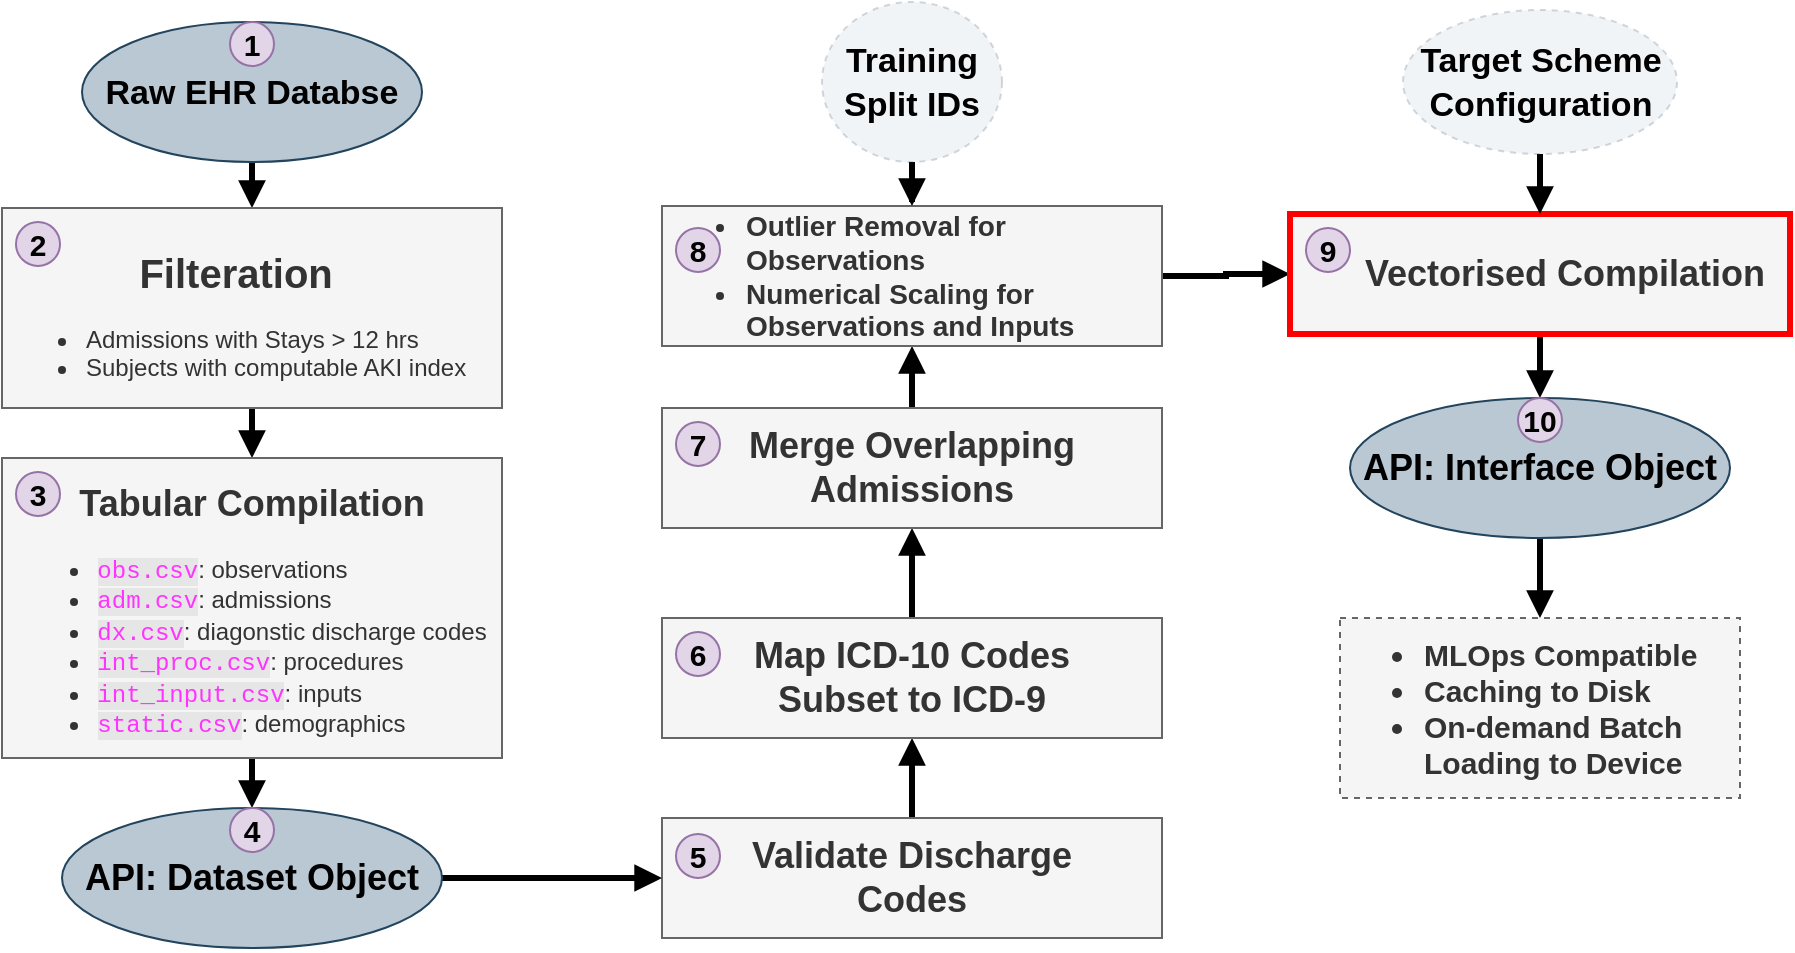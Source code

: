 <mxfile version="21.7.5" type="device" pages="10">
  <diagram name="data_pipeline" id="9KaeDP_dIOGYorwBRbs_">
    <mxGraphModel dx="1564" dy="916" grid="1" gridSize="10" guides="1" tooltips="1" connect="1" arrows="1" fold="1" page="1" pageScale="1" pageWidth="827" pageHeight="1169" math="0" shadow="0">
      <root>
        <mxCell id="0" />
        <mxCell id="1" parent="0" />
        <mxCell id="G2UP_Be7C7PiSATbMNcL-17" style="edgeStyle=orthogonalEdgeStyle;rounded=0;orthogonalLoop=1;jettySize=auto;html=1;strokeWidth=3;endArrow=block;endFill=1;" parent="1" source="G2UP_Be7C7PiSATbMNcL-1" target="G2UP_Be7C7PiSATbMNcL-2" edge="1">
          <mxGeometry relative="1" as="geometry" />
        </mxCell>
        <mxCell id="G2UP_Be7C7PiSATbMNcL-1" value="&lt;h2&gt;&lt;font style=&quot;font-size: 17px;&quot;&gt;Raw EHR Databse&lt;/font&gt;&lt;/h2&gt;" style="ellipse;whiteSpace=wrap;html=1;fillColor=#bac8d3;strokeColor=#23445d;shadow=0;" parent="1" vertex="1">
          <mxGeometry x="42" y="112" width="170" height="70" as="geometry" />
        </mxCell>
        <mxCell id="G2UP_Be7C7PiSATbMNcL-18" style="edgeStyle=orthogonalEdgeStyle;rounded=0;orthogonalLoop=1;jettySize=auto;html=1;entryX=0.5;entryY=0;entryDx=0;entryDy=0;strokeWidth=3;endArrow=block;endFill=1;" parent="1" source="G2UP_Be7C7PiSATbMNcL-2" target="G2UP_Be7C7PiSATbMNcL-4" edge="1">
          <mxGeometry relative="1" as="geometry" />
        </mxCell>
        <mxCell id="G2UP_Be7C7PiSATbMNcL-2" value="&lt;h3 style=&quot;text-align: center;&quot;&gt;&lt;span style=&quot;background-color: initial;&quot;&gt;&lt;font style=&quot;font-size: 20px;&quot;&gt;Filteration&lt;/font&gt;&lt;/span&gt;&lt;/h3&gt;&lt;ul&gt;&lt;li&gt;Admissions with Stays &amp;gt; 12 hrs&lt;/li&gt;&lt;li&gt;Subjects with computable AKI index&lt;/li&gt;&lt;/ul&gt;&amp;nbsp;" style="rounded=0;whiteSpace=wrap;html=1;align=left;verticalAlign=top;horizontal=1;fillColor=#f5f5f5;strokeColor=#666666;fontColor=#333333;strokeWidth=1;" parent="1" vertex="1">
          <mxGeometry x="2" y="205" width="250" height="100" as="geometry" />
        </mxCell>
        <mxCell id="G2UP_Be7C7PiSATbMNcL-19" style="edgeStyle=orthogonalEdgeStyle;rounded=0;orthogonalLoop=1;jettySize=auto;html=1;strokeWidth=3;endArrow=block;endFill=1;" parent="1" source="G2UP_Be7C7PiSATbMNcL-4" target="G2UP_Be7C7PiSATbMNcL-13" edge="1">
          <mxGeometry relative="1" as="geometry" />
        </mxCell>
        <mxCell id="G2UP_Be7C7PiSATbMNcL-4" value="&lt;h2&gt;&lt;font style=&quot;font-size: 18px;&quot;&gt;Tabular Compilation&lt;/font&gt;&lt;/h2&gt;&lt;div style=&quot;text-align: left;&quot;&gt;&lt;ul&gt;&lt;li&gt;&lt;font style=&quot;background-color: rgb(230, 230, 230);&quot; color=&quot;#ff33ff&quot; face=&quot;Courier New&quot;&gt;obs.csv&lt;/font&gt;: observations&lt;/li&gt;&lt;li&gt;&lt;font style=&quot;background-color: rgb(230, 230, 230);&quot; color=&quot;#ff33ff&quot; face=&quot;Courier New&quot;&gt;adm.csv&lt;/font&gt;: admissions&lt;/li&gt;&lt;li&gt;&lt;font style=&quot;background-color: rgb(230, 230, 230);&quot; color=&quot;#ff33ff&quot; face=&quot;Courier New&quot;&gt;dx.csv&lt;/font&gt;: diagonstic discharge codes&lt;/li&gt;&lt;li&gt;&lt;font style=&quot;background-color: rgb(230, 230, 230);&quot; color=&quot;#ff33ff&quot; face=&quot;Courier New&quot;&gt;int_proc.csv&lt;/font&gt;: procedures&lt;/li&gt;&lt;li&gt;&lt;font style=&quot;background-color: rgb(230, 230, 230);&quot; color=&quot;#ff33ff&quot; face=&quot;Courier New&quot;&gt;int_input.csv&lt;/font&gt;: inputs&lt;/li&gt;&lt;li&gt;&lt;font style=&quot;background-color: rgb(230, 230, 230);&quot; color=&quot;#ff33ff&quot; face=&quot;Courier New&quot;&gt;static.csv&lt;/font&gt;: demographics&lt;/li&gt;&lt;/ul&gt;&lt;/div&gt;" style="rounded=0;whiteSpace=wrap;html=1;fillColor=#f5f5f5;fontColor=#333333;strokeColor=#666666;" parent="1" vertex="1">
          <mxGeometry x="2" y="330" width="250" height="150" as="geometry" />
        </mxCell>
        <mxCell id="G2UP_Be7C7PiSATbMNcL-21" style="edgeStyle=orthogonalEdgeStyle;rounded=0;orthogonalLoop=1;jettySize=auto;html=1;entryX=0.5;entryY=1;entryDx=0;entryDy=0;strokeWidth=3;endArrow=block;endFill=1;" parent="1" source="G2UP_Be7C7PiSATbMNcL-6" target="G2UP_Be7C7PiSATbMNcL-7" edge="1">
          <mxGeometry relative="1" as="geometry" />
        </mxCell>
        <mxCell id="G2UP_Be7C7PiSATbMNcL-6" value="&lt;h2&gt;Validate Discharge &lt;br&gt;Codes&lt;/h2&gt;" style="rounded=0;whiteSpace=wrap;html=1;fillColor=#f5f5f5;fontColor=#333333;strokeColor=#666666;" parent="1" vertex="1">
          <mxGeometry x="332" y="510" width="250" height="60" as="geometry" />
        </mxCell>
        <mxCell id="G2UP_Be7C7PiSATbMNcL-22" style="edgeStyle=orthogonalEdgeStyle;rounded=0;orthogonalLoop=1;jettySize=auto;html=1;entryX=0.5;entryY=1;entryDx=0;entryDy=0;strokeWidth=3;endArrow=block;endFill=1;" parent="1" source="G2UP_Be7C7PiSATbMNcL-7" target="G2UP_Be7C7PiSATbMNcL-8" edge="1">
          <mxGeometry relative="1" as="geometry" />
        </mxCell>
        <mxCell id="G2UP_Be7C7PiSATbMNcL-7" value="&lt;h2&gt;Map ICD-10 Codes &lt;br&gt;Subset to ICD-9&lt;/h2&gt;" style="rounded=0;whiteSpace=wrap;html=1;fillColor=#f5f5f5;fontColor=#333333;strokeColor=#666666;" parent="1" vertex="1">
          <mxGeometry x="332" y="410" width="250" height="60" as="geometry" />
        </mxCell>
        <mxCell id="G2UP_Be7C7PiSATbMNcL-23" style="edgeStyle=orthogonalEdgeStyle;rounded=0;orthogonalLoop=1;jettySize=auto;html=1;entryX=0.5;entryY=1;entryDx=0;entryDy=0;strokeWidth=3;endArrow=block;endFill=1;" parent="1" source="G2UP_Be7C7PiSATbMNcL-8" target="G2UP_Be7C7PiSATbMNcL-10" edge="1">
          <mxGeometry relative="1" as="geometry">
            <mxPoint x="457.0" y="273" as="targetPoint" />
          </mxGeometry>
        </mxCell>
        <mxCell id="G2UP_Be7C7PiSATbMNcL-8" value="&lt;h2&gt;Merge Overlapping Admissions&lt;/h2&gt;" style="rounded=0;whiteSpace=wrap;html=1;fillColor=#f5f5f5;fontColor=#333333;strokeColor=#666666;" parent="1" vertex="1">
          <mxGeometry x="332" y="305" width="250" height="60" as="geometry" />
        </mxCell>
        <mxCell id="G2UP_Be7C7PiSATbMNcL-25" style="edgeStyle=orthogonalEdgeStyle;rounded=0;orthogonalLoop=1;jettySize=auto;html=1;exitX=1;exitY=0.5;exitDx=0;exitDy=0;entryX=0;entryY=0.5;entryDx=0;entryDy=0;strokeWidth=3;endArrow=block;endFill=1;" parent="1" source="G2UP_Be7C7PiSATbMNcL-10" target="G2UP_Be7C7PiSATbMNcL-12" edge="1">
          <mxGeometry relative="1" as="geometry" />
        </mxCell>
        <mxCell id="G2UP_Be7C7PiSATbMNcL-10" value="&lt;h2 style=&quot;font-size: 14px;&quot;&gt;&lt;ul&gt;&lt;li&gt;Outlier Removal for Observations&lt;/li&gt;&lt;li&gt;Numerical Scaling for Observations and Inputs&lt;/li&gt;&lt;/ul&gt;&lt;/h2&gt;" style="rounded=0;whiteSpace=wrap;html=1;fillColor=#f5f5f5;fontColor=#333333;strokeColor=#666666;align=left;" parent="1" vertex="1">
          <mxGeometry x="332" y="204" width="250" height="70" as="geometry" />
        </mxCell>
        <mxCell id="G2UP_Be7C7PiSATbMNcL-26" style="edgeStyle=orthogonalEdgeStyle;rounded=0;orthogonalLoop=1;jettySize=auto;html=1;entryX=0.5;entryY=0;entryDx=0;entryDy=0;strokeWidth=3;endArrow=block;endFill=1;" parent="1" source="G2UP_Be7C7PiSATbMNcL-12" target="G2UP_Be7C7PiSATbMNcL-14" edge="1">
          <mxGeometry relative="1" as="geometry" />
        </mxCell>
        <mxCell id="G2UP_Be7C7PiSATbMNcL-12" value="&lt;h2&gt;&amp;nbsp; &amp;nbsp; &amp;nbsp;Vectorised Compilation&lt;/h2&gt;" style="rounded=0;whiteSpace=wrap;html=1;fillColor=#f5f5f5;fontColor=#333333;strokeColor=#FF0000;strokeWidth=3;" parent="1" vertex="1">
          <mxGeometry x="646" y="208" width="250" height="60" as="geometry" />
        </mxCell>
        <mxCell id="G2UP_Be7C7PiSATbMNcL-20" style="edgeStyle=orthogonalEdgeStyle;rounded=0;orthogonalLoop=1;jettySize=auto;html=1;strokeWidth=3;endArrow=block;endFill=1;" parent="1" source="G2UP_Be7C7PiSATbMNcL-13" target="G2UP_Be7C7PiSATbMNcL-6" edge="1">
          <mxGeometry relative="1" as="geometry" />
        </mxCell>
        <mxCell id="G2UP_Be7C7PiSATbMNcL-13" value="&lt;h2 style=&quot;border-color: var(--border-color);&quot;&gt;API: Dataset Object&lt;/h2&gt;" style="ellipse;whiteSpace=wrap;html=1;fillColor=#bac8d3;strokeColor=#23445d;" parent="1" vertex="1">
          <mxGeometry x="32" y="505" width="190" height="70" as="geometry" />
        </mxCell>
        <mxCell id="G2UP_Be7C7PiSATbMNcL-27" style="edgeStyle=orthogonalEdgeStyle;rounded=0;orthogonalLoop=1;jettySize=auto;html=1;entryX=0.5;entryY=0;entryDx=0;entryDy=0;strokeWidth=3;endArrow=block;endFill=1;" parent="1" source="G2UP_Be7C7PiSATbMNcL-14" target="G2UP_Be7C7PiSATbMNcL-16" edge="1">
          <mxGeometry relative="1" as="geometry" />
        </mxCell>
        <mxCell id="G2UP_Be7C7PiSATbMNcL-14" value="&lt;h2 style=&quot;border-color: var(--border-color);&quot;&gt;API: Interface Object&lt;/h2&gt;" style="ellipse;whiteSpace=wrap;html=1;fillColor=#bac8d3;strokeColor=#23445d;" parent="1" vertex="1">
          <mxGeometry x="676" y="300" width="190" height="70" as="geometry" />
        </mxCell>
        <mxCell id="G2UP_Be7C7PiSATbMNcL-16" value="&lt;h2 style=&quot;font-size: 15px;&quot;&gt;&lt;ul&gt;&lt;li&gt;MLOps Compatible&lt;/li&gt;&lt;li&gt;Caching to Disk&lt;/li&gt;&lt;li&gt;On-demand Batch Loading to Device&lt;/li&gt;&lt;/ul&gt;&lt;/h2&gt;" style="rounded=0;whiteSpace=wrap;html=1;align=left;fillColor=#f5f5f5;fontColor=#333333;strokeColor=#666666;dashed=1;" parent="1" vertex="1">
          <mxGeometry x="671" y="410" width="200" height="90" as="geometry" />
        </mxCell>
        <mxCell id="lmFC-nz17XbG_hJoJAl--2" style="edgeStyle=orthogonalEdgeStyle;rounded=0;orthogonalLoop=1;jettySize=auto;html=1;entryX=0.5;entryY=0;entryDx=0;entryDy=0;endArrow=block;strokeWidth=3;endFill=1;" edge="1" parent="1" source="G2UP_Be7C7PiSATbMNcL-28" target="G2UP_Be7C7PiSATbMNcL-10">
          <mxGeometry relative="1" as="geometry" />
        </mxCell>
        <mxCell id="G2UP_Be7C7PiSATbMNcL-28" value="&lt;h2&gt;&lt;font style=&quot;font-size: 17px;&quot;&gt;Training Split IDs&lt;/font&gt;&lt;/h2&gt;" style="ellipse;whiteSpace=wrap;html=1;fillColor=#bac8d3;strokeColor=#23445d;shadow=0;dashed=1;fillStyle=auto;gradientColor=none;opacity=20;" parent="1" vertex="1">
          <mxGeometry x="412" y="102" width="90" height="80" as="geometry" />
        </mxCell>
        <mxCell id="G6ojAmvqgXrOPlPxRTFD-2" style="edgeStyle=orthogonalEdgeStyle;rounded=0;orthogonalLoop=1;jettySize=auto;html=1;strokeWidth=3;endArrow=block;endFill=1;" parent="1" source="G6ojAmvqgXrOPlPxRTFD-1" target="G2UP_Be7C7PiSATbMNcL-12" edge="1">
          <mxGeometry relative="1" as="geometry" />
        </mxCell>
        <mxCell id="G6ojAmvqgXrOPlPxRTFD-1" value="&lt;h2&gt;&lt;font style=&quot;font-size: 17px;&quot;&gt;Target Scheme Configuration&lt;/font&gt;&lt;/h2&gt;" style="ellipse;whiteSpace=wrap;html=1;fillColor=#bac8d3;strokeColor=#23445d;shadow=0;dashed=1;fillStyle=auto;gradientColor=none;opacity=20;" parent="1" vertex="1">
          <mxGeometry x="702.5" y="106" width="137" height="72" as="geometry" />
        </mxCell>
        <mxCell id="zBIHrGow20d6XagldzcP-1" value="1" style="ellipse;whiteSpace=wrap;html=1;aspect=fixed;fontSize=15;fontStyle=1;fillColor=#e1d5e7;strokeColor=#9673a6;" parent="1" vertex="1">
          <mxGeometry x="116" y="112" width="22" height="22" as="geometry" />
        </mxCell>
        <mxCell id="zBIHrGow20d6XagldzcP-2" value="2" style="ellipse;whiteSpace=wrap;html=1;aspect=fixed;fontSize=15;fontStyle=1;fillColor=#e1d5e7;strokeColor=#9673a6;" parent="1" vertex="1">
          <mxGeometry x="9" y="212" width="22" height="22" as="geometry" />
        </mxCell>
        <mxCell id="zBIHrGow20d6XagldzcP-3" value="3" style="ellipse;whiteSpace=wrap;html=1;aspect=fixed;fontSize=15;fontStyle=1;fillColor=#e1d5e7;strokeColor=#9673a6;" parent="1" vertex="1">
          <mxGeometry x="9" y="337" width="22" height="22" as="geometry" />
        </mxCell>
        <mxCell id="zBIHrGow20d6XagldzcP-4" value="4" style="ellipse;whiteSpace=wrap;html=1;aspect=fixed;fontSize=15;fontStyle=1;fillColor=#e1d5e7;strokeColor=#9673a6;" parent="1" vertex="1">
          <mxGeometry x="116" y="505" width="22" height="22" as="geometry" />
        </mxCell>
        <mxCell id="zBIHrGow20d6XagldzcP-5" value="8" style="ellipse;whiteSpace=wrap;html=1;aspect=fixed;fontSize=15;fontStyle=1;fillColor=#e1d5e7;strokeColor=#9673a6;" parent="1" vertex="1">
          <mxGeometry x="339" y="215" width="22" height="22" as="geometry" />
        </mxCell>
        <mxCell id="zBIHrGow20d6XagldzcP-6" value="7" style="ellipse;whiteSpace=wrap;html=1;aspect=fixed;fontSize=15;fontStyle=1;fillColor=#e1d5e7;strokeColor=#9673a6;" parent="1" vertex="1">
          <mxGeometry x="339" y="312" width="22" height="22" as="geometry" />
        </mxCell>
        <mxCell id="zBIHrGow20d6XagldzcP-7" value="6" style="ellipse;whiteSpace=wrap;html=1;aspect=fixed;fontSize=15;fontStyle=1;fillColor=#e1d5e7;strokeColor=#9673a6;" parent="1" vertex="1">
          <mxGeometry x="339" y="417" width="22" height="22" as="geometry" />
        </mxCell>
        <mxCell id="zBIHrGow20d6XagldzcP-8" value="5" style="ellipse;whiteSpace=wrap;html=1;aspect=fixed;fontSize=15;fontStyle=1;fillColor=#e1d5e7;strokeColor=#9673a6;" parent="1" vertex="1">
          <mxGeometry x="339" y="518" width="22" height="22" as="geometry" />
        </mxCell>
        <mxCell id="zBIHrGow20d6XagldzcP-9" value="9" style="ellipse;whiteSpace=wrap;html=1;aspect=fixed;fontSize=15;fontStyle=1;fillColor=#e1d5e7;strokeColor=#9673a6;" parent="1" vertex="1">
          <mxGeometry x="654" y="215" width="22" height="22" as="geometry" />
        </mxCell>
        <mxCell id="zBIHrGow20d6XagldzcP-10" value="10" style="ellipse;whiteSpace=wrap;html=1;aspect=fixed;fontSize=15;fontStyle=1;fillColor=#e1d5e7;strokeColor=#9673a6;" parent="1" vertex="1">
          <mxGeometry x="760" y="300" width="22" height="22" as="geometry" />
        </mxCell>
      </root>
    </mxGraphModel>
  </diagram>
  <diagram id="g0_CktBlLafXu96Pv_F7" name="vectorisation_dx">
    <mxGraphModel dx="1564" dy="916" grid="1" gridSize="10" guides="1" tooltips="1" connect="1" arrows="1" fold="1" page="1" pageScale="1" pageWidth="827" pageHeight="1169" math="1" shadow="0">
      <root>
        <mxCell id="0" />
        <mxCell id="1" parent="0" />
        <mxCell id="i3znveLxFHWGZisfV0RE-199" style="edgeStyle=orthogonalEdgeStyle;rounded=0;orthogonalLoop=1;jettySize=auto;html=1;entryX=0.5;entryY=0;entryDx=0;entryDy=0;strokeWidth=3;endArrow=block;endFill=1;" parent="1" source="i3znveLxFHWGZisfV0RE-2" target="i3znveLxFHWGZisfV0RE-187" edge="1">
          <mxGeometry relative="1" as="geometry" />
        </mxCell>
        <mxCell id="i3znveLxFHWGZisfV0RE-2" value="&lt;h2&gt;&lt;/h2&gt;&lt;font style=&quot;&quot;&gt;&lt;font style=&quot;&quot;&gt;&lt;span style=&quot;font-size: 18px;&quot;&gt;&lt;b style=&quot;&quot;&gt;Discharge Codes&lt;br&gt;&lt;br&gt;&lt;/b&gt;&lt;/span&gt;&lt;span style=&quot;font-family: &amp;quot;Courier New&amp;quot;; color: rgb(255, 0, 128); font-size: 12px; background-color: rgb(230, 230, 230);&quot;&gt;dx.csv&lt;/span&gt;&lt;br&gt;&lt;span style=&quot;font-family: &amp;quot;Courier New&amp;quot;; color: rgb(255, 0, 128); font-size: 12px; background-color: rgb(255, 244, 195);&quot;&gt;admission_id | code_index&lt;/span&gt;&lt;/font&gt;&lt;br&gt;&lt;/font&gt;" style="rounded=1;whiteSpace=wrap;html=1;arcSize=50;verticalAlign=middle;fillColor=#bac8d3;strokeColor=#23445d;" parent="1" vertex="1">
          <mxGeometry x="177.5" y="190" width="320" height="100" as="geometry" />
        </mxCell>
        <mxCell id="i3znveLxFHWGZisfV0RE-198" style="edgeStyle=orthogonalEdgeStyle;rounded=0;orthogonalLoop=1;jettySize=auto;html=1;entryX=0;entryY=0.5;entryDx=0;entryDy=0;strokeWidth=3;endArrow=block;endFill=1;" parent="1" source="i3znveLxFHWGZisfV0RE-186" target="i3znveLxFHWGZisfV0RE-187" edge="1">
          <mxGeometry relative="1" as="geometry" />
        </mxCell>
        <mxCell id="i3znveLxFHWGZisfV0RE-186" value="Target Coding Scheme&lt;br&gt;(ICD-9)" style="ellipse;whiteSpace=wrap;html=1;aspect=fixed;dashed=1;fillColor=#bac8d3;strokeColor=#23445d;shadow=0;fillStyle=auto;gradientColor=none;opacity=20;" parent="1" vertex="1">
          <mxGeometry x="84" y="330" width="80" height="80" as="geometry" />
        </mxCell>
        <mxCell id="i3znveLxFHWGZisfV0RE-200" style="edgeStyle=orthogonalEdgeStyle;rounded=0;orthogonalLoop=1;jettySize=auto;html=1;entryX=0.5;entryY=0;entryDx=0;entryDy=0;strokeWidth=3;endArrow=block;endFill=1;" parent="1" source="i3znveLxFHWGZisfV0RE-187" target="i3znveLxFHWGZisfV0RE-145" edge="1">
          <mxGeometry relative="1" as="geometry" />
        </mxCell>
        <mxCell id="i3znveLxFHWGZisfV0RE-201" style="edgeStyle=orthogonalEdgeStyle;rounded=0;orthogonalLoop=1;jettySize=auto;html=1;entryX=0.5;entryY=0;entryDx=0;entryDy=0;strokeWidth=3;endArrow=block;endFill=1;" parent="1" source="i3znveLxFHWGZisfV0RE-187" target="i3znveLxFHWGZisfV0RE-179" edge="1">
          <mxGeometry relative="1" as="geometry" />
        </mxCell>
        <mxCell id="i3znveLxFHWGZisfV0RE-187" value="&lt;h2&gt;Vectorisation&lt;/h2&gt;" style="rounded=0;whiteSpace=wrap;html=1;fillColor=#E6E6E6;" parent="1" vertex="1">
          <mxGeometry x="207.5" y="340" width="260" height="60" as="geometry" />
        </mxCell>
        <mxCell id="i3znveLxFHWGZisfV0RE-145" value="&lt;h2&gt;&lt;/h2&gt;&lt;font style=&quot;&quot;&gt;&lt;font style=&quot;&quot;&gt;&lt;span style=&quot;font-size: 18px;&quot;&gt;&lt;b style=&quot;&quot;&gt;Vectorised Discharge &lt;br&gt;Codes&lt;/b&gt;&lt;/span&gt;&lt;/font&gt;&lt;br&gt;&lt;br&gt;&lt;br&gt;&lt;/font&gt;" style="rounded=1;whiteSpace=wrap;html=1;arcSize=50;verticalAlign=top;fillColor=#bac8d3;strokeColor=#23445d;" parent="1" vertex="1">
          <mxGeometry x="100" y="510" width="200" height="90" as="geometry" />
        </mxCell>
        <mxCell id="i3znveLxFHWGZisfV0RE-171" value="" style="shape=table;startSize=0;container=1;collapsible=0;childLayout=tableLayout;fontSize=16;" parent="1" vertex="1">
          <mxGeometry x="177.499" y="577" width="80.484" height="16" as="geometry" />
        </mxCell>
        <mxCell id="i3znveLxFHWGZisfV0RE-172" value="" style="shape=tableRow;horizontal=0;startSize=0;swimlaneHead=0;swimlaneBody=0;strokeColor=inherit;top=0;left=0;bottom=0;right=0;collapsible=0;dropTarget=0;fillColor=none;points=[[0,0.5],[1,0.5]];portConstraint=eastwest;fontSize=16;" parent="i3znveLxFHWGZisfV0RE-171" vertex="1">
          <mxGeometry width="80.484" height="16" as="geometry" />
        </mxCell>
        <mxCell id="i3znveLxFHWGZisfV0RE-173" style="shape=partialRectangle;html=1;whiteSpace=wrap;connectable=0;strokeColor=inherit;overflow=hidden;fillColor=none;top=0;left=0;bottom=0;right=0;pointerEvents=1;fontSize=16;" parent="i3znveLxFHWGZisfV0RE-172" vertex="1">
          <mxGeometry width="14" height="16" as="geometry">
            <mxRectangle width="14" height="16" as="alternateBounds" />
          </mxGeometry>
        </mxCell>
        <mxCell id="i3znveLxFHWGZisfV0RE-174" value="" style="shape=partialRectangle;html=1;whiteSpace=wrap;connectable=0;strokeColor=inherit;overflow=hidden;fillColor=none;top=0;left=0;bottom=0;right=0;pointerEvents=1;fontSize=16;" parent="i3znveLxFHWGZisfV0RE-172" vertex="1">
          <mxGeometry x="14" width="15" height="16" as="geometry">
            <mxRectangle width="15" height="16" as="alternateBounds" />
          </mxGeometry>
        </mxCell>
        <mxCell id="i3znveLxFHWGZisfV0RE-175" value="" style="shape=partialRectangle;html=1;whiteSpace=wrap;connectable=0;strokeColor=inherit;overflow=hidden;fillColor=#000000;top=0;left=0;bottom=0;right=0;pointerEvents=1;fontSize=16;" parent="i3znveLxFHWGZisfV0RE-172" vertex="1">
          <mxGeometry x="29" width="11" height="16" as="geometry">
            <mxRectangle width="11" height="16" as="alternateBounds" />
          </mxGeometry>
        </mxCell>
        <mxCell id="i3znveLxFHWGZisfV0RE-176" value="" style="shape=partialRectangle;html=1;whiteSpace=wrap;connectable=0;strokeColor=inherit;overflow=hidden;fillColor=none;top=0;left=0;bottom=0;right=0;pointerEvents=1;fontSize=16;" parent="i3znveLxFHWGZisfV0RE-172" vertex="1">
          <mxGeometry x="40" width="14" height="16" as="geometry">
            <mxRectangle width="14" height="16" as="alternateBounds" />
          </mxGeometry>
        </mxCell>
        <mxCell id="i3znveLxFHWGZisfV0RE-177" style="shape=partialRectangle;html=1;whiteSpace=wrap;connectable=0;strokeColor=inherit;overflow=hidden;fillColor=none;top=0;left=0;bottom=0;right=0;pointerEvents=1;fontSize=16;" parent="i3znveLxFHWGZisfV0RE-172" vertex="1">
          <mxGeometry x="54" width="13" height="16" as="geometry">
            <mxRectangle width="13" height="16" as="alternateBounds" />
          </mxGeometry>
        </mxCell>
        <mxCell id="i3znveLxFHWGZisfV0RE-178" style="shape=partialRectangle;html=1;whiteSpace=wrap;connectable=0;strokeColor=inherit;overflow=hidden;fillColor=#000000;top=0;left=0;bottom=0;right=0;pointerEvents=1;fontSize=16;" parent="i3znveLxFHWGZisfV0RE-172" vertex="1">
          <mxGeometry x="67" width="13" height="16" as="geometry">
            <mxRectangle width="13" height="16" as="alternateBounds" />
          </mxGeometry>
        </mxCell>
        <mxCell id="i3znveLxFHWGZisfV0RE-179" value="&lt;h2&gt;&lt;/h2&gt;&lt;font style=&quot;&quot;&gt;&lt;font style=&quot;&quot;&gt;&lt;span style=&quot;font-size: 18px;&quot;&gt;&lt;b style=&quot;&quot;&gt;Vectorised Discharge &lt;br&gt;Codes History&lt;br&gt;&lt;/b&gt;&lt;/span&gt;&lt;/font&gt;&lt;br&gt;&lt;br&gt;&lt;br&gt;&lt;/font&gt;" style="rounded=1;whiteSpace=wrap;html=1;arcSize=50;verticalAlign=top;fillColor=#bac8d3;strokeColor=#23445d;" parent="1" vertex="1">
          <mxGeometry x="384" y="510" width="200.0" height="90" as="geometry" />
        </mxCell>
        <mxCell id="i3znveLxFHWGZisfV0RE-149" value="" style="shape=table;startSize=0;container=1;collapsible=0;childLayout=tableLayout;fontSize=16;" parent="1" vertex="1">
          <mxGeometry x="452" y="578.45" width="74" height="15" as="geometry" />
        </mxCell>
        <mxCell id="i3znveLxFHWGZisfV0RE-154" value="" style="shape=tableRow;horizontal=0;startSize=0;swimlaneHead=0;swimlaneBody=0;strokeColor=inherit;top=0;left=0;bottom=0;right=0;collapsible=0;dropTarget=0;fillColor=none;points=[[0,0.5],[1,0.5]];portConstraint=eastwest;fontSize=16;" parent="i3znveLxFHWGZisfV0RE-149" vertex="1">
          <mxGeometry width="74" height="15" as="geometry" />
        </mxCell>
        <mxCell id="i3znveLxFHWGZisfV0RE-169" style="shape=partialRectangle;html=1;whiteSpace=wrap;connectable=0;strokeColor=inherit;overflow=hidden;fillColor=#000000;top=0;left=0;bottom=0;right=0;pointerEvents=1;fontSize=16;" parent="i3znveLxFHWGZisfV0RE-154" vertex="1">
          <mxGeometry width="14" height="15" as="geometry">
            <mxRectangle width="14" height="15" as="alternateBounds" />
          </mxGeometry>
        </mxCell>
        <mxCell id="i3znveLxFHWGZisfV0RE-155" value="" style="shape=partialRectangle;html=1;whiteSpace=wrap;connectable=0;strokeColor=inherit;overflow=hidden;fillColor=none;top=0;left=0;bottom=0;right=0;pointerEvents=1;fontSize=16;" parent="i3znveLxFHWGZisfV0RE-154" vertex="1">
          <mxGeometry x="14" width="12" height="15" as="geometry">
            <mxRectangle width="12" height="15" as="alternateBounds" />
          </mxGeometry>
        </mxCell>
        <mxCell id="i3znveLxFHWGZisfV0RE-156" value="" style="shape=partialRectangle;html=1;whiteSpace=wrap;connectable=0;strokeColor=inherit;overflow=hidden;fillColor=#000000;top=0;left=0;bottom=0;right=0;pointerEvents=1;fontSize=16;" parent="i3znveLxFHWGZisfV0RE-154" vertex="1">
          <mxGeometry x="26" width="11" height="15" as="geometry">
            <mxRectangle width="11" height="15" as="alternateBounds" />
          </mxGeometry>
        </mxCell>
        <mxCell id="i3znveLxFHWGZisfV0RE-157" value="" style="shape=partialRectangle;html=1;whiteSpace=wrap;connectable=0;strokeColor=inherit;overflow=hidden;fillColor=#000000;top=0;left=0;bottom=0;right=0;pointerEvents=1;fontSize=16;" parent="i3znveLxFHWGZisfV0RE-154" vertex="1">
          <mxGeometry x="37" width="12" height="15" as="geometry">
            <mxRectangle width="12" height="15" as="alternateBounds" />
          </mxGeometry>
        </mxCell>
        <mxCell id="i3znveLxFHWGZisfV0RE-163" style="shape=partialRectangle;html=1;whiteSpace=wrap;connectable=0;strokeColor=inherit;overflow=hidden;fillColor=none;top=0;left=0;bottom=0;right=0;pointerEvents=1;fontSize=16;" parent="i3znveLxFHWGZisfV0RE-154" vertex="1">
          <mxGeometry x="49" width="13" height="15" as="geometry">
            <mxRectangle width="13" height="15" as="alternateBounds" />
          </mxGeometry>
        </mxCell>
        <mxCell id="i3znveLxFHWGZisfV0RE-166" style="shape=partialRectangle;html=1;whiteSpace=wrap;connectable=0;strokeColor=inherit;overflow=hidden;fillColor=none;top=0;left=0;bottom=0;right=0;pointerEvents=1;fontSize=16;" parent="i3znveLxFHWGZisfV0RE-154" vertex="1">
          <mxGeometry x="62" width="12" height="15" as="geometry">
            <mxRectangle width="12" height="15" as="alternateBounds" />
          </mxGeometry>
        </mxCell>
        <mxCell id="b5dLzDtQ243_aCR4bdSk-1" value="\(\boldsymbol{x}(t_\text{Disch})\)" style="text;html=1;strokeColor=none;fillColor=none;align=center;verticalAlign=middle;whiteSpace=wrap;rounded=0;fontSize=12;" vertex="1" parent="1">
          <mxGeometry x="117.5" y="569" width="60" height="30" as="geometry" />
        </mxCell>
        <mxCell id="b5dLzDtQ243_aCR4bdSk-2" value="\(\boldsymbol{\bar{x}}(t_0)\)" style="text;html=1;strokeColor=none;fillColor=none;align=center;verticalAlign=middle;whiteSpace=wrap;rounded=0;fontSize=12;" vertex="1" parent="1">
          <mxGeometry x="400" y="569" width="60" height="30" as="geometry" />
        </mxCell>
      </root>
    </mxGraphModel>
  </diagram>
  <diagram id="OFzM3cZoGXKgacBtj9mY" name="vectorisation_obs">
    <mxGraphModel dx="268" dy="641" grid="1" gridSize="10" guides="1" tooltips="1" connect="1" arrows="1" fold="1" page="1" pageScale="1" pageWidth="827" pageHeight="1169" math="1" shadow="0">
      <root>
        <mxCell id="0" />
        <mxCell id="1" parent="0" />
        <mxCell id="ASVWsE3e_Zvk1hJt9dDk-1" style="edgeStyle=orthogonalEdgeStyle;rounded=0;orthogonalLoop=1;jettySize=auto;html=1;entryX=0.5;entryY=0;entryDx=0;entryDy=0;strokeWidth=3;endArrow=block;endFill=1;" parent="1" source="ASVWsE3e_Zvk1hJt9dDk-2" target="ASVWsE3e_Zvk1hJt9dDk-5" edge="1">
          <mxGeometry relative="1" as="geometry" />
        </mxCell>
        <mxCell id="ASVWsE3e_Zvk1hJt9dDk-2" value="&lt;h2&gt;&lt;span style=&quot;background-color: initial;&quot;&gt;Observations&lt;/span&gt;&lt;/h2&gt;&lt;font style=&quot;font-size: 12px;&quot; color=&quot;#ff0080&quot;&gt;&lt;font style=&quot;font-size: 12px;&quot; face=&quot;Courier New&quot;&gt;&lt;span style=&quot;background-color: rgb(230, 230, 230);&quot;&gt;obs.csv&lt;/span&gt;&lt;br&gt;&lt;span style=&quot;background-color: rgb(255, 244, 195);&quot;&gt;admission_id | code_index | time | value&lt;/span&gt;&lt;/font&gt;&lt;br&gt;&lt;/font&gt;" style="rounded=1;whiteSpace=wrap;html=1;arcSize=50;verticalAlign=middle;fillColor=#bac8d3;strokeColor=#23445d;" parent="1" vertex="1">
          <mxGeometry x="1020" y="180" width="320" height="110" as="geometry" />
        </mxCell>
        <mxCell id="ASVWsE3e_Zvk1hJt9dDk-3" style="edgeStyle=orthogonalEdgeStyle;rounded=0;orthogonalLoop=1;jettySize=auto;html=1;entryX=0.5;entryY=0;entryDx=0;entryDy=0;strokeWidth=3;endArrow=block;endFill=1;" parent="1" source="ASVWsE3e_Zvk1hJt9dDk-5" target="ASVWsE3e_Zvk1hJt9dDk-9" edge="1">
          <mxGeometry relative="1" as="geometry" />
        </mxCell>
        <mxCell id="ASVWsE3e_Zvk1hJt9dDk-4" style="edgeStyle=orthogonalEdgeStyle;rounded=0;orthogonalLoop=1;jettySize=auto;html=1;strokeWidth=3;endArrow=block;endFill=1;" parent="1" source="ASVWsE3e_Zvk1hJt9dDk-5" target="ASVWsE3e_Zvk1hJt9dDk-44" edge="1">
          <mxGeometry relative="1" as="geometry" />
        </mxCell>
        <mxCell id="ASVWsE3e_Zvk1hJt9dDk-5" value="&lt;h2&gt;Vectorisation&lt;/h2&gt;" style="rounded=0;whiteSpace=wrap;html=1;fillColor=#E6E6E6;" parent="1" vertex="1">
          <mxGeometry x="1050" y="340" width="260" height="60" as="geometry" />
        </mxCell>
        <mxCell id="ASVWsE3e_Zvk1hJt9dDk-6" style="edgeStyle=orthogonalEdgeStyle;rounded=0;orthogonalLoop=1;jettySize=auto;html=1;entryX=1;entryY=0.5;entryDx=0;entryDy=0;strokeWidth=3;endArrow=block;endFill=1;" parent="1" source="ASVWsE3e_Zvk1hJt9dDk-7" target="ASVWsE3e_Zvk1hJt9dDk-5" edge="1">
          <mxGeometry relative="1" as="geometry" />
        </mxCell>
        <mxCell id="ASVWsE3e_Zvk1hJt9dDk-7" value="Leading&lt;br&gt;AKI Configuration" style="ellipse;whiteSpace=wrap;html=1;aspect=fixed;dashed=1;fillColor=#bac8d3;strokeColor=#23445d;shadow=0;fillStyle=auto;gradientColor=none;opacity=20;" parent="1" vertex="1">
          <mxGeometry x="1360" y="330" width="80" height="80" as="geometry" />
        </mxCell>
        <mxCell id="ASVWsE3e_Zvk1hJt9dDk-8" value="" style="group" parent="1" vertex="1" connectable="0">
          <mxGeometry x="890" y="480" width="280" height="140" as="geometry" />
        </mxCell>
        <mxCell id="ASVWsE3e_Zvk1hJt9dDk-9" value="&lt;h2&gt;&lt;span style=&quot;background-color: initial;&quot;&gt;Vectorised Observations&lt;br&gt;time&amp;nbsp; &amp;nbsp; &amp;nbsp; &amp;nbsp; &amp;nbsp; &amp;nbsp;values&amp;nbsp; &amp;nbsp; &amp;nbsp; &amp;nbsp; &amp;nbsp;mask&amp;nbsp;&lt;/span&gt;&lt;/h2&gt;" style="rounded=1;whiteSpace=wrap;html=1;arcSize=30;verticalAlign=top;fillColor=#bac8d3;strokeColor=#23445d;" parent="ASVWsE3e_Zvk1hJt9dDk-8" vertex="1">
          <mxGeometry width="280" height="140" as="geometry" />
        </mxCell>
        <mxCell id="ASVWsE3e_Zvk1hJt9dDk-10" value="" style="shape=table;startSize=0;container=1;collapsible=0;childLayout=tableLayout;fontSize=16;" parent="ASVWsE3e_Zvk1hJt9dDk-8" vertex="1">
          <mxGeometry x="110" y="70" width="50" height="50" as="geometry" />
        </mxCell>
        <mxCell id="ASVWsE3e_Zvk1hJt9dDk-11" value="" style="shape=tableRow;horizontal=0;startSize=0;swimlaneHead=0;swimlaneBody=0;strokeColor=inherit;top=0;left=0;bottom=0;right=0;collapsible=0;dropTarget=0;fillColor=none;points=[[0,0.5],[1,0.5]];portConstraint=eastwest;fontSize=16;" parent="ASVWsE3e_Zvk1hJt9dDk-10" vertex="1">
          <mxGeometry width="50" height="17" as="geometry" />
        </mxCell>
        <mxCell id="ASVWsE3e_Zvk1hJt9dDk-12" value="" style="shape=partialRectangle;html=1;whiteSpace=wrap;connectable=0;strokeColor=default;overflow=hidden;fillColor=#FFCCCC;top=0;left=0;bottom=0;right=0;pointerEvents=1;fontSize=16;strokeWidth=1;" parent="ASVWsE3e_Zvk1hJt9dDk-11" vertex="1">
          <mxGeometry width="17" height="17" as="geometry">
            <mxRectangle width="17" height="17" as="alternateBounds" />
          </mxGeometry>
        </mxCell>
        <mxCell id="ASVWsE3e_Zvk1hJt9dDk-13" value="" style="shape=partialRectangle;html=1;whiteSpace=wrap;connectable=0;strokeColor=default;overflow=hidden;fillColor=none;top=0;left=0;bottom=0;right=0;pointerEvents=1;fontSize=16;strokeWidth=1;" parent="ASVWsE3e_Zvk1hJt9dDk-11" vertex="1">
          <mxGeometry x="17" width="17" height="17" as="geometry">
            <mxRectangle width="17" height="17" as="alternateBounds" />
          </mxGeometry>
        </mxCell>
        <mxCell id="ASVWsE3e_Zvk1hJt9dDk-14" value="" style="shape=partialRectangle;html=1;whiteSpace=wrap;connectable=0;strokeColor=default;overflow=hidden;fillColor=#CC0000;top=0;left=0;bottom=0;right=0;pointerEvents=1;fontSize=16;gradientColor=none;strokeWidth=1;" parent="ASVWsE3e_Zvk1hJt9dDk-11" vertex="1">
          <mxGeometry x="34" width="16" height="17" as="geometry">
            <mxRectangle width="16" height="17" as="alternateBounds" />
          </mxGeometry>
        </mxCell>
        <mxCell id="ASVWsE3e_Zvk1hJt9dDk-15" value="" style="shape=tableRow;horizontal=0;startSize=0;swimlaneHead=0;swimlaneBody=0;strokeColor=inherit;top=0;left=0;bottom=0;right=0;collapsible=0;dropTarget=0;fillColor=none;points=[[0,0.5],[1,0.5]];portConstraint=eastwest;fontSize=16;" parent="ASVWsE3e_Zvk1hJt9dDk-10" vertex="1">
          <mxGeometry y="17" width="50" height="16" as="geometry" />
        </mxCell>
        <mxCell id="ASVWsE3e_Zvk1hJt9dDk-16" value="" style="shape=partialRectangle;html=1;whiteSpace=wrap;connectable=0;strokeColor=inherit;overflow=hidden;fillColor=none;top=0;left=0;bottom=0;right=0;pointerEvents=1;fontSize=16;" parent="ASVWsE3e_Zvk1hJt9dDk-15" vertex="1">
          <mxGeometry width="17" height="16" as="geometry">
            <mxRectangle width="17" height="16" as="alternateBounds" />
          </mxGeometry>
        </mxCell>
        <mxCell id="ASVWsE3e_Zvk1hJt9dDk-17" value="" style="shape=partialRectangle;html=1;whiteSpace=wrap;connectable=0;strokeColor=inherit;overflow=hidden;fillColor=#FF9999;top=0;left=0;bottom=0;right=0;pointerEvents=1;fontSize=16;" parent="ASVWsE3e_Zvk1hJt9dDk-15" vertex="1">
          <mxGeometry x="17" width="17" height="16" as="geometry">
            <mxRectangle width="17" height="16" as="alternateBounds" />
          </mxGeometry>
        </mxCell>
        <mxCell id="ASVWsE3e_Zvk1hJt9dDk-18" value="" style="shape=partialRectangle;html=1;whiteSpace=wrap;connectable=0;strokeColor=inherit;overflow=hidden;fillColor=none;top=0;left=0;bottom=0;right=0;pointerEvents=1;fontSize=16;" parent="ASVWsE3e_Zvk1hJt9dDk-15" vertex="1">
          <mxGeometry x="34" width="16" height="16" as="geometry">
            <mxRectangle width="16" height="16" as="alternateBounds" />
          </mxGeometry>
        </mxCell>
        <mxCell id="ASVWsE3e_Zvk1hJt9dDk-19" value="" style="shape=tableRow;horizontal=0;startSize=0;swimlaneHead=0;swimlaneBody=0;strokeColor=inherit;top=0;left=0;bottom=0;right=0;collapsible=0;dropTarget=0;fillColor=none;points=[[0,0.5],[1,0.5]];portConstraint=eastwest;fontSize=16;" parent="ASVWsE3e_Zvk1hJt9dDk-10" vertex="1">
          <mxGeometry y="33" width="50" height="17" as="geometry" />
        </mxCell>
        <mxCell id="ASVWsE3e_Zvk1hJt9dDk-20" value="" style="shape=partialRectangle;html=1;whiteSpace=wrap;connectable=0;strokeColor=inherit;overflow=hidden;fillColor=#FF3333;top=0;left=0;bottom=0;right=0;pointerEvents=1;fontSize=16;" parent="ASVWsE3e_Zvk1hJt9dDk-19" vertex="1">
          <mxGeometry width="17" height="17" as="geometry">
            <mxRectangle width="17" height="17" as="alternateBounds" />
          </mxGeometry>
        </mxCell>
        <mxCell id="ASVWsE3e_Zvk1hJt9dDk-21" value="" style="shape=partialRectangle;html=1;whiteSpace=wrap;connectable=0;strokeColor=inherit;overflow=hidden;fillColor=#FFCCCC;top=0;left=0;bottom=0;right=0;pointerEvents=1;fontSize=16;" parent="ASVWsE3e_Zvk1hJt9dDk-19" vertex="1">
          <mxGeometry x="17" width="17" height="17" as="geometry">
            <mxRectangle width="17" height="17" as="alternateBounds" />
          </mxGeometry>
        </mxCell>
        <mxCell id="ASVWsE3e_Zvk1hJt9dDk-22" value="" style="shape=partialRectangle;html=1;whiteSpace=wrap;connectable=0;strokeColor=inherit;overflow=hidden;fillColor=none;top=0;left=0;bottom=0;right=0;pointerEvents=1;fontSize=16;" parent="ASVWsE3e_Zvk1hJt9dDk-19" vertex="1">
          <mxGeometry x="34" width="16" height="17" as="geometry">
            <mxRectangle width="16" height="17" as="alternateBounds" />
          </mxGeometry>
        </mxCell>
        <mxCell id="ASVWsE3e_Zvk1hJt9dDk-23" value="" style="shape=table;startSize=0;container=1;collapsible=0;childLayout=tableLayout;fontSize=16;" parent="ASVWsE3e_Zvk1hJt9dDk-8" vertex="1">
          <mxGeometry x="210" y="70" width="50" height="50" as="geometry" />
        </mxCell>
        <mxCell id="ASVWsE3e_Zvk1hJt9dDk-24" value="" style="shape=tableRow;horizontal=0;startSize=0;swimlaneHead=0;swimlaneBody=0;strokeColor=inherit;top=0;left=0;bottom=0;right=0;collapsible=0;dropTarget=0;fillColor=none;points=[[0,0.5],[1,0.5]];portConstraint=eastwest;fontSize=16;" parent="ASVWsE3e_Zvk1hJt9dDk-23" vertex="1">
          <mxGeometry width="50" height="17" as="geometry" />
        </mxCell>
        <mxCell id="ASVWsE3e_Zvk1hJt9dDk-25" value="" style="shape=partialRectangle;html=1;whiteSpace=wrap;connectable=0;strokeColor=inherit;overflow=hidden;fillColor=#000000;top=0;left=0;bottom=0;right=0;pointerEvents=1;fontSize=16;" parent="ASVWsE3e_Zvk1hJt9dDk-24" vertex="1">
          <mxGeometry width="18" height="17" as="geometry">
            <mxRectangle width="18" height="17" as="alternateBounds" />
          </mxGeometry>
        </mxCell>
        <mxCell id="ASVWsE3e_Zvk1hJt9dDk-26" value="" style="shape=partialRectangle;html=1;whiteSpace=wrap;connectable=0;strokeColor=inherit;overflow=hidden;fillColor=none;top=0;left=0;bottom=0;right=0;pointerEvents=1;fontSize=16;" parent="ASVWsE3e_Zvk1hJt9dDk-24" vertex="1">
          <mxGeometry x="18" width="15" height="17" as="geometry">
            <mxRectangle width="15" height="17" as="alternateBounds" />
          </mxGeometry>
        </mxCell>
        <mxCell id="ASVWsE3e_Zvk1hJt9dDk-27" value="" style="shape=partialRectangle;html=1;whiteSpace=wrap;connectable=0;strokeColor=inherit;overflow=hidden;fillColor=#000000;top=0;left=0;bottom=0;right=0;pointerEvents=1;fontSize=16;" parent="ASVWsE3e_Zvk1hJt9dDk-24" vertex="1">
          <mxGeometry x="33" width="17" height="17" as="geometry">
            <mxRectangle width="17" height="17" as="alternateBounds" />
          </mxGeometry>
        </mxCell>
        <mxCell id="ASVWsE3e_Zvk1hJt9dDk-28" value="" style="shape=tableRow;horizontal=0;startSize=0;swimlaneHead=0;swimlaneBody=0;strokeColor=inherit;top=0;left=0;bottom=0;right=0;collapsible=0;dropTarget=0;fillColor=none;points=[[0,0.5],[1,0.5]];portConstraint=eastwest;fontSize=16;" parent="ASVWsE3e_Zvk1hJt9dDk-23" vertex="1">
          <mxGeometry y="17" width="50" height="16" as="geometry" />
        </mxCell>
        <mxCell id="ASVWsE3e_Zvk1hJt9dDk-29" value="" style="shape=partialRectangle;html=1;whiteSpace=wrap;connectable=0;strokeColor=inherit;overflow=hidden;fillColor=none;top=0;left=0;bottom=0;right=0;pointerEvents=1;fontSize=16;" parent="ASVWsE3e_Zvk1hJt9dDk-28" vertex="1">
          <mxGeometry width="18" height="16" as="geometry">
            <mxRectangle width="18" height="16" as="alternateBounds" />
          </mxGeometry>
        </mxCell>
        <mxCell id="ASVWsE3e_Zvk1hJt9dDk-30" value="" style="shape=partialRectangle;html=1;whiteSpace=wrap;connectable=0;strokeColor=inherit;overflow=hidden;fillColor=#000000;top=0;left=0;bottom=0;right=0;pointerEvents=1;fontSize=16;" parent="ASVWsE3e_Zvk1hJt9dDk-28" vertex="1">
          <mxGeometry x="18" width="15" height="16" as="geometry">
            <mxRectangle width="15" height="16" as="alternateBounds" />
          </mxGeometry>
        </mxCell>
        <mxCell id="ASVWsE3e_Zvk1hJt9dDk-31" value="" style="shape=partialRectangle;html=1;whiteSpace=wrap;connectable=0;strokeColor=inherit;overflow=hidden;fillColor=none;top=0;left=0;bottom=0;right=0;pointerEvents=1;fontSize=16;" parent="ASVWsE3e_Zvk1hJt9dDk-28" vertex="1">
          <mxGeometry x="33" width="17" height="16" as="geometry">
            <mxRectangle width="17" height="16" as="alternateBounds" />
          </mxGeometry>
        </mxCell>
        <mxCell id="ASVWsE3e_Zvk1hJt9dDk-32" value="" style="shape=tableRow;horizontal=0;startSize=0;swimlaneHead=0;swimlaneBody=0;strokeColor=inherit;top=0;left=0;bottom=0;right=0;collapsible=0;dropTarget=0;fillColor=none;points=[[0,0.5],[1,0.5]];portConstraint=eastwest;fontSize=16;" parent="ASVWsE3e_Zvk1hJt9dDk-23" vertex="1">
          <mxGeometry y="33" width="50" height="17" as="geometry" />
        </mxCell>
        <mxCell id="ASVWsE3e_Zvk1hJt9dDk-33" value="" style="shape=partialRectangle;html=1;whiteSpace=wrap;connectable=0;strokeColor=inherit;overflow=hidden;fillColor=#000000;top=0;left=0;bottom=0;right=0;pointerEvents=1;fontSize=16;" parent="ASVWsE3e_Zvk1hJt9dDk-32" vertex="1">
          <mxGeometry width="18" height="17" as="geometry">
            <mxRectangle width="18" height="17" as="alternateBounds" />
          </mxGeometry>
        </mxCell>
        <mxCell id="ASVWsE3e_Zvk1hJt9dDk-34" value="" style="shape=partialRectangle;html=1;whiteSpace=wrap;connectable=0;strokeColor=inherit;overflow=hidden;fillColor=#000000;top=0;left=0;bottom=0;right=0;pointerEvents=1;fontSize=16;" parent="ASVWsE3e_Zvk1hJt9dDk-32" vertex="1">
          <mxGeometry x="18" width="15" height="17" as="geometry">
            <mxRectangle width="15" height="17" as="alternateBounds" />
          </mxGeometry>
        </mxCell>
        <mxCell id="ASVWsE3e_Zvk1hJt9dDk-35" value="" style="shape=partialRectangle;html=1;whiteSpace=wrap;connectable=0;strokeColor=inherit;overflow=hidden;fillColor=none;top=0;left=0;bottom=0;right=0;pointerEvents=1;fontSize=16;" parent="ASVWsE3e_Zvk1hJt9dDk-32" vertex="1">
          <mxGeometry x="33" width="17" height="17" as="geometry">
            <mxRectangle width="17" height="17" as="alternateBounds" />
          </mxGeometry>
        </mxCell>
        <mxCell id="HQZNY5X0GIIYLXmKpiby-1" value="\(\begin{bmatrix}\boldsymbol{z}(t_1) \\ \boldsymbol{z}(t_k) \\ \boldsymbol{z}(t_S) \end{bmatrix}\)" style="text;html=1;strokeColor=none;fillColor=none;align=center;verticalAlign=middle;whiteSpace=wrap;rounded=0;fontSize=9;" vertex="1" parent="ASVWsE3e_Zvk1hJt9dDk-8">
          <mxGeometry x="58" y="65" width="60" height="60" as="geometry" />
        </mxCell>
        <mxCell id="HQZNY5X0GIIYLXmKpiby-2" value="\(\begin{bmatrix}\boldsymbol{m}(t_1) \\ \boldsymbol{m}(t_k) \\ \boldsymbol{m}(t_S) \end{bmatrix}\)" style="text;html=1;strokeColor=none;fillColor=none;align=center;verticalAlign=middle;whiteSpace=wrap;rounded=0;fontSize=9;" vertex="1" parent="ASVWsE3e_Zvk1hJt9dDk-8">
          <mxGeometry x="157" y="65" width="60" height="60" as="geometry" />
        </mxCell>
        <mxCell id="HQZNY5X0GIIYLXmKpiby-11" value="" style="rounded=0;whiteSpace=wrap;html=1;fillColor=none;strokeWidth=2;" vertex="1" parent="ASVWsE3e_Zvk1hJt9dDk-8">
          <mxGeometry x="110" y="70" width="50" height="17" as="geometry" />
        </mxCell>
        <mxCell id="HQZNY5X0GIIYLXmKpiby-12" value="" style="rounded=0;whiteSpace=wrap;html=1;fillColor=none;strokeWidth=2;" vertex="1" parent="ASVWsE3e_Zvk1hJt9dDk-8">
          <mxGeometry x="110" y="86.5" width="50" height="17" as="geometry" />
        </mxCell>
        <mxCell id="HQZNY5X0GIIYLXmKpiby-13" value="" style="rounded=0;whiteSpace=wrap;html=1;fillColor=none;strokeWidth=2;" vertex="1" parent="ASVWsE3e_Zvk1hJt9dDk-8">
          <mxGeometry x="110" y="103.5" width="50" height="17" as="geometry" />
        </mxCell>
        <mxCell id="TfZc_dvCsuKluiM8nRG1-1" value="" style="shape=table;startSize=0;container=1;collapsible=0;childLayout=tableLayout;fontSize=16;fillColor=#d0cee2;strokeColor=#56517e;" vertex="1" parent="ASVWsE3e_Zvk1hJt9dDk-8">
          <mxGeometry x="30" y="70" width="14" height="48" as="geometry" />
        </mxCell>
        <mxCell id="TfZc_dvCsuKluiM8nRG1-2" value="" style="shape=tableRow;horizontal=0;startSize=0;swimlaneHead=0;swimlaneBody=0;strokeColor=inherit;top=0;left=0;bottom=0;right=0;collapsible=0;dropTarget=0;fillColor=none;points=[[0,0.5],[1,0.5]];portConstraint=eastwest;fontSize=16;" vertex="1" parent="TfZc_dvCsuKluiM8nRG1-1">
          <mxGeometry width="14" height="16" as="geometry" />
        </mxCell>
        <mxCell id="TfZc_dvCsuKluiM8nRG1-3" value="\(t_1\)" style="shape=partialRectangle;html=1;whiteSpace=wrap;connectable=0;strokeColor=inherit;overflow=hidden;fillColor=none;top=0;left=0;bottom=0;right=0;pointerEvents=1;fontSize=9;" vertex="1" parent="TfZc_dvCsuKluiM8nRG1-2">
          <mxGeometry width="14" height="16" as="geometry">
            <mxRectangle width="14" height="16" as="alternateBounds" />
          </mxGeometry>
        </mxCell>
        <mxCell id="TfZc_dvCsuKluiM8nRG1-4" value="" style="shape=tableRow;horizontal=0;startSize=0;swimlaneHead=0;swimlaneBody=0;strokeColor=inherit;top=0;left=0;bottom=0;right=0;collapsible=0;dropTarget=0;fillColor=none;points=[[0,0.5],[1,0.5]];portConstraint=eastwest;fontSize=16;" vertex="1" parent="TfZc_dvCsuKluiM8nRG1-1">
          <mxGeometry y="16" width="14" height="16" as="geometry" />
        </mxCell>
        <mxCell id="TfZc_dvCsuKluiM8nRG1-5" value="&lt;font style=&quot;font-size: 9px;&quot;&gt;\(t_k\)&lt;/font&gt;" style="shape=partialRectangle;html=1;whiteSpace=wrap;connectable=0;strokeColor=inherit;overflow=hidden;fillColor=none;top=0;left=0;bottom=0;right=0;pointerEvents=1;fontSize=9;" vertex="1" parent="TfZc_dvCsuKluiM8nRG1-4">
          <mxGeometry width="14" height="16" as="geometry">
            <mxRectangle width="14" height="16" as="alternateBounds" />
          </mxGeometry>
        </mxCell>
        <mxCell id="TfZc_dvCsuKluiM8nRG1-6" value="" style="shape=tableRow;horizontal=0;startSize=0;swimlaneHead=0;swimlaneBody=0;strokeColor=inherit;top=0;left=0;bottom=0;right=0;collapsible=0;dropTarget=0;fillColor=none;points=[[0,0.5],[1,0.5]];portConstraint=eastwest;fontSize=16;" vertex="1" parent="TfZc_dvCsuKluiM8nRG1-1">
          <mxGeometry y="32" width="14" height="16" as="geometry" />
        </mxCell>
        <mxCell id="TfZc_dvCsuKluiM8nRG1-7" value="\(t_S\)" style="shape=partialRectangle;html=1;whiteSpace=wrap;connectable=0;strokeColor=inherit;overflow=hidden;fillColor=none;top=0;left=0;bottom=0;right=0;pointerEvents=1;fontSize=9;strokeWidth=1;" vertex="1" parent="TfZc_dvCsuKluiM8nRG1-6">
          <mxGeometry width="14" height="16" as="geometry">
            <mxRectangle width="14" height="16" as="alternateBounds" />
          </mxGeometry>
        </mxCell>
        <mxCell id="ASVWsE3e_Zvk1hJt9dDk-43" value="" style="group" parent="1" vertex="1" connectable="0">
          <mxGeometry x="1200" y="480" width="350" height="140" as="geometry" />
        </mxCell>
        <mxCell id="ASVWsE3e_Zvk1hJt9dDk-44" value="&lt;h2&gt;&lt;span style=&quot;background-color: initial;&quot;&gt;Vectorised Leading AKI&lt;br&gt;&amp;nbsp; &amp;nbsp; &amp;nbsp; &amp;nbsp; &amp;nbsp; &amp;nbsp; &amp;nbsp; &amp;nbsp; &amp;nbsp; &amp;nbsp; &amp;nbsp;&amp;nbsp;&lt;/span&gt;&lt;/h2&gt;&lt;h2&gt;&lt;span style=&quot;background-color: initial;&quot;&gt;&amp;nbsp;&lt;/span&gt;&lt;/h2&gt;" style="rounded=1;whiteSpace=wrap;html=1;arcSize=30;verticalAlign=top;fillColor=#bac8d3;strokeColor=#23445d;" parent="ASVWsE3e_Zvk1hJt9dDk-43" vertex="1">
          <mxGeometry width="340" height="140" as="geometry" />
        </mxCell>
        <mxCell id="ASVWsE3e_Zvk1hJt9dDk-45" value="" style="group" parent="ASVWsE3e_Zvk1hJt9dDk-43" vertex="1" connectable="0">
          <mxGeometry x="110" y="60" width="240" height="70" as="geometry" />
        </mxCell>
        <mxCell id="ASVWsE3e_Zvk1hJt9dDk-46" value="" style="shape=table;startSize=0;container=1;collapsible=0;childLayout=tableLayout;fontSize=14;swimlaneLine=0;strokeColor=none;opacity=0;fontStyle=1" parent="ASVWsE3e_Zvk1hJt9dDk-45" vertex="1">
          <mxGeometry x="-12" width="180" height="20" as="geometry" />
        </mxCell>
        <mxCell id="ASVWsE3e_Zvk1hJt9dDk-47" value="" style="shape=tableRow;horizontal=0;startSize=0;swimlaneHead=0;swimlaneBody=0;strokeColor=inherit;top=0;left=0;bottom=0;right=0;collapsible=0;dropTarget=0;fillColor=none;points=[[0,0.5],[1,0.5]];portConstraint=eastwest;fontSize=16;swimlaneLine=0;opacity=0;fontStyle=1" parent="ASVWsE3e_Zvk1hJt9dDk-46" vertex="1">
          <mxGeometry width="180" height="20" as="geometry" />
        </mxCell>
        <mxCell id="ASVWsE3e_Zvk1hJt9dDk-48" value="6" style="shape=partialRectangle;html=1;whiteSpace=wrap;connectable=0;strokeColor=inherit;overflow=hidden;fillColor=default;top=0;left=0;bottom=0;right=0;pointerEvents=1;fontSize=8;fillOpacity=0;opacity=0;fontStyle=1" parent="ASVWsE3e_Zvk1hJt9dDk-47" vertex="1">
          <mxGeometry width="19" height="20" as="geometry">
            <mxRectangle width="19" height="20" as="alternateBounds" />
          </mxGeometry>
        </mxCell>
        <mxCell id="ASVWsE3e_Zvk1hJt9dDk-49" value="12" style="shape=partialRectangle;html=1;whiteSpace=wrap;connectable=0;strokeColor=inherit;overflow=hidden;fillColor=default;top=0;left=0;bottom=0;right=0;pointerEvents=1;fontSize=8;fillOpacity=0;opacity=0;fontStyle=1" parent="ASVWsE3e_Zvk1hJt9dDk-47" vertex="1">
          <mxGeometry x="19" width="17" height="20" as="geometry">
            <mxRectangle width="17" height="20" as="alternateBounds" />
          </mxGeometry>
        </mxCell>
        <mxCell id="ASVWsE3e_Zvk1hJt9dDk-50" value="18" style="shape=partialRectangle;html=1;whiteSpace=wrap;connectable=0;strokeColor=inherit;overflow=hidden;fillColor=default;top=0;left=0;bottom=0;right=0;pointerEvents=1;fontSize=8;fillOpacity=0;opacity=0;fontStyle=1" parent="ASVWsE3e_Zvk1hJt9dDk-47" vertex="1">
          <mxGeometry x="36" width="19" height="20" as="geometry">
            <mxRectangle width="19" height="20" as="alternateBounds" />
          </mxGeometry>
        </mxCell>
        <mxCell id="ASVWsE3e_Zvk1hJt9dDk-51" value="24" style="shape=partialRectangle;html=1;whiteSpace=wrap;connectable=0;strokeColor=inherit;overflow=hidden;fillColor=default;top=0;left=0;bottom=0;right=0;pointerEvents=1;fontSize=8;fillOpacity=0;opacity=0;fontStyle=1" parent="ASVWsE3e_Zvk1hJt9dDk-47" vertex="1">
          <mxGeometry x="55" width="17" height="20" as="geometry">
            <mxRectangle width="17" height="20" as="alternateBounds" />
          </mxGeometry>
        </mxCell>
        <mxCell id="ASVWsE3e_Zvk1hJt9dDk-52" value="30" style="shape=partialRectangle;html=1;whiteSpace=wrap;connectable=0;strokeColor=inherit;overflow=hidden;fillColor=default;top=0;left=0;bottom=0;right=0;pointerEvents=1;fontSize=8;fillOpacity=0;opacity=0;fontStyle=1" parent="ASVWsE3e_Zvk1hJt9dDk-47" vertex="1">
          <mxGeometry x="72" width="19" height="20" as="geometry">
            <mxRectangle width="19" height="20" as="alternateBounds" />
          </mxGeometry>
        </mxCell>
        <mxCell id="ASVWsE3e_Zvk1hJt9dDk-53" value="36" style="shape=partialRectangle;html=1;whiteSpace=wrap;connectable=0;strokeColor=inherit;overflow=hidden;fillColor=default;top=0;left=0;bottom=0;right=0;pointerEvents=1;fontSize=8;fillOpacity=0;opacity=0;fontStyle=1" parent="ASVWsE3e_Zvk1hJt9dDk-47" vertex="1">
          <mxGeometry x="91" width="18" height="20" as="geometry">
            <mxRectangle width="18" height="20" as="alternateBounds" />
          </mxGeometry>
        </mxCell>
        <mxCell id="ASVWsE3e_Zvk1hJt9dDk-54" value="42" style="shape=partialRectangle;html=1;whiteSpace=wrap;connectable=0;strokeColor=inherit;overflow=hidden;fillColor=default;top=0;left=0;bottom=0;right=0;pointerEvents=1;fontSize=8;fillOpacity=0;opacity=0;fontStyle=1" parent="ASVWsE3e_Zvk1hJt9dDk-47" vertex="1">
          <mxGeometry x="109" width="18" height="20" as="geometry">
            <mxRectangle width="18" height="20" as="alternateBounds" />
          </mxGeometry>
        </mxCell>
        <mxCell id="ASVWsE3e_Zvk1hJt9dDk-55" value="48" style="shape=partialRectangle;html=1;whiteSpace=wrap;connectable=0;strokeColor=inherit;overflow=hidden;fillColor=default;top=0;left=0;bottom=0;right=0;pointerEvents=1;fontSize=8;fillOpacity=0;opacity=0;fontStyle=1" parent="ASVWsE3e_Zvk1hJt9dDk-47" vertex="1">
          <mxGeometry x="127" width="18" height="20" as="geometry">
            <mxRectangle width="18" height="20" as="alternateBounds" />
          </mxGeometry>
        </mxCell>
        <mxCell id="ASVWsE3e_Zvk1hJt9dDk-56" value="54" style="shape=partialRectangle;html=1;whiteSpace=wrap;connectable=0;strokeColor=inherit;overflow=hidden;fillColor=default;top=0;left=0;bottom=0;right=0;pointerEvents=1;fontSize=8;fillOpacity=0;opacity=0;fontStyle=1" parent="ASVWsE3e_Zvk1hJt9dDk-47" vertex="1">
          <mxGeometry x="145" width="17" height="20" as="geometry">
            <mxRectangle width="17" height="20" as="alternateBounds" />
          </mxGeometry>
        </mxCell>
        <mxCell id="ASVWsE3e_Zvk1hJt9dDk-57" value="60" style="shape=partialRectangle;html=1;whiteSpace=wrap;connectable=0;strokeColor=inherit;overflow=hidden;fillColor=default;top=0;left=0;bottom=0;right=0;pointerEvents=1;fontSize=8;fillOpacity=0;opacity=0;fontStyle=1" parent="ASVWsE3e_Zvk1hJt9dDk-47" vertex="1">
          <mxGeometry x="162" width="18" height="20" as="geometry">
            <mxRectangle width="18" height="20" as="alternateBounds" />
          </mxGeometry>
        </mxCell>
        <mxCell id="ASVWsE3e_Zvk1hJt9dDk-66" value="" style="shape=table;startSize=0;container=1;collapsible=0;childLayout=tableLayout;fontSize=16;" parent="ASVWsE3e_Zvk1hJt9dDk-45" vertex="1">
          <mxGeometry x="-11" y="20" width="180" height="50" as="geometry" />
        </mxCell>
        <mxCell id="ASVWsE3e_Zvk1hJt9dDk-67" value="" style="shape=tableRow;horizontal=0;startSize=0;swimlaneHead=0;swimlaneBody=0;strokeColor=inherit;top=0;left=0;bottom=0;right=0;collapsible=0;dropTarget=0;fillColor=none;points=[[0,0.5],[1,0.5]];portConstraint=eastwest;fontSize=16;" parent="ASVWsE3e_Zvk1hJt9dDk-66" vertex="1">
          <mxGeometry width="180" height="17" as="geometry" />
        </mxCell>
        <mxCell id="ASVWsE3e_Zvk1hJt9dDk-68" value="" style="shape=partialRectangle;html=1;whiteSpace=wrap;connectable=0;strokeColor=inherit;overflow=hidden;fillColor=#FFCCCC;top=0;left=0;bottom=0;right=0;pointerEvents=1;fontSize=16;" parent="ASVWsE3e_Zvk1hJt9dDk-67" vertex="1">
          <mxGeometry width="18" height="17" as="geometry">
            <mxRectangle width="18" height="17" as="alternateBounds" />
          </mxGeometry>
        </mxCell>
        <mxCell id="ASVWsE3e_Zvk1hJt9dDk-69" value="" style="shape=partialRectangle;html=1;whiteSpace=wrap;connectable=0;strokeColor=inherit;overflow=hidden;fillColor=#FFCCCC;top=0;left=0;bottom=0;right=0;pointerEvents=1;fontSize=16;" parent="ASVWsE3e_Zvk1hJt9dDk-67" vertex="1">
          <mxGeometry x="18" width="18" height="17" as="geometry">
            <mxRectangle width="18" height="17" as="alternateBounds" />
          </mxGeometry>
        </mxCell>
        <mxCell id="ASVWsE3e_Zvk1hJt9dDk-70" style="shape=partialRectangle;html=1;whiteSpace=wrap;connectable=0;strokeColor=inherit;overflow=hidden;fillColor=#CC0000;top=0;left=0;bottom=0;right=0;pointerEvents=1;fontSize=16;gradientColor=none;" parent="ASVWsE3e_Zvk1hJt9dDk-67" vertex="1">
          <mxGeometry x="36" width="16" height="17" as="geometry">
            <mxRectangle width="16" height="17" as="alternateBounds" />
          </mxGeometry>
        </mxCell>
        <mxCell id="ASVWsE3e_Zvk1hJt9dDk-71" value="" style="shape=partialRectangle;html=1;whiteSpace=wrap;connectable=0;strokeColor=inherit;overflow=hidden;fillColor=#CC0000;top=0;left=0;bottom=0;right=0;pointerEvents=1;fontSize=16;gradientColor=none;" parent="ASVWsE3e_Zvk1hJt9dDk-67" vertex="1">
          <mxGeometry x="52" width="20" height="17" as="geometry">
            <mxRectangle width="20" height="17" as="alternateBounds" />
          </mxGeometry>
        </mxCell>
        <mxCell id="ASVWsE3e_Zvk1hJt9dDk-72" style="shape=partialRectangle;html=1;whiteSpace=wrap;connectable=0;strokeColor=inherit;overflow=hidden;fillColor=#CC0000;top=0;left=0;bottom=0;right=0;pointerEvents=1;fontSize=16;gradientColor=none;" parent="ASVWsE3e_Zvk1hJt9dDk-67" vertex="1">
          <mxGeometry x="72" width="18" height="17" as="geometry">
            <mxRectangle width="18" height="17" as="alternateBounds" />
          </mxGeometry>
        </mxCell>
        <mxCell id="ASVWsE3e_Zvk1hJt9dDk-73" style="shape=partialRectangle;html=1;whiteSpace=wrap;connectable=0;strokeColor=inherit;overflow=hidden;fillColor=#CC0000;top=0;left=0;bottom=0;right=0;pointerEvents=1;fontSize=16;gradientColor=none;" parent="ASVWsE3e_Zvk1hJt9dDk-67" vertex="1">
          <mxGeometry x="90" width="18" height="17" as="geometry">
            <mxRectangle width="18" height="17" as="alternateBounds" />
          </mxGeometry>
        </mxCell>
        <mxCell id="ASVWsE3e_Zvk1hJt9dDk-74" style="shape=partialRectangle;html=1;whiteSpace=wrap;connectable=0;strokeColor=inherit;overflow=hidden;fillColor=#CC0000;top=0;left=0;bottom=0;right=0;pointerEvents=1;fontSize=16;gradientColor=none;" parent="ASVWsE3e_Zvk1hJt9dDk-67" vertex="1">
          <mxGeometry x="108" width="18" height="17" as="geometry">
            <mxRectangle width="18" height="17" as="alternateBounds" />
          </mxGeometry>
        </mxCell>
        <mxCell id="ASVWsE3e_Zvk1hJt9dDk-75" style="shape=partialRectangle;html=1;whiteSpace=wrap;connectable=0;strokeColor=inherit;overflow=hidden;fillColor=#CC0000;top=0;left=0;bottom=0;right=0;pointerEvents=1;fontSize=16;gradientColor=none;" parent="ASVWsE3e_Zvk1hJt9dDk-67" vertex="1">
          <mxGeometry x="126" width="18" height="17" as="geometry">
            <mxRectangle width="18" height="17" as="alternateBounds" />
          </mxGeometry>
        </mxCell>
        <mxCell id="ASVWsE3e_Zvk1hJt9dDk-76" style="shape=partialRectangle;html=1;whiteSpace=wrap;connectable=0;strokeColor=inherit;overflow=hidden;fillColor=#CC0000;top=0;left=0;bottom=0;right=0;pointerEvents=1;fontSize=16;gradientColor=none;" parent="ASVWsE3e_Zvk1hJt9dDk-67" vertex="1">
          <mxGeometry x="144" width="18" height="17" as="geometry">
            <mxRectangle width="18" height="17" as="alternateBounds" />
          </mxGeometry>
        </mxCell>
        <mxCell id="ASVWsE3e_Zvk1hJt9dDk-77" style="shape=partialRectangle;html=1;whiteSpace=wrap;connectable=0;strokeColor=inherit;overflow=hidden;fillColor=#CC0000;top=0;left=0;bottom=0;right=0;pointerEvents=1;fontSize=16;gradientColor=none;" parent="ASVWsE3e_Zvk1hJt9dDk-67" vertex="1">
          <mxGeometry x="162" width="18" height="17" as="geometry">
            <mxRectangle width="18" height="17" as="alternateBounds" />
          </mxGeometry>
        </mxCell>
        <mxCell id="ASVWsE3e_Zvk1hJt9dDk-78" value="" style="shape=tableRow;horizontal=0;startSize=0;swimlaneHead=0;swimlaneBody=0;strokeColor=inherit;top=0;left=0;bottom=0;right=0;collapsible=0;dropTarget=0;fillColor=none;points=[[0,0.5],[1,0.5]];portConstraint=eastwest;fontSize=16;" parent="ASVWsE3e_Zvk1hJt9dDk-66" vertex="1">
          <mxGeometry y="17" width="180" height="16" as="geometry" />
        </mxCell>
        <mxCell id="ASVWsE3e_Zvk1hJt9dDk-79" value="" style="shape=partialRectangle;html=1;whiteSpace=wrap;connectable=0;strokeColor=inherit;overflow=hidden;fillColor=default;top=0;left=0;bottom=0;right=0;pointerEvents=1;fontSize=16;" parent="ASVWsE3e_Zvk1hJt9dDk-78" vertex="1">
          <mxGeometry width="18" height="16" as="geometry">
            <mxRectangle width="18" height="16" as="alternateBounds" />
          </mxGeometry>
        </mxCell>
        <mxCell id="ASVWsE3e_Zvk1hJt9dDk-80" value="" style="shape=partialRectangle;html=1;whiteSpace=wrap;connectable=0;strokeColor=inherit;overflow=hidden;fillColor=#FFCCCC;top=0;left=0;bottom=0;right=0;pointerEvents=1;fontSize=16;" parent="ASVWsE3e_Zvk1hJt9dDk-78" vertex="1">
          <mxGeometry x="18" width="18" height="16" as="geometry">
            <mxRectangle width="18" height="16" as="alternateBounds" />
          </mxGeometry>
        </mxCell>
        <mxCell id="ASVWsE3e_Zvk1hJt9dDk-81" style="shape=partialRectangle;html=1;whiteSpace=wrap;connectable=0;strokeColor=inherit;overflow=hidden;fillColor=#FFCCCC;top=0;left=0;bottom=0;right=0;pointerEvents=1;fontSize=16;" parent="ASVWsE3e_Zvk1hJt9dDk-78" vertex="1">
          <mxGeometry x="36" width="16" height="16" as="geometry">
            <mxRectangle width="16" height="16" as="alternateBounds" />
          </mxGeometry>
        </mxCell>
        <mxCell id="ASVWsE3e_Zvk1hJt9dDk-82" value="" style="shape=partialRectangle;html=1;whiteSpace=wrap;connectable=0;strokeColor=inherit;overflow=hidden;fillColor=#FFCCCC;top=0;left=0;bottom=0;right=0;pointerEvents=1;fontSize=16;" parent="ASVWsE3e_Zvk1hJt9dDk-78" vertex="1">
          <mxGeometry x="52" width="20" height="16" as="geometry">
            <mxRectangle width="20" height="16" as="alternateBounds" />
          </mxGeometry>
        </mxCell>
        <mxCell id="ASVWsE3e_Zvk1hJt9dDk-83" style="shape=partialRectangle;html=1;whiteSpace=wrap;connectable=0;strokeColor=inherit;overflow=hidden;fillColor=#FFCCCC;top=0;left=0;bottom=0;right=0;pointerEvents=1;fontSize=16;" parent="ASVWsE3e_Zvk1hJt9dDk-78" vertex="1">
          <mxGeometry x="72" width="18" height="16" as="geometry">
            <mxRectangle width="18" height="16" as="alternateBounds" />
          </mxGeometry>
        </mxCell>
        <mxCell id="ASVWsE3e_Zvk1hJt9dDk-84" style="shape=partialRectangle;html=1;whiteSpace=wrap;connectable=0;strokeColor=inherit;overflow=hidden;fillColor=#FF6666;top=0;left=0;bottom=0;right=0;pointerEvents=1;fontSize=16;" parent="ASVWsE3e_Zvk1hJt9dDk-78" vertex="1">
          <mxGeometry x="90" width="18" height="16" as="geometry">
            <mxRectangle width="18" height="16" as="alternateBounds" />
          </mxGeometry>
        </mxCell>
        <mxCell id="ASVWsE3e_Zvk1hJt9dDk-85" style="shape=partialRectangle;html=1;whiteSpace=wrap;connectable=0;strokeColor=inherit;overflow=hidden;fillColor=#FF6666;top=0;left=0;bottom=0;right=0;pointerEvents=1;fontSize=16;" parent="ASVWsE3e_Zvk1hJt9dDk-78" vertex="1">
          <mxGeometry x="108" width="18" height="16" as="geometry">
            <mxRectangle width="18" height="16" as="alternateBounds" />
          </mxGeometry>
        </mxCell>
        <mxCell id="ASVWsE3e_Zvk1hJt9dDk-86" style="shape=partialRectangle;html=1;whiteSpace=wrap;connectable=0;strokeColor=inherit;overflow=hidden;fillColor=#FF6666;top=0;left=0;bottom=0;right=0;pointerEvents=1;fontSize=16;" parent="ASVWsE3e_Zvk1hJt9dDk-78" vertex="1">
          <mxGeometry x="126" width="18" height="16" as="geometry">
            <mxRectangle width="18" height="16" as="alternateBounds" />
          </mxGeometry>
        </mxCell>
        <mxCell id="ASVWsE3e_Zvk1hJt9dDk-87" style="shape=partialRectangle;html=1;whiteSpace=wrap;connectable=0;strokeColor=inherit;overflow=hidden;fillColor=#CC0000;top=0;left=0;bottom=0;right=0;pointerEvents=1;fontSize=16;gradientColor=none;" parent="ASVWsE3e_Zvk1hJt9dDk-78" vertex="1">
          <mxGeometry x="144" width="18" height="16" as="geometry">
            <mxRectangle width="18" height="16" as="alternateBounds" />
          </mxGeometry>
        </mxCell>
        <mxCell id="ASVWsE3e_Zvk1hJt9dDk-88" style="shape=partialRectangle;html=1;whiteSpace=wrap;connectable=0;strokeColor=inherit;overflow=hidden;fillColor=#CC0000;top=0;left=0;bottom=0;right=0;pointerEvents=1;fontSize=16;gradientColor=none;" parent="ASVWsE3e_Zvk1hJt9dDk-78" vertex="1">
          <mxGeometry x="162" width="18" height="16" as="geometry">
            <mxRectangle width="18" height="16" as="alternateBounds" />
          </mxGeometry>
        </mxCell>
        <mxCell id="ASVWsE3e_Zvk1hJt9dDk-89" value="" style="shape=tableRow;horizontal=0;startSize=0;swimlaneHead=0;swimlaneBody=0;strokeColor=inherit;top=0;left=0;bottom=0;right=0;collapsible=0;dropTarget=0;fillColor=none;points=[[0,0.5],[1,0.5]];portConstraint=eastwest;fontSize=16;" parent="ASVWsE3e_Zvk1hJt9dDk-66" vertex="1">
          <mxGeometry y="33" width="180" height="17" as="geometry" />
        </mxCell>
        <mxCell id="ASVWsE3e_Zvk1hJt9dDk-90" value="" style="shape=partialRectangle;html=1;whiteSpace=wrap;connectable=0;strokeColor=inherit;overflow=hidden;fillColor=default;top=0;left=0;bottom=0;right=0;pointerEvents=1;fontSize=16;" parent="ASVWsE3e_Zvk1hJt9dDk-89" vertex="1">
          <mxGeometry width="18" height="17" as="geometry">
            <mxRectangle width="18" height="17" as="alternateBounds" />
          </mxGeometry>
        </mxCell>
        <mxCell id="ASVWsE3e_Zvk1hJt9dDk-91" value="" style="shape=partialRectangle;html=1;whiteSpace=wrap;connectable=0;strokeColor=inherit;overflow=hidden;fillColor=default;top=0;left=0;bottom=0;right=0;pointerEvents=1;fontSize=16;" parent="ASVWsE3e_Zvk1hJt9dDk-89" vertex="1">
          <mxGeometry x="18" width="18" height="17" as="geometry">
            <mxRectangle width="18" height="17" as="alternateBounds" />
          </mxGeometry>
        </mxCell>
        <mxCell id="ASVWsE3e_Zvk1hJt9dDk-92" style="shape=partialRectangle;html=1;whiteSpace=wrap;connectable=0;strokeColor=inherit;overflow=hidden;fillColor=default;top=0;left=0;bottom=0;right=0;pointerEvents=1;fontSize=16;" parent="ASVWsE3e_Zvk1hJt9dDk-89" vertex="1">
          <mxGeometry x="36" width="16" height="17" as="geometry">
            <mxRectangle width="16" height="17" as="alternateBounds" />
          </mxGeometry>
        </mxCell>
        <mxCell id="ASVWsE3e_Zvk1hJt9dDk-93" value="" style="shape=partialRectangle;html=1;whiteSpace=wrap;connectable=0;strokeColor=inherit;overflow=hidden;fillColor=default;top=0;left=0;bottom=0;right=0;pointerEvents=1;fontSize=16;" parent="ASVWsE3e_Zvk1hJt9dDk-89" vertex="1">
          <mxGeometry x="52" width="20" height="17" as="geometry">
            <mxRectangle width="20" height="17" as="alternateBounds" />
          </mxGeometry>
        </mxCell>
        <mxCell id="ASVWsE3e_Zvk1hJt9dDk-94" style="shape=partialRectangle;html=1;whiteSpace=wrap;connectable=0;strokeColor=inherit;overflow=hidden;fillColor=default;top=0;left=0;bottom=0;right=0;pointerEvents=1;fontSize=16;" parent="ASVWsE3e_Zvk1hJt9dDk-89" vertex="1">
          <mxGeometry x="72" width="18" height="17" as="geometry">
            <mxRectangle width="18" height="17" as="alternateBounds" />
          </mxGeometry>
        </mxCell>
        <mxCell id="ASVWsE3e_Zvk1hJt9dDk-95" style="shape=partialRectangle;html=1;whiteSpace=wrap;connectable=0;strokeColor=inherit;overflow=hidden;fillColor=default;top=0;left=0;bottom=0;right=0;pointerEvents=1;fontSize=16;" parent="ASVWsE3e_Zvk1hJt9dDk-89" vertex="1">
          <mxGeometry x="90" width="18" height="17" as="geometry">
            <mxRectangle width="18" height="17" as="alternateBounds" />
          </mxGeometry>
        </mxCell>
        <mxCell id="ASVWsE3e_Zvk1hJt9dDk-96" style="shape=partialRectangle;html=1;whiteSpace=wrap;connectable=0;strokeColor=inherit;overflow=hidden;fillColor=default;top=0;left=0;bottom=0;right=0;pointerEvents=1;fontSize=16;" parent="ASVWsE3e_Zvk1hJt9dDk-89" vertex="1">
          <mxGeometry x="108" width="18" height="17" as="geometry">
            <mxRectangle width="18" height="17" as="alternateBounds" />
          </mxGeometry>
        </mxCell>
        <mxCell id="ASVWsE3e_Zvk1hJt9dDk-97" style="shape=partialRectangle;html=1;whiteSpace=wrap;connectable=0;strokeColor=inherit;overflow=hidden;fillColor=default;top=0;left=0;bottom=0;right=0;pointerEvents=1;fontSize=16;" parent="ASVWsE3e_Zvk1hJt9dDk-89" vertex="1">
          <mxGeometry x="126" width="18" height="17" as="geometry">
            <mxRectangle width="18" height="17" as="alternateBounds" />
          </mxGeometry>
        </mxCell>
        <mxCell id="ASVWsE3e_Zvk1hJt9dDk-98" style="shape=partialRectangle;html=1;whiteSpace=wrap;connectable=0;strokeColor=inherit;overflow=hidden;fillColor=#FFCCCC;top=0;left=0;bottom=0;right=0;pointerEvents=1;fontSize=16;" parent="ASVWsE3e_Zvk1hJt9dDk-89" vertex="1">
          <mxGeometry x="144" width="18" height="17" as="geometry">
            <mxRectangle width="18" height="17" as="alternateBounds" />
          </mxGeometry>
        </mxCell>
        <mxCell id="ASVWsE3e_Zvk1hJt9dDk-99" style="shape=partialRectangle;html=1;whiteSpace=wrap;connectable=0;strokeColor=inherit;overflow=hidden;fillColor=#FFCCCC;top=0;left=0;bottom=0;right=0;pointerEvents=1;fontSize=16;" parent="ASVWsE3e_Zvk1hJt9dDk-89" vertex="1">
          <mxGeometry x="162" width="18" height="17" as="geometry">
            <mxRectangle width="18" height="17" as="alternateBounds" />
          </mxGeometry>
        </mxCell>
        <mxCell id="ASVWsE3e_Zvk1hJt9dDk-100" value="" style="group" parent="ASVWsE3e_Zvk1hJt9dDk-45" vertex="1" connectable="0">
          <mxGeometry x="170" y="20.17" width="60" height="29.667" as="geometry" />
        </mxCell>
        <mxCell id="ASVWsE3e_Zvk1hJt9dDk-101" value="" style="shape=table;startSize=0;container=1;collapsible=0;childLayout=tableLayout;fontSize=16;fillColor=#d0cee2;strokeColor=#56517e;horizontal=1;direction=east;" parent="ASVWsE3e_Zvk1hJt9dDk-100" vertex="1">
          <mxGeometry x="10" y="13" width="40" height="16.667" as="geometry" />
        </mxCell>
        <mxCell id="ASVWsE3e_Zvk1hJt9dDk-102" value="" style="shape=tableRow;horizontal=0;startSize=0;swimlaneHead=0;swimlaneBody=0;strokeColor=inherit;top=0;left=0;bottom=0;right=0;collapsible=0;dropTarget=0;fillColor=none;points=[[0,0.5],[1,0.5]];portConstraint=eastwest;fontSize=16;" parent="ASVWsE3e_Zvk1hJt9dDk-101" vertex="1">
          <mxGeometry width="40" height="17" as="geometry" />
        </mxCell>
        <mxCell id="ASVWsE3e_Zvk1hJt9dDk-103" value="0" style="shape=partialRectangle;html=1;whiteSpace=wrap;connectable=0;strokeColor=inherit;overflow=hidden;fillColor=default;top=0;left=0;bottom=0;right=0;pointerEvents=1;fontSize=10;" parent="ASVWsE3e_Zvk1hJt9dDk-102" vertex="1">
          <mxGeometry width="10" height="17" as="geometry">
            <mxRectangle width="10" height="17" as="alternateBounds" />
          </mxGeometry>
        </mxCell>
        <mxCell id="ASVWsE3e_Zvk1hJt9dDk-104" value="1" style="shape=partialRectangle;html=1;whiteSpace=wrap;connectable=0;strokeColor=inherit;overflow=hidden;fillColor=#FFCCCC;top=0;left=0;bottom=0;right=0;pointerEvents=1;fontSize=10;" parent="ASVWsE3e_Zvk1hJt9dDk-102" vertex="1">
          <mxGeometry x="10" width="10" height="17" as="geometry">
            <mxRectangle width="10" height="17" as="alternateBounds" />
          </mxGeometry>
        </mxCell>
        <mxCell id="ASVWsE3e_Zvk1hJt9dDk-105" value="2" style="shape=partialRectangle;html=1;whiteSpace=wrap;connectable=0;strokeColor=inherit;overflow=hidden;fillColor=#FF6666;top=0;left=0;bottom=0;right=0;pointerEvents=1;fontSize=10;" parent="ASVWsE3e_Zvk1hJt9dDk-102" vertex="1">
          <mxGeometry x="20" width="10" height="17" as="geometry">
            <mxRectangle width="10" height="17" as="alternateBounds" />
          </mxGeometry>
        </mxCell>
        <mxCell id="ASVWsE3e_Zvk1hJt9dDk-106" value="3" style="shape=partialRectangle;html=1;whiteSpace=wrap;connectable=0;strokeColor=inherit;overflow=hidden;fillColor=#CC0000;top=0;left=0;bottom=0;right=0;pointerEvents=1;fontSize=10;gradientColor=none;" parent="ASVWsE3e_Zvk1hJt9dDk-102" vertex="1">
          <mxGeometry x="30" width="10" height="17" as="geometry">
            <mxRectangle width="10" height="17" as="alternateBounds" />
          </mxGeometry>
        </mxCell>
        <mxCell id="ASVWsE3e_Zvk1hJt9dDk-107" value="AKI Index" style="text;html=1;strokeColor=none;fillColor=none;align=center;verticalAlign=middle;whiteSpace=wrap;rounded=0;fontSize=8;" parent="ASVWsE3e_Zvk1hJt9dDk-100" vertex="1">
          <mxGeometry width="60" height="10" as="geometry" />
        </mxCell>
        <mxCell id="HQZNY5X0GIIYLXmKpiby-14" value="" style="rounded=0;whiteSpace=wrap;html=1;fillColor=none;strokeWidth=2;" vertex="1" parent="ASVWsE3e_Zvk1hJt9dDk-45">
          <mxGeometry x="-10" y="53" width="180" height="17" as="geometry" />
        </mxCell>
        <mxCell id="HQZNY5X0GIIYLXmKpiby-15" value="" style="rounded=0;whiteSpace=wrap;html=1;fillColor=none;strokeWidth=2;" vertex="1" parent="ASVWsE3e_Zvk1hJt9dDk-45">
          <mxGeometry x="-10" y="36.5" width="180" height="17" as="geometry" />
        </mxCell>
        <mxCell id="HQZNY5X0GIIYLXmKpiby-16" value="" style="rounded=0;whiteSpace=wrap;html=1;fillColor=none;strokeWidth=2;" vertex="1" parent="ASVWsE3e_Zvk1hJt9dDk-45">
          <mxGeometry x="-10" y="20" width="180" height="17" as="geometry" />
        </mxCell>
        <mxCell id="ASVWsE3e_Zvk1hJt9dDk-108" value="Leading Hours" style="text;html=1;strokeColor=none;fillColor=none;align=center;verticalAlign=middle;whiteSpace=wrap;rounded=0;fontSize=8;" parent="ASVWsE3e_Zvk1hJt9dDk-43" vertex="1">
          <mxGeometry x="140" y="50" width="60" height="10" as="geometry" />
        </mxCell>
        <mxCell id="ASVWsE3e_Zvk1hJt9dDk-109" value="Current Time" style="text;html=1;strokeColor=none;fillColor=none;align=center;verticalAlign=middle;whiteSpace=wrap;rounded=0;fontSize=8;rotation=-90;" parent="ASVWsE3e_Zvk1hJt9dDk-43" vertex="1">
          <mxGeometry y="100" width="60" height="10" as="geometry" />
        </mxCell>
        <mxCell id="HQZNY5X0GIIYLXmKpiby-10" value="\(\begin{bmatrix}\boldsymbol{q}(t_1) \\ \boldsymbol{q}(t_k) \\ \boldsymbol{q}(t_S) \end{bmatrix}\)" style="text;html=1;strokeColor=none;fillColor=none;align=center;verticalAlign=middle;whiteSpace=wrap;rounded=0;fontSize=9;" vertex="1" parent="ASVWsE3e_Zvk1hJt9dDk-43">
          <mxGeometry x="45" y="75" width="60" height="60" as="geometry" />
        </mxCell>
        <mxCell id="HQZNY5X0GIIYLXmKpiby-3" value="" style="shape=table;startSize=0;container=1;collapsible=0;childLayout=tableLayout;fontSize=16;fillColor=#d0cee2;strokeColor=#56517e;" vertex="1" parent="ASVWsE3e_Zvk1hJt9dDk-43">
          <mxGeometry x="36" y="82" width="14" height="48" as="geometry" />
        </mxCell>
        <mxCell id="HQZNY5X0GIIYLXmKpiby-4" value="" style="shape=tableRow;horizontal=0;startSize=0;swimlaneHead=0;swimlaneBody=0;strokeColor=inherit;top=0;left=0;bottom=0;right=0;collapsible=0;dropTarget=0;fillColor=none;points=[[0,0.5],[1,0.5]];portConstraint=eastwest;fontSize=16;" vertex="1" parent="HQZNY5X0GIIYLXmKpiby-3">
          <mxGeometry width="14" height="16" as="geometry" />
        </mxCell>
        <mxCell id="HQZNY5X0GIIYLXmKpiby-5" value="\(t_1\)" style="shape=partialRectangle;html=1;whiteSpace=wrap;connectable=0;strokeColor=inherit;overflow=hidden;fillColor=none;top=0;left=0;bottom=0;right=0;pointerEvents=1;fontSize=9;" vertex="1" parent="HQZNY5X0GIIYLXmKpiby-4">
          <mxGeometry width="14" height="16" as="geometry">
            <mxRectangle width="14" height="16" as="alternateBounds" />
          </mxGeometry>
        </mxCell>
        <mxCell id="HQZNY5X0GIIYLXmKpiby-6" value="" style="shape=tableRow;horizontal=0;startSize=0;swimlaneHead=0;swimlaneBody=0;strokeColor=inherit;top=0;left=0;bottom=0;right=0;collapsible=0;dropTarget=0;fillColor=none;points=[[0,0.5],[1,0.5]];portConstraint=eastwest;fontSize=16;" vertex="1" parent="HQZNY5X0GIIYLXmKpiby-3">
          <mxGeometry y="16" width="14" height="16" as="geometry" />
        </mxCell>
        <mxCell id="HQZNY5X0GIIYLXmKpiby-7" value="&lt;font style=&quot;font-size: 9px;&quot;&gt;\(t_k\)&lt;/font&gt;" style="shape=partialRectangle;html=1;whiteSpace=wrap;connectable=0;strokeColor=inherit;overflow=hidden;fillColor=none;top=0;left=0;bottom=0;right=0;pointerEvents=1;fontSize=9;" vertex="1" parent="HQZNY5X0GIIYLXmKpiby-6">
          <mxGeometry width="14" height="16" as="geometry">
            <mxRectangle width="14" height="16" as="alternateBounds" />
          </mxGeometry>
        </mxCell>
        <mxCell id="HQZNY5X0GIIYLXmKpiby-8" value="" style="shape=tableRow;horizontal=0;startSize=0;swimlaneHead=0;swimlaneBody=0;strokeColor=inherit;top=0;left=0;bottom=0;right=0;collapsible=0;dropTarget=0;fillColor=none;points=[[0,0.5],[1,0.5]];portConstraint=eastwest;fontSize=16;" vertex="1" parent="HQZNY5X0GIIYLXmKpiby-3">
          <mxGeometry y="32" width="14" height="16" as="geometry" />
        </mxCell>
        <mxCell id="HQZNY5X0GIIYLXmKpiby-9" value="\(t_S\)" style="shape=partialRectangle;html=1;whiteSpace=wrap;connectable=0;strokeColor=inherit;overflow=hidden;fillColor=none;top=0;left=0;bottom=0;right=0;pointerEvents=1;fontSize=9;strokeWidth=1;" vertex="1" parent="HQZNY5X0GIIYLXmKpiby-8">
          <mxGeometry width="14" height="16" as="geometry">
            <mxRectangle width="14" height="16" as="alternateBounds" />
          </mxGeometry>
        </mxCell>
      </root>
    </mxGraphModel>
  </diagram>
  <diagram id="Imbj8srgyhS-dj1pbbah" name="vectorisation_inp">
    <mxGraphModel dx="-90" dy="916" grid="1" gridSize="10" guides="1" tooltips="1" connect="1" arrows="1" fold="1" page="1" pageScale="1" pageWidth="827" pageHeight="1169" math="1" shadow="0">
      <root>
        <mxCell id="0" />
        <mxCell id="1" parent="0" />
        <mxCell id="lEkBWtlItbP3yTaIdpJC-1" style="edgeStyle=orthogonalEdgeStyle;rounded=0;orthogonalLoop=1;jettySize=auto;html=1;entryX=0.5;entryY=0;entryDx=0;entryDy=0;" parent="1" source="lEkBWtlItbP3yTaIdpJC-2" target="lEkBWtlItbP3yTaIdpJC-5" edge="1">
          <mxGeometry relative="1" as="geometry" />
        </mxCell>
        <mxCell id="lEkBWtlItbP3yTaIdpJC-2" value="&lt;h2&gt;&lt;/h2&gt;&lt;font style=&quot;&quot;&gt;&lt;font style=&quot;&quot;&gt;&lt;span style=&quot;font-size: 18px;&quot;&gt;&lt;b style=&quot;&quot;&gt;Inputs&lt;br&gt;&lt;br&gt;&lt;/b&gt;&lt;/span&gt;&lt;span style=&quot;font-family: &amp;quot;Courier New&amp;quot;; color: rgb(255, 0, 128); font-size: 12px; background-color: rgb(230, 230, 230);&quot;&gt;int_input.csv&lt;/span&gt;&lt;br&gt;&lt;span style=&quot;font-family: &amp;quot;Courier New&amp;quot;; color: rgb(255, 0, 128); font-size: 12px; background-color: rgb(255, 244, 195);&quot;&gt;admission_id | code_index | start_time | end_time | &lt;b&gt;rate&lt;/b&gt;&lt;/span&gt;&lt;/font&gt;&lt;br&gt;&lt;/font&gt;" style="rounded=1;whiteSpace=wrap;html=1;arcSize=50;verticalAlign=middle;fillColor=#bac8d3;strokeColor=#23445d;" parent="1" vertex="1">
          <mxGeometry x="1770" y="200" width="450" height="110" as="geometry" />
        </mxCell>
        <mxCell id="EzQqG5Gx_Bkf3dsGRtPV-1" style="edgeStyle=orthogonalEdgeStyle;rounded=0;orthogonalLoop=1;jettySize=auto;html=1;entryX=0.5;entryY=0;entryDx=0;entryDy=0;" parent="1" source="lEkBWtlItbP3yTaIdpJC-5" target="lEkBWtlItbP3yTaIdpJC-9" edge="1">
          <mxGeometry relative="1" as="geometry" />
        </mxCell>
        <mxCell id="lEkBWtlItbP3yTaIdpJC-5" value="&lt;h2&gt;Vectorisation&lt;/h2&gt;" style="rounded=0;whiteSpace=wrap;html=1;fillColor=#E6E6E6;" parent="1" vertex="1">
          <mxGeometry x="1865" y="340" width="260" height="60" as="geometry" />
        </mxCell>
        <mxCell id="lEkBWtlItbP3yTaIdpJC-9" value="&lt;h2&gt;&lt;span style=&quot;background-color: initial;&quot;&gt;&amp;nbsp;Vectorised Inputs&lt;/span&gt;&lt;/h2&gt;" style="rounded=1;whiteSpace=wrap;html=1;arcSize=50;verticalAlign=top;fillColor=#bac8d3;strokeColor=#23445d;" parent="1" vertex="1">
          <mxGeometry x="1860" y="430" width="270" height="140" as="geometry" />
        </mxCell>
        <mxCell id="lEkBWtlItbP3yTaIdpJC-17" value="" style="shape=tableRow;horizontal=0;startSize=0;swimlaneHead=0;swimlaneBody=0;strokeColor=inherit;top=0;left=0;bottom=0;right=0;collapsible=0;dropTarget=0;fillColor=none;points=[[0,0.5],[1,0.5]];portConstraint=eastwest;fontSize=16;" parent="1" vertex="1">
          <mxGeometry x="1930" y="514" width="10" height="16.8" as="geometry" />
        </mxCell>
        <mxCell id="lEkBWtlItbP3yTaIdpJC-18" value="" style="shape=partialRectangle;html=1;whiteSpace=wrap;connectable=0;strokeColor=inherit;overflow=hidden;fillColor=none;top=0;left=0;bottom=0;right=0;pointerEvents=1;fontSize=16;" parent="lEkBWtlItbP3yTaIdpJC-17" vertex="1">
          <mxGeometry width="10" height="16.8" as="geometry">
            <mxRectangle width="10" height="18" as="alternateBounds" />
          </mxGeometry>
        </mxCell>
        <mxCell id="lEkBWtlItbP3yTaIdpJC-33" value="" style="shape=partialRectangle;html=1;whiteSpace=wrap;connectable=0;strokeColor=inherit;overflow=hidden;fillColor=none;top=0;left=0;bottom=0;right=0;pointerEvents=1;fontSize=16;" parent="1" vertex="1">
          <mxGeometry x="2045" y="540.133" width="10" height="15.867" as="geometry">
            <mxRectangle width="10" height="17" as="alternateBounds" />
          </mxGeometry>
        </mxCell>
        <mxCell id="XWjvuYUxHO_UbFmB_Zd1-1" value="" style="shape=table;startSize=0;container=1;collapsible=0;childLayout=tableLayout;fontSize=16;fillColor=none;strokeColor=#56517e;" parent="1" vertex="1">
          <mxGeometry x="1930" y="490.8" width="160" height="40" as="geometry" />
        </mxCell>
        <mxCell id="XWjvuYUxHO_UbFmB_Zd1-2" value="" style="shape=tableRow;horizontal=0;startSize=0;swimlaneHead=0;swimlaneBody=0;strokeColor=inherit;top=0;left=0;bottom=0;right=0;collapsible=0;dropTarget=0;fillColor=none;points=[[0,0.5],[1,0.5]];portConstraint=eastwest;fontSize=16;" parent="XWjvuYUxHO_UbFmB_Zd1-1" vertex="1">
          <mxGeometry width="160" height="40" as="geometry" />
        </mxCell>
        <mxCell id="XWjvuYUxHO_UbFmB_Zd1-3" value="" style="shape=partialRectangle;html=1;whiteSpace=wrap;connectable=0;overflow=hidden;top=0;left=0;bottom=0;right=0;pointerEvents=1;fontSize=16;fillColor=none;" parent="XWjvuYUxHO_UbFmB_Zd1-2" vertex="1">
          <mxGeometry width="32" height="40" as="geometry">
            <mxRectangle width="32" height="40" as="alternateBounds" />
          </mxGeometry>
        </mxCell>
        <mxCell id="XWjvuYUxHO_UbFmB_Zd1-4" style="shape=partialRectangle;html=1;whiteSpace=wrap;connectable=0;overflow=hidden;top=0;left=0;bottom=0;right=0;pointerEvents=1;fontSize=16;fillColor=#FF0000;strokeColor=inherit;" parent="XWjvuYUxHO_UbFmB_Zd1-2" vertex="1">
          <mxGeometry x="32" width="32" height="40" as="geometry">
            <mxRectangle width="32" height="40" as="alternateBounds" />
          </mxGeometry>
        </mxCell>
        <mxCell id="XWjvuYUxHO_UbFmB_Zd1-5" style="shape=partialRectangle;html=1;whiteSpace=wrap;connectable=0;overflow=hidden;top=0;left=0;bottom=0;right=0;pointerEvents=1;fontSize=16;fillColor=none;" parent="XWjvuYUxHO_UbFmB_Zd1-2" vertex="1">
          <mxGeometry x="64" width="32" height="40" as="geometry">
            <mxRectangle width="32" height="40" as="alternateBounds" />
          </mxGeometry>
        </mxCell>
        <mxCell id="XWjvuYUxHO_UbFmB_Zd1-6" style="shape=partialRectangle;html=1;whiteSpace=wrap;connectable=0;overflow=hidden;top=0;left=0;bottom=0;right=0;pointerEvents=1;fontSize=16;fillColor=none;" parent="XWjvuYUxHO_UbFmB_Zd1-2" vertex="1">
          <mxGeometry x="96" width="32" height="40" as="geometry">
            <mxRectangle width="32" height="40" as="alternateBounds" />
          </mxGeometry>
        </mxCell>
        <mxCell id="XWjvuYUxHO_UbFmB_Zd1-7" style="shape=partialRectangle;html=1;whiteSpace=wrap;connectable=0;overflow=hidden;top=0;left=0;bottom=0;right=0;pointerEvents=1;fontSize=16;fillColor=#FF9999;strokeColor=inherit;fontColor=none;" parent="XWjvuYUxHO_UbFmB_Zd1-2" vertex="1">
          <mxGeometry x="128" width="32" height="40" as="geometry">
            <mxRectangle width="32" height="40" as="alternateBounds" />
          </mxGeometry>
        </mxCell>
        <mxCell id="3pcCVdnmS5mJvbZiOHol-2" style="edgeStyle=orthogonalEdgeStyle;rounded=0;orthogonalLoop=1;jettySize=auto;html=1;entryX=1;entryY=0.5;entryDx=0;entryDy=0;" parent="1" source="3pcCVdnmS5mJvbZiOHol-1" target="lEkBWtlItbP3yTaIdpJC-5" edge="1">
          <mxGeometry relative="1" as="geometry" />
        </mxCell>
        <mxCell id="3pcCVdnmS5mJvbZiOHol-1" value="&lt;h2&gt;\(t\)&lt;/h2&gt;" style="ellipse;whiteSpace=wrap;html=1;aspect=fixed;" parent="1" vertex="1">
          <mxGeometry x="2180" y="350" width="40" height="40" as="geometry" />
        </mxCell>
        <mxCell id="VkdYg9I-CshueNUNtxYB-1" value="\(\boldsymbol{I}_v(t)\)" style="text;html=1;strokeColor=none;fillColor=none;align=center;verticalAlign=middle;whiteSpace=wrap;rounded=0;fontSize=14;" vertex="1" parent="1">
          <mxGeometry x="1860" y="495.8" width="60" height="30" as="geometry" />
        </mxCell>
      </root>
    </mxGraphModel>
  </diagram>
  <diagram id="TJp_rjErW5WCP8I5cZqc" name="vectorisation_proc">
    <mxGraphModel dx="-340" dy="769" grid="1" gridSize="10" guides="1" tooltips="1" connect="1" arrows="1" fold="1" page="1" pageScale="1" pageWidth="827" pageHeight="1169" math="1" shadow="0">
      <root>
        <mxCell id="0" />
        <mxCell id="1" parent="0" />
        <mxCell id="54SY5SIyUJG3EFFKxu4z-1" style="edgeStyle=orthogonalEdgeStyle;rounded=0;orthogonalLoop=1;jettySize=auto;html=1;entryX=0.5;entryY=0;entryDx=0;entryDy=0;" parent="1" source="54SY5SIyUJG3EFFKxu4z-2" target="54SY5SIyUJG3EFFKxu4z-4" edge="1">
          <mxGeometry relative="1" as="geometry" />
        </mxCell>
        <mxCell id="54SY5SIyUJG3EFFKxu4z-2" value="&lt;h2&gt;&lt;/h2&gt;&lt;font style=&quot;&quot;&gt;&lt;font style=&quot;&quot;&gt;&lt;span style=&quot;font-size: 18px;&quot;&gt;&lt;b style=&quot;&quot;&gt;Procedures&lt;br&gt;&lt;br&gt;&lt;/b&gt;&lt;/span&gt;&lt;span style=&quot;font-family: &amp;quot;Courier New&amp;quot;; color: rgb(255, 0, 128); font-size: 12px; background-color: rgb(230, 230, 230);&quot;&gt;int_proc.csv&lt;/span&gt;&lt;br&gt;&lt;span style=&quot;font-family: &amp;quot;Courier New&amp;quot;; color: rgb(255, 0, 128); font-size: 12px; background-color: rgb(255, 244, 195);&quot;&gt;admission_id | code_index | start_time | end_time&lt;/span&gt;&lt;/font&gt;&lt;br&gt;&lt;/font&gt;" style="rounded=1;whiteSpace=wrap;html=1;arcSize=50;verticalAlign=middle;fillColor=#bac8d3;strokeColor=#23445d;" parent="1" vertex="1">
          <mxGeometry x="1770" y="200" width="450" height="110" as="geometry" />
        </mxCell>
        <mxCell id="54SY5SIyUJG3EFFKxu4z-3" style="edgeStyle=orthogonalEdgeStyle;rounded=0;orthogonalLoop=1;jettySize=auto;html=1;entryX=0.5;entryY=0;entryDx=0;entryDy=0;" parent="1" source="54SY5SIyUJG3EFFKxu4z-4" target="54SY5SIyUJG3EFFKxu4z-5" edge="1">
          <mxGeometry relative="1" as="geometry" />
        </mxCell>
        <mxCell id="54SY5SIyUJG3EFFKxu4z-4" value="&lt;h2&gt;Vectorisation&lt;/h2&gt;" style="rounded=0;whiteSpace=wrap;html=1;fillColor=#E6E6E6;" parent="1" vertex="1">
          <mxGeometry x="1865" y="340" width="260" height="60" as="geometry" />
        </mxCell>
        <mxCell id="54SY5SIyUJG3EFFKxu4z-5" value="&lt;h2&gt;&lt;span style=&quot;background-color: initial;&quot;&gt;&amp;nbsp;Vectorised Procedures&lt;br&gt;&lt;div style=&quot;text-align: left;&quot;&gt;&lt;br&gt;&lt;/div&gt;&lt;/span&gt;&lt;/h2&gt;" style="rounded=1;whiteSpace=wrap;html=1;arcSize=50;verticalAlign=top;fillColor=#bac8d3;strokeColor=#23445d;" parent="1" vertex="1">
          <mxGeometry x="1860" y="430" width="270" height="140" as="geometry" />
        </mxCell>
        <mxCell id="54SY5SIyUJG3EFFKxu4z-13" value="" style="shape=tableRow;horizontal=0;startSize=0;swimlaneHead=0;swimlaneBody=0;strokeColor=inherit;top=0;left=0;bottom=0;right=0;collapsible=0;dropTarget=0;fillColor=none;points=[[0,0.5],[1,0.5]];portConstraint=eastwest;fontSize=16;" parent="1" vertex="1">
          <mxGeometry x="1930" y="514" width="10" height="16.8" as="geometry" />
        </mxCell>
        <mxCell id="54SY5SIyUJG3EFFKxu4z-14" value="" style="shape=partialRectangle;html=1;whiteSpace=wrap;connectable=0;strokeColor=inherit;overflow=hidden;fillColor=none;top=0;left=0;bottom=0;right=0;pointerEvents=1;fontSize=16;" parent="54SY5SIyUJG3EFFKxu4z-13" vertex="1">
          <mxGeometry width="10" height="16.8" as="geometry">
            <mxRectangle width="10" height="18" as="alternateBounds" />
          </mxGeometry>
        </mxCell>
        <mxCell id="54SY5SIyUJG3EFFKxu4z-29" value="" style="shape=partialRectangle;html=1;whiteSpace=wrap;connectable=0;strokeColor=inherit;overflow=hidden;fillColor=none;top=0;left=0;bottom=0;right=0;pointerEvents=1;fontSize=16;" parent="1" vertex="1">
          <mxGeometry x="2045" y="540.133" width="10" height="15.867" as="geometry">
            <mxRectangle width="10" height="17" as="alternateBounds" />
          </mxGeometry>
        </mxCell>
        <mxCell id="-B8xFZYb3UsZ76A-6Dt4-2" style="edgeStyle=orthogonalEdgeStyle;rounded=0;orthogonalLoop=1;jettySize=auto;html=1;entryX=1;entryY=0.5;entryDx=0;entryDy=0;" parent="1" source="-B8xFZYb3UsZ76A-6Dt4-1" target="54SY5SIyUJG3EFFKxu4z-4" edge="1">
          <mxGeometry relative="1" as="geometry" />
        </mxCell>
        <mxCell id="-B8xFZYb3UsZ76A-6Dt4-1" value="&lt;h2&gt;\(t\)&lt;/h2&gt;" style="ellipse;whiteSpace=wrap;html=1;aspect=fixed;" parent="1" vertex="1">
          <mxGeometry x="2180" y="350" width="40" height="40" as="geometry" />
        </mxCell>
        <mxCell id="huSXHZUM7_42wdaCNwUO-1" value="" style="shape=table;startSize=0;container=1;collapsible=0;childLayout=tableLayout;fontSize=16;" parent="1" vertex="1">
          <mxGeometry x="1932" y="498" width="128" height="32" as="geometry" />
        </mxCell>
        <mxCell id="huSXHZUM7_42wdaCNwUO-2" value="" style="shape=tableRow;horizontal=0;startSize=0;swimlaneHead=0;swimlaneBody=0;strokeColor=inherit;top=0;left=0;bottom=0;right=0;collapsible=0;dropTarget=0;fillColor=none;points=[[0,0.5],[1,0.5]];portConstraint=eastwest;fontSize=16;" parent="huSXHZUM7_42wdaCNwUO-1" vertex="1">
          <mxGeometry width="128" height="32" as="geometry" />
        </mxCell>
        <mxCell id="huSXHZUM7_42wdaCNwUO-3" style="shape=partialRectangle;html=1;whiteSpace=wrap;connectable=0;strokeColor=inherit;overflow=hidden;fillColor=none;top=0;left=0;bottom=0;right=0;pointerEvents=1;fontSize=16;" parent="huSXHZUM7_42wdaCNwUO-2" vertex="1">
          <mxGeometry width="30" height="32" as="geometry">
            <mxRectangle width="30" height="32" as="alternateBounds" />
          </mxGeometry>
        </mxCell>
        <mxCell id="huSXHZUM7_42wdaCNwUO-4" value="" style="shape=partialRectangle;html=1;whiteSpace=wrap;connectable=0;strokeColor=inherit;overflow=hidden;fillColor=none;top=0;left=0;bottom=0;right=0;pointerEvents=1;fontSize=16;" parent="huSXHZUM7_42wdaCNwUO-2" vertex="1">
          <mxGeometry x="30" width="32" height="32" as="geometry">
            <mxRectangle width="32" height="32" as="alternateBounds" />
          </mxGeometry>
        </mxCell>
        <mxCell id="huSXHZUM7_42wdaCNwUO-5" value="" style="shape=partialRectangle;html=1;whiteSpace=wrap;connectable=0;strokeColor=inherit;overflow=hidden;fillColor=#000000;top=0;left=0;bottom=0;right=0;pointerEvents=1;fontSize=16;" parent="huSXHZUM7_42wdaCNwUO-2" vertex="1">
          <mxGeometry x="62" width="33" height="32" as="geometry">
            <mxRectangle width="33" height="32" as="alternateBounds" />
          </mxGeometry>
        </mxCell>
        <mxCell id="huSXHZUM7_42wdaCNwUO-6" value="" style="shape=partialRectangle;html=1;whiteSpace=wrap;connectable=0;strokeColor=inherit;overflow=hidden;fillColor=none;top=0;left=0;bottom=0;right=0;pointerEvents=1;fontSize=16;" parent="huSXHZUM7_42wdaCNwUO-2" vertex="1">
          <mxGeometry x="95" width="33" height="32" as="geometry">
            <mxRectangle width="33" height="32" as="alternateBounds" />
          </mxGeometry>
        </mxCell>
        <mxCell id="ik7vRiNw26NSzQ2nI3Ha-1" value="\(\boldsymbol{I}_p(t)\)" style="text;html=1;strokeColor=none;fillColor=none;align=center;verticalAlign=middle;whiteSpace=wrap;rounded=0;fontSize=14;" vertex="1" parent="1">
          <mxGeometry x="1870" y="498" width="60" height="30" as="geometry" />
        </mxCell>
      </root>
    </mxGraphModel>
  </diagram>
  <diagram id="dBIutPAyvewxnUTS7dRg" name="segmentation">
    <mxGraphModel dx="1630" dy="1923" grid="1" gridSize="10" guides="1" tooltips="1" connect="1" arrows="1" fold="1" page="1" pageScale="1" pageWidth="827" pageHeight="1169" math="1" shadow="0">
      <root>
        <mxCell id="0" />
        <mxCell id="1" parent="0" />
        <mxCell id="7-TDWmgSoQ8Oif86NMUi-103" style="edgeStyle=orthogonalEdgeStyle;rounded=0;orthogonalLoop=1;jettySize=auto;html=1;entryX=0;entryY=0.5;entryDx=0;entryDy=0;strokeWidth=3;endArrow=block;endFill=1;" parent="1" source="DV482jGCqRzCFV1r5oAh-1" target="lMHWS2FtDRv3e0XJBQ4--26" edge="1">
          <mxGeometry relative="1" as="geometry" />
        </mxCell>
        <mxCell id="DV482jGCqRzCFV1r5oAh-1" value="&lt;h2&gt;&lt;span style=&quot;background-color: initial;&quot;&gt;Inputs&lt;br&gt;&lt;div style=&quot;text-align: left;&quot;&gt;&lt;span style=&quot;background-color: initial; font-size: 12px; font-weight: normal;&quot;&gt;code_index&amp;nbsp; start_time&amp;nbsp; end_time&amp;nbsp; rate&amp;nbsp; &amp;nbsp;&amp;nbsp;&lt;/span&gt;&lt;/div&gt;&lt;/span&gt;&lt;/h2&gt;" style="rounded=1;whiteSpace=wrap;html=1;arcSize=50;verticalAlign=top;fillColor=#bac8d3;strokeColor=#23445d;" parent="1" vertex="1">
          <mxGeometry x="1770" y="180" width="240" height="120" as="geometry" />
        </mxCell>
        <mxCell id="DV482jGCqRzCFV1r5oAh-2" value="" style="shape=table;startSize=0;container=1;collapsible=0;childLayout=tableLayout;fontSize=16;fillColor=#d0cee2;strokeColor=#56517e;" parent="1" vertex="1">
          <mxGeometry x="1805" y="244" width="10" height="46.667" as="geometry" />
        </mxCell>
        <mxCell id="DV482jGCqRzCFV1r5oAh-3" value="" style="shape=tableRow;horizontal=0;startSize=0;swimlaneHead=0;swimlaneBody=0;strokeColor=inherit;top=0;left=0;bottom=0;right=0;collapsible=0;dropTarget=0;fillColor=none;points=[[0,0.5],[1,0.5]];portConstraint=eastwest;fontSize=16;" parent="DV482jGCqRzCFV1r5oAh-2" vertex="1">
          <mxGeometry width="10" height="17" as="geometry" />
        </mxCell>
        <mxCell id="DV482jGCqRzCFV1r5oAh-4" value="" style="shape=partialRectangle;html=1;whiteSpace=wrap;connectable=0;strokeColor=inherit;overflow=hidden;fillColor=none;top=0;left=0;bottom=0;right=0;pointerEvents=1;fontSize=16;" parent="DV482jGCqRzCFV1r5oAh-3" vertex="1">
          <mxGeometry width="10" height="17" as="geometry">
            <mxRectangle width="10" height="17" as="alternateBounds" />
          </mxGeometry>
        </mxCell>
        <mxCell id="DV482jGCqRzCFV1r5oAh-5" value="" style="shape=tableRow;horizontal=0;startSize=0;swimlaneHead=0;swimlaneBody=0;strokeColor=inherit;top=0;left=0;bottom=0;right=0;collapsible=0;dropTarget=0;fillColor=none;points=[[0,0.5],[1,0.5]];portConstraint=eastwest;fontSize=16;" parent="DV482jGCqRzCFV1r5oAh-2" vertex="1">
          <mxGeometry y="17" width="10" height="16" as="geometry" />
        </mxCell>
        <mxCell id="DV482jGCqRzCFV1r5oAh-6" value="" style="shape=partialRectangle;html=1;whiteSpace=wrap;connectable=0;strokeColor=inherit;overflow=hidden;fillColor=none;top=0;left=0;bottom=0;right=0;pointerEvents=1;fontSize=16;" parent="DV482jGCqRzCFV1r5oAh-5" vertex="1">
          <mxGeometry width="10" height="16" as="geometry">
            <mxRectangle width="10" height="16" as="alternateBounds" />
          </mxGeometry>
        </mxCell>
        <mxCell id="DV482jGCqRzCFV1r5oAh-7" value="" style="shape=tableRow;horizontal=0;startSize=0;swimlaneHead=0;swimlaneBody=0;strokeColor=inherit;top=0;left=0;bottom=0;right=0;collapsible=0;dropTarget=0;fillColor=none;points=[[0,0.5],[1,0.5]];portConstraint=eastwest;fontSize=16;" parent="DV482jGCqRzCFV1r5oAh-2" vertex="1">
          <mxGeometry y="33" width="10" height="14" as="geometry" />
        </mxCell>
        <mxCell id="DV482jGCqRzCFV1r5oAh-8" value="" style="shape=partialRectangle;html=1;whiteSpace=wrap;connectable=0;strokeColor=inherit;overflow=hidden;fillColor=none;top=0;left=0;bottom=0;right=0;pointerEvents=1;fontSize=16;" parent="DV482jGCqRzCFV1r5oAh-7" vertex="1">
          <mxGeometry width="10" height="14" as="geometry">
            <mxRectangle width="10" height="14" as="alternateBounds" />
          </mxGeometry>
        </mxCell>
        <mxCell id="DV482jGCqRzCFV1r5oAh-9" value="" style="shape=tableRow;horizontal=0;startSize=0;swimlaneHead=0;swimlaneBody=0;strokeColor=inherit;top=0;left=0;bottom=0;right=0;collapsible=0;dropTarget=0;fillColor=none;points=[[0,0.5],[1,0.5]];portConstraint=eastwest;fontSize=16;" parent="1" vertex="1">
          <mxGeometry x="1820" y="244" width="10" height="16.8" as="geometry" />
        </mxCell>
        <mxCell id="DV482jGCqRzCFV1r5oAh-10" value="" style="shape=partialRectangle;html=1;whiteSpace=wrap;connectable=0;strokeColor=inherit;overflow=hidden;fillColor=none;top=0;left=0;bottom=0;right=0;pointerEvents=1;fontSize=16;" parent="DV482jGCqRzCFV1r5oAh-9" vertex="1">
          <mxGeometry width="10" height="16.8" as="geometry">
            <mxRectangle width="10" height="18" as="alternateBounds" />
          </mxGeometry>
        </mxCell>
        <mxCell id="DV482jGCqRzCFV1r5oAh-11" value="" style="shape=table;startSize=0;container=1;collapsible=0;childLayout=tableLayout;fontSize=16;fillColor=#fa6800;strokeColor=#C73500;fontColor=#000000;" parent="1" vertex="1">
          <mxGeometry x="1855" y="244" width="10" height="46.667" as="geometry" />
        </mxCell>
        <mxCell id="DV482jGCqRzCFV1r5oAh-12" value="" style="shape=tableRow;horizontal=0;startSize=0;swimlaneHead=0;swimlaneBody=0;strokeColor=#b85450;top=0;left=0;bottom=0;right=0;collapsible=0;dropTarget=0;fillColor=#f8cecc;points=[[0,0.5],[1,0.5]];portConstraint=eastwest;fontSize=16;" parent="DV482jGCqRzCFV1r5oAh-11" vertex="1">
          <mxGeometry width="10" height="17" as="geometry" />
        </mxCell>
        <mxCell id="DV482jGCqRzCFV1r5oAh-13" value="" style="shape=partialRectangle;html=1;whiteSpace=wrap;connectable=0;strokeColor=#C73500;overflow=hidden;fillColor=#fa6800;top=0;left=0;bottom=0;right=0;pointerEvents=1;fontSize=16;fontColor=#000000;" parent="DV482jGCqRzCFV1r5oAh-12" vertex="1">
          <mxGeometry width="10" height="17" as="geometry">
            <mxRectangle width="10" height="17" as="alternateBounds" />
          </mxGeometry>
        </mxCell>
        <mxCell id="DV482jGCqRzCFV1r5oAh-14" value="" style="shape=tableRow;horizontal=0;startSize=0;swimlaneHead=0;swimlaneBody=0;strokeColor=inherit;top=0;left=0;bottom=0;right=0;collapsible=0;dropTarget=0;fillColor=none;points=[[0,0.5],[1,0.5]];portConstraint=eastwest;fontSize=16;" parent="DV482jGCqRzCFV1r5oAh-11" vertex="1">
          <mxGeometry y="17" width="10" height="16" as="geometry" />
        </mxCell>
        <mxCell id="DV482jGCqRzCFV1r5oAh-15" value="" style="shape=partialRectangle;html=1;whiteSpace=wrap;connectable=0;strokeColor=inherit;overflow=hidden;fillColor=none;top=0;left=0;bottom=0;right=0;pointerEvents=1;fontSize=16;" parent="DV482jGCqRzCFV1r5oAh-14" vertex="1">
          <mxGeometry width="10" height="16" as="geometry">
            <mxRectangle width="10" height="16" as="alternateBounds" />
          </mxGeometry>
        </mxCell>
        <mxCell id="DV482jGCqRzCFV1r5oAh-16" value="" style="shape=tableRow;horizontal=0;startSize=0;swimlaneHead=0;swimlaneBody=0;strokeColor=inherit;top=0;left=0;bottom=0;right=0;collapsible=0;dropTarget=0;fillColor=none;points=[[0,0.5],[1,0.5]];portConstraint=eastwest;fontSize=16;" parent="DV482jGCqRzCFV1r5oAh-11" vertex="1">
          <mxGeometry y="33" width="10" height="14" as="geometry" />
        </mxCell>
        <mxCell id="DV482jGCqRzCFV1r5oAh-17" value="" style="shape=partialRectangle;html=1;whiteSpace=wrap;connectable=0;strokeColor=inherit;overflow=hidden;fillColor=none;top=0;left=0;bottom=0;right=0;pointerEvents=1;fontSize=16;" parent="DV482jGCqRzCFV1r5oAh-16" vertex="1">
          <mxGeometry width="10" height="14" as="geometry">
            <mxRectangle width="10" height="14" as="alternateBounds" />
          </mxGeometry>
        </mxCell>
        <mxCell id="DV482jGCqRzCFV1r5oAh-18" value="" style="shape=table;startSize=0;container=1;collapsible=0;childLayout=tableLayout;fontSize=16;fillColor=#d5e8d4;strokeColor=#82b366;" parent="1" vertex="1">
          <mxGeometry x="1915" y="244" width="10" height="46.667" as="geometry" />
        </mxCell>
        <mxCell id="DV482jGCqRzCFV1r5oAh-19" value="" style="shape=tableRow;horizontal=0;startSize=0;swimlaneHead=0;swimlaneBody=0;strokeColor=inherit;top=0;left=0;bottom=0;right=0;collapsible=0;dropTarget=0;fillColor=none;points=[[0,0.5],[1,0.5]];portConstraint=eastwest;fontSize=16;" parent="DV482jGCqRzCFV1r5oAh-18" vertex="1">
          <mxGeometry width="10" height="17" as="geometry" />
        </mxCell>
        <mxCell id="DV482jGCqRzCFV1r5oAh-20" value="" style="shape=partialRectangle;html=1;whiteSpace=wrap;connectable=0;strokeColor=inherit;overflow=hidden;fillColor=none;top=0;left=0;bottom=0;right=0;pointerEvents=1;fontSize=16;" parent="DV482jGCqRzCFV1r5oAh-19" vertex="1">
          <mxGeometry width="10" height="17" as="geometry">
            <mxRectangle width="10" height="17" as="alternateBounds" />
          </mxGeometry>
        </mxCell>
        <mxCell id="DV482jGCqRzCFV1r5oAh-21" value="" style="shape=tableRow;horizontal=0;startSize=0;swimlaneHead=0;swimlaneBody=0;strokeColor=inherit;top=0;left=0;bottom=0;right=0;collapsible=0;dropTarget=0;fillColor=none;points=[[0,0.5],[1,0.5]];portConstraint=eastwest;fontSize=16;" parent="DV482jGCqRzCFV1r5oAh-18" vertex="1">
          <mxGeometry y="17" width="10" height="16" as="geometry" />
        </mxCell>
        <mxCell id="DV482jGCqRzCFV1r5oAh-22" value="" style="shape=partialRectangle;html=1;whiteSpace=wrap;connectable=0;strokeColor=inherit;overflow=hidden;fillColor=none;top=0;left=0;bottom=0;right=0;pointerEvents=1;fontSize=16;" parent="DV482jGCqRzCFV1r5oAh-21" vertex="1">
          <mxGeometry width="10" height="16" as="geometry">
            <mxRectangle width="10" height="16" as="alternateBounds" />
          </mxGeometry>
        </mxCell>
        <mxCell id="DV482jGCqRzCFV1r5oAh-23" value="" style="shape=tableRow;horizontal=0;startSize=0;swimlaneHead=0;swimlaneBody=0;strokeColor=inherit;top=0;left=0;bottom=0;right=0;collapsible=0;dropTarget=0;fillColor=none;points=[[0,0.5],[1,0.5]];portConstraint=eastwest;fontSize=16;" parent="DV482jGCqRzCFV1r5oAh-18" vertex="1">
          <mxGeometry y="33" width="10" height="14" as="geometry" />
        </mxCell>
        <mxCell id="DV482jGCqRzCFV1r5oAh-24" value="" style="shape=partialRectangle;html=1;whiteSpace=wrap;connectable=0;strokeColor=inherit;overflow=hidden;fillColor=none;top=0;left=0;bottom=0;right=0;pointerEvents=1;fontSize=16;" parent="DV482jGCqRzCFV1r5oAh-23" vertex="1">
          <mxGeometry width="10" height="14" as="geometry">
            <mxRectangle width="10" height="14" as="alternateBounds" />
          </mxGeometry>
        </mxCell>
        <mxCell id="DV482jGCqRzCFV1r5oAh-25" value="" style="shape=partialRectangle;html=1;whiteSpace=wrap;connectable=0;strokeColor=inherit;overflow=hidden;fillColor=none;top=0;left=0;bottom=0;right=0;pointerEvents=1;fontSize=16;" parent="1" vertex="1">
          <mxGeometry x="1935" y="270.133" width="10" height="15.867" as="geometry">
            <mxRectangle width="10" height="17" as="alternateBounds" />
          </mxGeometry>
        </mxCell>
        <mxCell id="7-TDWmgSoQ8Oif86NMUi-104" style="edgeStyle=orthogonalEdgeStyle;rounded=0;orthogonalLoop=1;jettySize=auto;html=1;exitX=0.5;exitY=1;exitDx=0;exitDy=0;entryX=1;entryY=0.5;entryDx=0;entryDy=0;strokeWidth=3;endArrow=block;endFill=1;" parent="1" source="lMHWS2FtDRv3e0XJBQ4--1" target="lMHWS2FtDRv3e0XJBQ4--26" edge="1">
          <mxGeometry relative="1" as="geometry" />
        </mxCell>
        <mxCell id="lMHWS2FtDRv3e0XJBQ4--1" value="&lt;h2&gt;&lt;span style=&quot;background-color: initial;&quot;&gt;Procedures&lt;br&gt;&lt;div style=&quot;text-align: left;&quot;&gt;&lt;span style=&quot;background-color: initial; font-size: 12px; font-weight: normal;&quot;&gt;&amp;nbsp; code_index&amp;nbsp; start_time&amp;nbsp; end_time&amp;nbsp; &amp;nbsp; &amp;nbsp; &amp;nbsp; &amp;nbsp;&lt;/span&gt;&lt;/div&gt;&lt;/span&gt;&lt;/h2&gt;" style="rounded=1;whiteSpace=wrap;html=1;arcSize=50;verticalAlign=top;fillColor=#bac8d3;strokeColor=#23445d;" parent="1" vertex="1">
          <mxGeometry x="2100" y="180" width="190" height="120" as="geometry" />
        </mxCell>
        <mxCell id="lMHWS2FtDRv3e0XJBQ4--2" value="" style="shape=table;startSize=0;container=1;collapsible=0;childLayout=tableLayout;fontSize=16;fillColor=#d0cee2;strokeColor=#56517e;" parent="1" vertex="1">
          <mxGeometry x="2137" y="244" width="10" height="46.667" as="geometry" />
        </mxCell>
        <mxCell id="lMHWS2FtDRv3e0XJBQ4--3" value="" style="shape=tableRow;horizontal=0;startSize=0;swimlaneHead=0;swimlaneBody=0;strokeColor=inherit;top=0;left=0;bottom=0;right=0;collapsible=0;dropTarget=0;fillColor=none;points=[[0,0.5],[1,0.5]];portConstraint=eastwest;fontSize=16;" parent="lMHWS2FtDRv3e0XJBQ4--2" vertex="1">
          <mxGeometry width="10" height="17" as="geometry" />
        </mxCell>
        <mxCell id="lMHWS2FtDRv3e0XJBQ4--4" value="" style="shape=partialRectangle;html=1;whiteSpace=wrap;connectable=0;strokeColor=inherit;overflow=hidden;fillColor=none;top=0;left=0;bottom=0;right=0;pointerEvents=1;fontSize=16;" parent="lMHWS2FtDRv3e0XJBQ4--3" vertex="1">
          <mxGeometry width="10" height="17" as="geometry">
            <mxRectangle width="10" height="17" as="alternateBounds" />
          </mxGeometry>
        </mxCell>
        <mxCell id="lMHWS2FtDRv3e0XJBQ4--5" value="" style="shape=tableRow;horizontal=0;startSize=0;swimlaneHead=0;swimlaneBody=0;strokeColor=inherit;top=0;left=0;bottom=0;right=0;collapsible=0;dropTarget=0;fillColor=none;points=[[0,0.5],[1,0.5]];portConstraint=eastwest;fontSize=16;" parent="lMHWS2FtDRv3e0XJBQ4--2" vertex="1">
          <mxGeometry y="17" width="10" height="16" as="geometry" />
        </mxCell>
        <mxCell id="lMHWS2FtDRv3e0XJBQ4--6" value="" style="shape=partialRectangle;html=1;whiteSpace=wrap;connectable=0;strokeColor=inherit;overflow=hidden;fillColor=none;top=0;left=0;bottom=0;right=0;pointerEvents=1;fontSize=16;" parent="lMHWS2FtDRv3e0XJBQ4--5" vertex="1">
          <mxGeometry width="10" height="16" as="geometry">
            <mxRectangle width="10" height="16" as="alternateBounds" />
          </mxGeometry>
        </mxCell>
        <mxCell id="lMHWS2FtDRv3e0XJBQ4--7" value="" style="shape=tableRow;horizontal=0;startSize=0;swimlaneHead=0;swimlaneBody=0;strokeColor=inherit;top=0;left=0;bottom=0;right=0;collapsible=0;dropTarget=0;fillColor=none;points=[[0,0.5],[1,0.5]];portConstraint=eastwest;fontSize=16;" parent="lMHWS2FtDRv3e0XJBQ4--2" vertex="1">
          <mxGeometry y="33" width="10" height="14" as="geometry" />
        </mxCell>
        <mxCell id="lMHWS2FtDRv3e0XJBQ4--8" value="" style="shape=partialRectangle;html=1;whiteSpace=wrap;connectable=0;strokeColor=inherit;overflow=hidden;fillColor=none;top=0;left=0;bottom=0;right=0;pointerEvents=1;fontSize=16;" parent="lMHWS2FtDRv3e0XJBQ4--7" vertex="1">
          <mxGeometry width="10" height="14" as="geometry">
            <mxRectangle width="10" height="14" as="alternateBounds" />
          </mxGeometry>
        </mxCell>
        <mxCell id="lMHWS2FtDRv3e0XJBQ4--9" value="" style="shape=tableRow;horizontal=0;startSize=0;swimlaneHead=0;swimlaneBody=0;strokeColor=inherit;top=0;left=0;bottom=0;right=0;collapsible=0;dropTarget=0;fillColor=none;points=[[0,0.5],[1,0.5]];portConstraint=eastwest;fontSize=16;" parent="1" vertex="1">
          <mxGeometry x="2135" y="244" width="10" height="16.8" as="geometry" />
        </mxCell>
        <mxCell id="lMHWS2FtDRv3e0XJBQ4--11" value="" style="shape=table;startSize=0;container=1;collapsible=0;childLayout=tableLayout;fontSize=16;fillColor=#fff2cc;strokeColor=#d6b656;" parent="1" vertex="1">
          <mxGeometry x="2188" y="244" width="10" height="46.667" as="geometry" />
        </mxCell>
        <mxCell id="lMHWS2FtDRv3e0XJBQ4--12" value="" style="shape=tableRow;horizontal=0;startSize=0;swimlaneHead=0;swimlaneBody=0;strokeColor=inherit;top=0;left=0;bottom=0;right=0;collapsible=0;dropTarget=0;fillColor=none;points=[[0,0.5],[1,0.5]];portConstraint=eastwest;fontSize=16;" parent="lMHWS2FtDRv3e0XJBQ4--11" vertex="1">
          <mxGeometry width="10" height="17" as="geometry" />
        </mxCell>
        <mxCell id="lMHWS2FtDRv3e0XJBQ4--13" value="" style="shape=partialRectangle;html=1;whiteSpace=wrap;connectable=0;strokeColor=inherit;overflow=hidden;fillColor=none;top=0;left=0;bottom=0;right=0;pointerEvents=1;fontSize=16;" parent="lMHWS2FtDRv3e0XJBQ4--12" vertex="1">
          <mxGeometry width="10" height="17" as="geometry">
            <mxRectangle width="10" height="17" as="alternateBounds" />
          </mxGeometry>
        </mxCell>
        <mxCell id="lMHWS2FtDRv3e0XJBQ4--14" value="" style="shape=tableRow;horizontal=0;startSize=0;swimlaneHead=0;swimlaneBody=0;strokeColor=inherit;top=0;left=0;bottom=0;right=0;collapsible=0;dropTarget=0;fillColor=none;points=[[0,0.5],[1,0.5]];portConstraint=eastwest;fontSize=16;" parent="lMHWS2FtDRv3e0XJBQ4--11" vertex="1">
          <mxGeometry y="17" width="10" height="16" as="geometry" />
        </mxCell>
        <mxCell id="lMHWS2FtDRv3e0XJBQ4--15" value="" style="shape=partialRectangle;html=1;whiteSpace=wrap;connectable=0;strokeColor=inherit;overflow=hidden;fillColor=none;top=0;left=0;bottom=0;right=0;pointerEvents=1;fontSize=16;" parent="lMHWS2FtDRv3e0XJBQ4--14" vertex="1">
          <mxGeometry width="10" height="16" as="geometry">
            <mxRectangle width="10" height="16" as="alternateBounds" />
          </mxGeometry>
        </mxCell>
        <mxCell id="lMHWS2FtDRv3e0XJBQ4--16" value="" style="shape=tableRow;horizontal=0;startSize=0;swimlaneHead=0;swimlaneBody=0;strokeColor=inherit;top=0;left=0;bottom=0;right=0;collapsible=0;dropTarget=0;fillColor=none;points=[[0,0.5],[1,0.5]];portConstraint=eastwest;fontSize=16;" parent="lMHWS2FtDRv3e0XJBQ4--11" vertex="1">
          <mxGeometry y="33" width="10" height="14" as="geometry" />
        </mxCell>
        <mxCell id="lMHWS2FtDRv3e0XJBQ4--17" value="" style="shape=partialRectangle;html=1;whiteSpace=wrap;connectable=0;strokeColor=inherit;overflow=hidden;fillColor=none;top=0;left=0;bottom=0;right=0;pointerEvents=1;fontSize=16;" parent="lMHWS2FtDRv3e0XJBQ4--16" vertex="1">
          <mxGeometry width="10" height="14" as="geometry">
            <mxRectangle width="10" height="14" as="alternateBounds" />
          </mxGeometry>
        </mxCell>
        <mxCell id="lMHWS2FtDRv3e0XJBQ4--18" value="" style="shape=table;startSize=0;container=1;collapsible=0;childLayout=tableLayout;fontSize=16;fillColor=#dae8fc;strokeColor=#6c8ebf;" parent="1" vertex="1">
          <mxGeometry x="2244" y="244" width="10" height="46.667" as="geometry" />
        </mxCell>
        <mxCell id="lMHWS2FtDRv3e0XJBQ4--19" value="" style="shape=tableRow;horizontal=0;startSize=0;swimlaneHead=0;swimlaneBody=0;strokeColor=inherit;top=0;left=0;bottom=0;right=0;collapsible=0;dropTarget=0;fillColor=none;points=[[0,0.5],[1,0.5]];portConstraint=eastwest;fontSize=16;" parent="lMHWS2FtDRv3e0XJBQ4--18" vertex="1">
          <mxGeometry width="10" height="17" as="geometry" />
        </mxCell>
        <mxCell id="lMHWS2FtDRv3e0XJBQ4--20" value="" style="shape=partialRectangle;html=1;whiteSpace=wrap;connectable=0;strokeColor=inherit;overflow=hidden;fillColor=none;top=0;left=0;bottom=0;right=0;pointerEvents=1;fontSize=16;" parent="lMHWS2FtDRv3e0XJBQ4--19" vertex="1">
          <mxGeometry width="10" height="17" as="geometry">
            <mxRectangle width="10" height="17" as="alternateBounds" />
          </mxGeometry>
        </mxCell>
        <mxCell id="lMHWS2FtDRv3e0XJBQ4--21" value="" style="shape=tableRow;horizontal=0;startSize=0;swimlaneHead=0;swimlaneBody=0;strokeColor=inherit;top=0;left=0;bottom=0;right=0;collapsible=0;dropTarget=0;fillColor=none;points=[[0,0.5],[1,0.5]];portConstraint=eastwest;fontSize=16;" parent="lMHWS2FtDRv3e0XJBQ4--18" vertex="1">
          <mxGeometry y="17" width="10" height="16" as="geometry" />
        </mxCell>
        <mxCell id="lMHWS2FtDRv3e0XJBQ4--22" value="" style="shape=partialRectangle;html=1;whiteSpace=wrap;connectable=0;strokeColor=inherit;overflow=hidden;fillColor=none;top=0;left=0;bottom=0;right=0;pointerEvents=1;fontSize=16;" parent="lMHWS2FtDRv3e0XJBQ4--21" vertex="1">
          <mxGeometry width="10" height="16" as="geometry">
            <mxRectangle width="10" height="16" as="alternateBounds" />
          </mxGeometry>
        </mxCell>
        <mxCell id="lMHWS2FtDRv3e0XJBQ4--23" value="" style="shape=tableRow;horizontal=0;startSize=0;swimlaneHead=0;swimlaneBody=0;strokeColor=inherit;top=0;left=0;bottom=0;right=0;collapsible=0;dropTarget=0;fillColor=none;points=[[0,0.5],[1,0.5]];portConstraint=eastwest;fontSize=16;" parent="lMHWS2FtDRv3e0XJBQ4--18" vertex="1">
          <mxGeometry y="33" width="10" height="14" as="geometry" />
        </mxCell>
        <mxCell id="lMHWS2FtDRv3e0XJBQ4--24" value="" style="shape=partialRectangle;html=1;whiteSpace=wrap;connectable=0;strokeColor=inherit;overflow=hidden;fillColor=none;top=0;left=0;bottom=0;right=0;pointerEvents=1;fontSize=16;" parent="lMHWS2FtDRv3e0XJBQ4--23" vertex="1">
          <mxGeometry width="10" height="14" as="geometry">
            <mxRectangle width="10" height="14" as="alternateBounds" />
          </mxGeometry>
        </mxCell>
        <mxCell id="lMHWS2FtDRv3e0XJBQ4--25" value="" style="shape=partialRectangle;html=1;whiteSpace=wrap;connectable=0;strokeColor=inherit;overflow=hidden;fillColor=none;top=0;left=0;bottom=0;right=0;pointerEvents=1;fontSize=16;" parent="1" vertex="1">
          <mxGeometry x="2250" y="270.133" width="10" height="15.867" as="geometry">
            <mxRectangle width="10" height="17" as="alternateBounds" />
          </mxGeometry>
        </mxCell>
        <mxCell id="5go-VQlAUaiQMeer6F7b-31" value="" style="group;fillColor=#bac8d3;strokeColor=#23445d;rounded=1;arcSize=50;" parent="1" vertex="1" connectable="0">
          <mxGeometry x="1915" y="320" width="260" height="100" as="geometry" />
        </mxCell>
        <mxCell id="lMHWS2FtDRv3e0XJBQ4--26" value="&lt;h2&gt;Sorted Distinct Timestamps&lt;/h2&gt;\(t_1, t_2, \ldots, t_K=\text{SortedSet}(\)&amp;nbsp; &amp;nbsp; ,&amp;nbsp; &amp;nbsp; ,&amp;nbsp; &amp;nbsp; ,&amp;nbsp; &amp;nbsp;\()\)" style="rounded=1;whiteSpace=wrap;html=1;arcSize=50;verticalAlign=top;fillColor=#bac8d3;fontColor=default;strokeColor=#23445d;" parent="5go-VQlAUaiQMeer6F7b-31" vertex="1">
          <mxGeometry width="260" height="100" as="geometry" />
        </mxCell>
        <mxCell id="5go-VQlAUaiQMeer6F7b-30" value="" style="group" parent="5go-VQlAUaiQMeer6F7b-31" vertex="1" connectable="0">
          <mxGeometry x="177.148" y="43" width="55.852" height="47.667" as="geometry" />
        </mxCell>
        <mxCell id="5go-VQlAUaiQMeer6F7b-1" value="" style="shape=table;startSize=0;container=1;collapsible=0;childLayout=tableLayout;fontSize=16;fillColor=#fa6800;strokeColor=#C73500;fontColor=#000000;" parent="5go-VQlAUaiQMeer6F7b-30" vertex="1">
          <mxGeometry width="9.63" height="46" as="geometry" />
        </mxCell>
        <mxCell id="5go-VQlAUaiQMeer6F7b-2" value="" style="shape=tableRow;horizontal=0;startSize=0;swimlaneHead=0;swimlaneBody=0;strokeColor=inherit;top=0;left=0;bottom=0;right=0;collapsible=0;dropTarget=0;fillColor=none;points=[[0,0.5],[1,0.5]];portConstraint=eastwest;fontSize=16;" parent="5go-VQlAUaiQMeer6F7b-1" vertex="1">
          <mxGeometry width="9.63" height="19" as="geometry" />
        </mxCell>
        <mxCell id="5go-VQlAUaiQMeer6F7b-3" value="" style="shape=partialRectangle;html=1;whiteSpace=wrap;connectable=0;strokeColor=inherit;overflow=hidden;fillColor=none;top=0;left=0;bottom=0;right=0;pointerEvents=1;fontSize=16;" parent="5go-VQlAUaiQMeer6F7b-2" vertex="1">
          <mxGeometry width="10" height="19" as="geometry">
            <mxRectangle width="10" height="19" as="alternateBounds" />
          </mxGeometry>
        </mxCell>
        <mxCell id="5go-VQlAUaiQMeer6F7b-4" value="" style="shape=tableRow;horizontal=0;startSize=0;swimlaneHead=0;swimlaneBody=0;strokeColor=inherit;top=0;left=0;bottom=0;right=0;collapsible=0;dropTarget=0;fillColor=none;points=[[0,0.5],[1,0.5]];portConstraint=eastwest;fontSize=16;" parent="5go-VQlAUaiQMeer6F7b-1" vertex="1">
          <mxGeometry y="19" width="9.63" height="14" as="geometry" />
        </mxCell>
        <mxCell id="5go-VQlAUaiQMeer6F7b-5" value="" style="shape=partialRectangle;html=1;whiteSpace=wrap;connectable=0;strokeColor=inherit;overflow=hidden;fillColor=none;top=0;left=0;bottom=0;right=0;pointerEvents=1;fontSize=16;" parent="5go-VQlAUaiQMeer6F7b-4" vertex="1">
          <mxGeometry width="10" height="14" as="geometry">
            <mxRectangle width="10" height="14" as="alternateBounds" />
          </mxGeometry>
        </mxCell>
        <mxCell id="5go-VQlAUaiQMeer6F7b-6" value="" style="shape=tableRow;horizontal=0;startSize=0;swimlaneHead=0;swimlaneBody=0;strokeColor=inherit;top=0;left=0;bottom=0;right=0;collapsible=0;dropTarget=0;fillColor=none;points=[[0,0.5],[1,0.5]];portConstraint=eastwest;fontSize=16;" parent="5go-VQlAUaiQMeer6F7b-1" vertex="1">
          <mxGeometry y="33" width="9.63" height="13" as="geometry" />
        </mxCell>
        <mxCell id="5go-VQlAUaiQMeer6F7b-7" value="" style="shape=partialRectangle;html=1;whiteSpace=wrap;connectable=0;strokeColor=inherit;overflow=hidden;fillColor=none;top=0;left=0;bottom=0;right=0;pointerEvents=1;fontSize=16;" parent="5go-VQlAUaiQMeer6F7b-6" vertex="1">
          <mxGeometry width="10" height="13" as="geometry">
            <mxRectangle width="10" height="13" as="alternateBounds" />
          </mxGeometry>
        </mxCell>
        <mxCell id="5go-VQlAUaiQMeer6F7b-8" value="" style="shape=table;startSize=0;container=1;collapsible=0;childLayout=tableLayout;fontSize=16;fillColor=#d5e8d4;strokeColor=#82b366;" parent="5go-VQlAUaiQMeer6F7b-30" vertex="1">
          <mxGeometry x="16.37" width="9.63" height="46.667" as="geometry" />
        </mxCell>
        <mxCell id="5go-VQlAUaiQMeer6F7b-9" value="" style="shape=tableRow;horizontal=0;startSize=0;swimlaneHead=0;swimlaneBody=0;strokeColor=inherit;top=0;left=0;bottom=0;right=0;collapsible=0;dropTarget=0;fillColor=none;points=[[0,0.5],[1,0.5]];portConstraint=eastwest;fontSize=16;" parent="5go-VQlAUaiQMeer6F7b-8" vertex="1">
          <mxGeometry width="9.63" height="17" as="geometry" />
        </mxCell>
        <mxCell id="5go-VQlAUaiQMeer6F7b-10" value="" style="shape=partialRectangle;html=1;whiteSpace=wrap;connectable=0;strokeColor=inherit;overflow=hidden;fillColor=none;top=0;left=0;bottom=0;right=0;pointerEvents=1;fontSize=16;" parent="5go-VQlAUaiQMeer6F7b-9" vertex="1">
          <mxGeometry width="10" height="17" as="geometry">
            <mxRectangle width="10" height="17" as="alternateBounds" />
          </mxGeometry>
        </mxCell>
        <mxCell id="5go-VQlAUaiQMeer6F7b-11" value="" style="shape=tableRow;horizontal=0;startSize=0;swimlaneHead=0;swimlaneBody=0;strokeColor=inherit;top=0;left=0;bottom=0;right=0;collapsible=0;dropTarget=0;fillColor=none;points=[[0,0.5],[1,0.5]];portConstraint=eastwest;fontSize=16;" parent="5go-VQlAUaiQMeer6F7b-8" vertex="1">
          <mxGeometry y="17" width="9.63" height="16" as="geometry" />
        </mxCell>
        <mxCell id="5go-VQlAUaiQMeer6F7b-12" value="" style="shape=partialRectangle;html=1;whiteSpace=wrap;connectable=0;strokeColor=inherit;overflow=hidden;fillColor=none;top=0;left=0;bottom=0;right=0;pointerEvents=1;fontSize=16;" parent="5go-VQlAUaiQMeer6F7b-11" vertex="1">
          <mxGeometry width="10" height="16" as="geometry">
            <mxRectangle width="10" height="16" as="alternateBounds" />
          </mxGeometry>
        </mxCell>
        <mxCell id="5go-VQlAUaiQMeer6F7b-13" value="" style="shape=tableRow;horizontal=0;startSize=0;swimlaneHead=0;swimlaneBody=0;strokeColor=inherit;top=0;left=0;bottom=0;right=0;collapsible=0;dropTarget=0;fillColor=none;points=[[0,0.5],[1,0.5]];portConstraint=eastwest;fontSize=16;" parent="5go-VQlAUaiQMeer6F7b-8" vertex="1">
          <mxGeometry y="33" width="9.63" height="14" as="geometry" />
        </mxCell>
        <mxCell id="5go-VQlAUaiQMeer6F7b-14" value="" style="shape=partialRectangle;html=1;whiteSpace=wrap;connectable=0;strokeColor=inherit;overflow=hidden;fillColor=none;top=0;left=0;bottom=0;right=0;pointerEvents=1;fontSize=16;" parent="5go-VQlAUaiQMeer6F7b-13" vertex="1">
          <mxGeometry width="10" height="14" as="geometry">
            <mxRectangle width="10" height="14" as="alternateBounds" />
          </mxGeometry>
        </mxCell>
        <mxCell id="5go-VQlAUaiQMeer6F7b-15" value="" style="shape=table;startSize=0;container=1;collapsible=0;childLayout=tableLayout;fontSize=16;fillColor=#fff2cc;strokeColor=#d6b656;" parent="5go-VQlAUaiQMeer6F7b-30" vertex="1">
          <mxGeometry x="31.778" y="1" width="9.63" height="46.667" as="geometry" />
        </mxCell>
        <mxCell id="5go-VQlAUaiQMeer6F7b-16" value="" style="shape=tableRow;horizontal=0;startSize=0;swimlaneHead=0;swimlaneBody=0;strokeColor=inherit;top=0;left=0;bottom=0;right=0;collapsible=0;dropTarget=0;fillColor=none;points=[[0,0.5],[1,0.5]];portConstraint=eastwest;fontSize=16;" parent="5go-VQlAUaiQMeer6F7b-15" vertex="1">
          <mxGeometry width="9.63" height="17" as="geometry" />
        </mxCell>
        <mxCell id="5go-VQlAUaiQMeer6F7b-17" value="" style="shape=partialRectangle;html=1;whiteSpace=wrap;connectable=0;strokeColor=inherit;overflow=hidden;fillColor=none;top=0;left=0;bottom=0;right=0;pointerEvents=1;fontSize=16;" parent="5go-VQlAUaiQMeer6F7b-16" vertex="1">
          <mxGeometry width="10" height="17" as="geometry">
            <mxRectangle width="10" height="17" as="alternateBounds" />
          </mxGeometry>
        </mxCell>
        <mxCell id="5go-VQlAUaiQMeer6F7b-18" value="" style="shape=tableRow;horizontal=0;startSize=0;swimlaneHead=0;swimlaneBody=0;strokeColor=inherit;top=0;left=0;bottom=0;right=0;collapsible=0;dropTarget=0;fillColor=none;points=[[0,0.5],[1,0.5]];portConstraint=eastwest;fontSize=16;" parent="5go-VQlAUaiQMeer6F7b-15" vertex="1">
          <mxGeometry y="17" width="9.63" height="16" as="geometry" />
        </mxCell>
        <mxCell id="5go-VQlAUaiQMeer6F7b-19" value="" style="shape=partialRectangle;html=1;whiteSpace=wrap;connectable=0;strokeColor=inherit;overflow=hidden;fillColor=none;top=0;left=0;bottom=0;right=0;pointerEvents=1;fontSize=16;" parent="5go-VQlAUaiQMeer6F7b-18" vertex="1">
          <mxGeometry width="10" height="16" as="geometry">
            <mxRectangle width="10" height="16" as="alternateBounds" />
          </mxGeometry>
        </mxCell>
        <mxCell id="5go-VQlAUaiQMeer6F7b-20" value="" style="shape=tableRow;horizontal=0;startSize=0;swimlaneHead=0;swimlaneBody=0;strokeColor=inherit;top=0;left=0;bottom=0;right=0;collapsible=0;dropTarget=0;fillColor=none;points=[[0,0.5],[1,0.5]];portConstraint=eastwest;fontSize=16;" parent="5go-VQlAUaiQMeer6F7b-15" vertex="1">
          <mxGeometry y="33" width="9.63" height="14" as="geometry" />
        </mxCell>
        <mxCell id="5go-VQlAUaiQMeer6F7b-21" value="" style="shape=partialRectangle;html=1;whiteSpace=wrap;connectable=0;strokeColor=inherit;overflow=hidden;fillColor=none;top=0;left=0;bottom=0;right=0;pointerEvents=1;fontSize=16;" parent="5go-VQlAUaiQMeer6F7b-20" vertex="1">
          <mxGeometry width="10" height="14" as="geometry">
            <mxRectangle width="10" height="14" as="alternateBounds" />
          </mxGeometry>
        </mxCell>
        <mxCell id="5go-VQlAUaiQMeer6F7b-23" value="" style="shape=table;startSize=0;container=1;collapsible=0;childLayout=tableLayout;fontSize=16;fillColor=#dae8fc;strokeColor=#6c8ebf;" parent="5go-VQlAUaiQMeer6F7b-30" vertex="1">
          <mxGeometry x="46.222" y="1" width="9.63" height="46.667" as="geometry" />
        </mxCell>
        <mxCell id="5go-VQlAUaiQMeer6F7b-24" value="" style="shape=tableRow;horizontal=0;startSize=0;swimlaneHead=0;swimlaneBody=0;strokeColor=inherit;top=0;left=0;bottom=0;right=0;collapsible=0;dropTarget=0;fillColor=none;points=[[0,0.5],[1,0.5]];portConstraint=eastwest;fontSize=16;" parent="5go-VQlAUaiQMeer6F7b-23" vertex="1">
          <mxGeometry width="9.63" height="17" as="geometry" />
        </mxCell>
        <mxCell id="5go-VQlAUaiQMeer6F7b-25" value="" style="shape=partialRectangle;html=1;whiteSpace=wrap;connectable=0;strokeColor=inherit;overflow=hidden;fillColor=none;top=0;left=0;bottom=0;right=0;pointerEvents=1;fontSize=16;" parent="5go-VQlAUaiQMeer6F7b-24" vertex="1">
          <mxGeometry width="10" height="17" as="geometry">
            <mxRectangle width="10" height="17" as="alternateBounds" />
          </mxGeometry>
        </mxCell>
        <mxCell id="5go-VQlAUaiQMeer6F7b-26" value="" style="shape=tableRow;horizontal=0;startSize=0;swimlaneHead=0;swimlaneBody=0;strokeColor=inherit;top=0;left=0;bottom=0;right=0;collapsible=0;dropTarget=0;fillColor=none;points=[[0,0.5],[1,0.5]];portConstraint=eastwest;fontSize=16;" parent="5go-VQlAUaiQMeer6F7b-23" vertex="1">
          <mxGeometry y="17" width="9.63" height="16" as="geometry" />
        </mxCell>
        <mxCell id="5go-VQlAUaiQMeer6F7b-27" value="" style="shape=partialRectangle;html=1;whiteSpace=wrap;connectable=0;strokeColor=inherit;overflow=hidden;fillColor=none;top=0;left=0;bottom=0;right=0;pointerEvents=1;fontSize=16;" parent="5go-VQlAUaiQMeer6F7b-26" vertex="1">
          <mxGeometry width="10" height="16" as="geometry">
            <mxRectangle width="10" height="16" as="alternateBounds" />
          </mxGeometry>
        </mxCell>
        <mxCell id="5go-VQlAUaiQMeer6F7b-28" value="" style="shape=tableRow;horizontal=0;startSize=0;swimlaneHead=0;swimlaneBody=0;strokeColor=inherit;top=0;left=0;bottom=0;right=0;collapsible=0;dropTarget=0;fillColor=none;points=[[0,0.5],[1,0.5]];portConstraint=eastwest;fontSize=16;" parent="5go-VQlAUaiQMeer6F7b-23" vertex="1">
          <mxGeometry y="33" width="9.63" height="14" as="geometry" />
        </mxCell>
        <mxCell id="5go-VQlAUaiQMeer6F7b-29" value="" style="shape=partialRectangle;html=1;whiteSpace=wrap;connectable=0;strokeColor=inherit;overflow=hidden;fillColor=none;top=0;left=0;bottom=0;right=0;pointerEvents=1;fontSize=16;" parent="5go-VQlAUaiQMeer6F7b-28" vertex="1">
          <mxGeometry width="10" height="14" as="geometry">
            <mxRectangle width="10" height="14" as="alternateBounds" />
          </mxGeometry>
        </mxCell>
        <mxCell id="pS9NxvYqmoF5UpyRn0V3-1" value="" style="shape=table;startSize=0;container=1;collapsible=0;childLayout=tableLayout;fontSize=16;fillColor=#d0cee2;strokeColor=#56517e;" parent="1" vertex="1">
          <mxGeometry x="1965" y="245" width="10" height="46.667" as="geometry" />
        </mxCell>
        <mxCell id="pS9NxvYqmoF5UpyRn0V3-2" value="" style="shape=tableRow;horizontal=0;startSize=0;swimlaneHead=0;swimlaneBody=0;strokeColor=inherit;top=0;left=0;bottom=0;right=0;collapsible=0;dropTarget=0;fillColor=none;points=[[0,0.5],[1,0.5]];portConstraint=eastwest;fontSize=16;" parent="pS9NxvYqmoF5UpyRn0V3-1" vertex="1">
          <mxGeometry width="10" height="17" as="geometry" />
        </mxCell>
        <mxCell id="pS9NxvYqmoF5UpyRn0V3-3" value="" style="shape=partialRectangle;html=1;whiteSpace=wrap;connectable=0;strokeColor=inherit;overflow=hidden;fillColor=#FF3333;top=0;left=0;bottom=0;right=0;pointerEvents=1;fontSize=16;" parent="pS9NxvYqmoF5UpyRn0V3-2" vertex="1">
          <mxGeometry width="10" height="17" as="geometry">
            <mxRectangle width="10" height="17" as="alternateBounds" />
          </mxGeometry>
        </mxCell>
        <mxCell id="pS9NxvYqmoF5UpyRn0V3-4" value="" style="shape=tableRow;horizontal=0;startSize=0;swimlaneHead=0;swimlaneBody=0;strokeColor=inherit;top=0;left=0;bottom=0;right=0;collapsible=0;dropTarget=0;fillColor=none;points=[[0,0.5],[1,0.5]];portConstraint=eastwest;fontSize=16;" parent="pS9NxvYqmoF5UpyRn0V3-1" vertex="1">
          <mxGeometry y="17" width="10" height="16" as="geometry" />
        </mxCell>
        <mxCell id="pS9NxvYqmoF5UpyRn0V3-5" value="" style="shape=partialRectangle;html=1;whiteSpace=wrap;connectable=0;strokeColor=inherit;overflow=hidden;fillColor=#FF9999;top=0;left=0;bottom=0;right=0;pointerEvents=1;fontSize=16;" parent="pS9NxvYqmoF5UpyRn0V3-4" vertex="1">
          <mxGeometry width="10" height="16" as="geometry">
            <mxRectangle width="10" height="16" as="alternateBounds" />
          </mxGeometry>
        </mxCell>
        <mxCell id="pS9NxvYqmoF5UpyRn0V3-6" value="" style="shape=tableRow;horizontal=0;startSize=0;swimlaneHead=0;swimlaneBody=0;strokeColor=inherit;top=0;left=0;bottom=0;right=0;collapsible=0;dropTarget=0;fillColor=none;points=[[0,0.5],[1,0.5]];portConstraint=eastwest;fontSize=16;" parent="pS9NxvYqmoF5UpyRn0V3-1" vertex="1">
          <mxGeometry y="33" width="10" height="14" as="geometry" />
        </mxCell>
        <mxCell id="pS9NxvYqmoF5UpyRn0V3-7" value="" style="shape=partialRectangle;html=1;whiteSpace=wrap;connectable=0;strokeColor=inherit;overflow=hidden;fillColor=#FFCCCC;top=0;left=0;bottom=0;right=0;pointerEvents=1;fontSize=16;" parent="pS9NxvYqmoF5UpyRn0V3-6" vertex="1">
          <mxGeometry width="10" height="14" as="geometry">
            <mxRectangle width="10" height="14" as="alternateBounds" />
          </mxGeometry>
        </mxCell>
        <mxCell id="7-TDWmgSoQ8Oif86NMUi-1" value="" style="group" parent="1" vertex="1" connectable="0">
          <mxGeometry x="1770" y="1064" width="280" height="140" as="geometry" />
        </mxCell>
        <mxCell id="7-TDWmgSoQ8Oif86NMUi-2" value="&lt;h2&gt;&lt;span style=&quot;background-color: initial;&quot;&gt;Vectorised Observations&lt;br&gt;time&amp;nbsp; &amp;nbsp; &amp;nbsp; &amp;nbsp; &amp;nbsp; &amp;nbsp;values&amp;nbsp; &amp;nbsp; &amp;nbsp; &amp;nbsp; &amp;nbsp;mask&amp;nbsp;&lt;/span&gt;&lt;/h2&gt;" style="rounded=1;whiteSpace=wrap;html=1;arcSize=30;verticalAlign=top;fillColor=#bac8d3;strokeColor=#23445d;" parent="7-TDWmgSoQ8Oif86NMUi-1" vertex="1">
          <mxGeometry width="280" height="140" as="geometry" />
        </mxCell>
        <mxCell id="7-TDWmgSoQ8Oif86NMUi-3" value="" style="shape=table;startSize=0;container=1;collapsible=0;childLayout=tableLayout;fontSize=16;" parent="7-TDWmgSoQ8Oif86NMUi-1" vertex="1">
          <mxGeometry x="110" y="70" width="50" height="50" as="geometry" />
        </mxCell>
        <mxCell id="7-TDWmgSoQ8Oif86NMUi-4" value="" style="shape=tableRow;horizontal=0;startSize=0;swimlaneHead=0;swimlaneBody=0;strokeColor=inherit;top=0;left=0;bottom=0;right=0;collapsible=0;dropTarget=0;fillColor=none;points=[[0,0.5],[1,0.5]];portConstraint=eastwest;fontSize=16;" parent="7-TDWmgSoQ8Oif86NMUi-3" vertex="1">
          <mxGeometry width="50" height="17" as="geometry" />
        </mxCell>
        <mxCell id="7-TDWmgSoQ8Oif86NMUi-5" value="" style="shape=partialRectangle;html=1;whiteSpace=wrap;connectable=0;strokeColor=inherit;overflow=hidden;fillColor=#FFCCCC;top=0;left=0;bottom=0;right=0;pointerEvents=1;fontSize=16;" parent="7-TDWmgSoQ8Oif86NMUi-4" vertex="1">
          <mxGeometry width="17" height="17" as="geometry">
            <mxRectangle width="17" height="17" as="alternateBounds" />
          </mxGeometry>
        </mxCell>
        <mxCell id="7-TDWmgSoQ8Oif86NMUi-6" value="" style="shape=partialRectangle;html=1;whiteSpace=wrap;connectable=0;strokeColor=inherit;overflow=hidden;fillColor=none;top=0;left=0;bottom=0;right=0;pointerEvents=1;fontSize=16;" parent="7-TDWmgSoQ8Oif86NMUi-4" vertex="1">
          <mxGeometry x="17" width="17" height="17" as="geometry">
            <mxRectangle width="17" height="17" as="alternateBounds" />
          </mxGeometry>
        </mxCell>
        <mxCell id="7-TDWmgSoQ8Oif86NMUi-7" value="" style="shape=partialRectangle;html=1;whiteSpace=wrap;connectable=0;strokeColor=inherit;overflow=hidden;fillColor=#CC0000;top=0;left=0;bottom=0;right=0;pointerEvents=1;fontSize=16;gradientColor=none;" parent="7-TDWmgSoQ8Oif86NMUi-4" vertex="1">
          <mxGeometry x="34" width="16" height="17" as="geometry">
            <mxRectangle width="16" height="17" as="alternateBounds" />
          </mxGeometry>
        </mxCell>
        <mxCell id="7-TDWmgSoQ8Oif86NMUi-8" value="" style="shape=tableRow;horizontal=0;startSize=0;swimlaneHead=0;swimlaneBody=0;strokeColor=inherit;top=0;left=0;bottom=0;right=0;collapsible=0;dropTarget=0;fillColor=none;points=[[0,0.5],[1,0.5]];portConstraint=eastwest;fontSize=16;" parent="7-TDWmgSoQ8Oif86NMUi-3" vertex="1">
          <mxGeometry y="17" width="50" height="16" as="geometry" />
        </mxCell>
        <mxCell id="7-TDWmgSoQ8Oif86NMUi-9" value="" style="shape=partialRectangle;html=1;whiteSpace=wrap;connectable=0;strokeColor=inherit;overflow=hidden;fillColor=none;top=0;left=0;bottom=0;right=0;pointerEvents=1;fontSize=16;" parent="7-TDWmgSoQ8Oif86NMUi-8" vertex="1">
          <mxGeometry width="17" height="16" as="geometry">
            <mxRectangle width="17" height="16" as="alternateBounds" />
          </mxGeometry>
        </mxCell>
        <mxCell id="7-TDWmgSoQ8Oif86NMUi-10" value="" style="shape=partialRectangle;html=1;whiteSpace=wrap;connectable=0;strokeColor=inherit;overflow=hidden;fillColor=#FF9999;top=0;left=0;bottom=0;right=0;pointerEvents=1;fontSize=16;" parent="7-TDWmgSoQ8Oif86NMUi-8" vertex="1">
          <mxGeometry x="17" width="17" height="16" as="geometry">
            <mxRectangle width="17" height="16" as="alternateBounds" />
          </mxGeometry>
        </mxCell>
        <mxCell id="7-TDWmgSoQ8Oif86NMUi-11" value="" style="shape=partialRectangle;html=1;whiteSpace=wrap;connectable=0;strokeColor=inherit;overflow=hidden;fillColor=none;top=0;left=0;bottom=0;right=0;pointerEvents=1;fontSize=16;" parent="7-TDWmgSoQ8Oif86NMUi-8" vertex="1">
          <mxGeometry x="34" width="16" height="16" as="geometry">
            <mxRectangle width="16" height="16" as="alternateBounds" />
          </mxGeometry>
        </mxCell>
        <mxCell id="7-TDWmgSoQ8Oif86NMUi-12" value="" style="shape=tableRow;horizontal=0;startSize=0;swimlaneHead=0;swimlaneBody=0;strokeColor=inherit;top=0;left=0;bottom=0;right=0;collapsible=0;dropTarget=0;fillColor=none;points=[[0,0.5],[1,0.5]];portConstraint=eastwest;fontSize=16;" parent="7-TDWmgSoQ8Oif86NMUi-3" vertex="1">
          <mxGeometry y="33" width="50" height="17" as="geometry" />
        </mxCell>
        <mxCell id="7-TDWmgSoQ8Oif86NMUi-13" value="" style="shape=partialRectangle;html=1;whiteSpace=wrap;connectable=0;strokeColor=inherit;overflow=hidden;fillColor=#FF3333;top=0;left=0;bottom=0;right=0;pointerEvents=1;fontSize=16;" parent="7-TDWmgSoQ8Oif86NMUi-12" vertex="1">
          <mxGeometry width="17" height="17" as="geometry">
            <mxRectangle width="17" height="17" as="alternateBounds" />
          </mxGeometry>
        </mxCell>
        <mxCell id="7-TDWmgSoQ8Oif86NMUi-14" value="" style="shape=partialRectangle;html=1;whiteSpace=wrap;connectable=0;strokeColor=inherit;overflow=hidden;fillColor=#FFCCCC;top=0;left=0;bottom=0;right=0;pointerEvents=1;fontSize=16;" parent="7-TDWmgSoQ8Oif86NMUi-12" vertex="1">
          <mxGeometry x="17" width="17" height="17" as="geometry">
            <mxRectangle width="17" height="17" as="alternateBounds" />
          </mxGeometry>
        </mxCell>
        <mxCell id="7-TDWmgSoQ8Oif86NMUi-15" value="" style="shape=partialRectangle;html=1;whiteSpace=wrap;connectable=0;strokeColor=inherit;overflow=hidden;fillColor=none;top=0;left=0;bottom=0;right=0;pointerEvents=1;fontSize=16;" parent="7-TDWmgSoQ8Oif86NMUi-12" vertex="1">
          <mxGeometry x="34" width="16" height="17" as="geometry">
            <mxRectangle width="16" height="17" as="alternateBounds" />
          </mxGeometry>
        </mxCell>
        <mxCell id="7-TDWmgSoQ8Oif86NMUi-16" value="" style="shape=table;startSize=0;container=1;collapsible=0;childLayout=tableLayout;fontSize=16;" parent="7-TDWmgSoQ8Oif86NMUi-1" vertex="1">
          <mxGeometry x="210" y="70" width="50" height="50" as="geometry" />
        </mxCell>
        <mxCell id="7-TDWmgSoQ8Oif86NMUi-17" value="" style="shape=tableRow;horizontal=0;startSize=0;swimlaneHead=0;swimlaneBody=0;strokeColor=inherit;top=0;left=0;bottom=0;right=0;collapsible=0;dropTarget=0;fillColor=none;points=[[0,0.5],[1,0.5]];portConstraint=eastwest;fontSize=16;" parent="7-TDWmgSoQ8Oif86NMUi-16" vertex="1">
          <mxGeometry width="50" height="17" as="geometry" />
        </mxCell>
        <mxCell id="7-TDWmgSoQ8Oif86NMUi-18" value="" style="shape=partialRectangle;html=1;whiteSpace=wrap;connectable=0;strokeColor=inherit;overflow=hidden;fillColor=#000000;top=0;left=0;bottom=0;right=0;pointerEvents=1;fontSize=16;" parent="7-TDWmgSoQ8Oif86NMUi-17" vertex="1">
          <mxGeometry width="18" height="17" as="geometry">
            <mxRectangle width="18" height="17" as="alternateBounds" />
          </mxGeometry>
        </mxCell>
        <mxCell id="7-TDWmgSoQ8Oif86NMUi-19" value="" style="shape=partialRectangle;html=1;whiteSpace=wrap;connectable=0;strokeColor=inherit;overflow=hidden;fillColor=none;top=0;left=0;bottom=0;right=0;pointerEvents=1;fontSize=16;" parent="7-TDWmgSoQ8Oif86NMUi-17" vertex="1">
          <mxGeometry x="18" width="15" height="17" as="geometry">
            <mxRectangle width="15" height="17" as="alternateBounds" />
          </mxGeometry>
        </mxCell>
        <mxCell id="7-TDWmgSoQ8Oif86NMUi-20" value="" style="shape=partialRectangle;html=1;whiteSpace=wrap;connectable=0;strokeColor=inherit;overflow=hidden;fillColor=#000000;top=0;left=0;bottom=0;right=0;pointerEvents=1;fontSize=16;" parent="7-TDWmgSoQ8Oif86NMUi-17" vertex="1">
          <mxGeometry x="33" width="17" height="17" as="geometry">
            <mxRectangle width="17" height="17" as="alternateBounds" />
          </mxGeometry>
        </mxCell>
        <mxCell id="7-TDWmgSoQ8Oif86NMUi-21" value="" style="shape=tableRow;horizontal=0;startSize=0;swimlaneHead=0;swimlaneBody=0;strokeColor=inherit;top=0;left=0;bottom=0;right=0;collapsible=0;dropTarget=0;fillColor=none;points=[[0,0.5],[1,0.5]];portConstraint=eastwest;fontSize=16;" parent="7-TDWmgSoQ8Oif86NMUi-16" vertex="1">
          <mxGeometry y="17" width="50" height="16" as="geometry" />
        </mxCell>
        <mxCell id="7-TDWmgSoQ8Oif86NMUi-22" value="" style="shape=partialRectangle;html=1;whiteSpace=wrap;connectable=0;strokeColor=inherit;overflow=hidden;fillColor=none;top=0;left=0;bottom=0;right=0;pointerEvents=1;fontSize=16;" parent="7-TDWmgSoQ8Oif86NMUi-21" vertex="1">
          <mxGeometry width="18" height="16" as="geometry">
            <mxRectangle width="18" height="16" as="alternateBounds" />
          </mxGeometry>
        </mxCell>
        <mxCell id="7-TDWmgSoQ8Oif86NMUi-23" value="" style="shape=partialRectangle;html=1;whiteSpace=wrap;connectable=0;strokeColor=inherit;overflow=hidden;fillColor=#000000;top=0;left=0;bottom=0;right=0;pointerEvents=1;fontSize=16;" parent="7-TDWmgSoQ8Oif86NMUi-21" vertex="1">
          <mxGeometry x="18" width="15" height="16" as="geometry">
            <mxRectangle width="15" height="16" as="alternateBounds" />
          </mxGeometry>
        </mxCell>
        <mxCell id="7-TDWmgSoQ8Oif86NMUi-24" value="" style="shape=partialRectangle;html=1;whiteSpace=wrap;connectable=0;strokeColor=inherit;overflow=hidden;fillColor=none;top=0;left=0;bottom=0;right=0;pointerEvents=1;fontSize=16;" parent="7-TDWmgSoQ8Oif86NMUi-21" vertex="1">
          <mxGeometry x="33" width="17" height="16" as="geometry">
            <mxRectangle width="17" height="16" as="alternateBounds" />
          </mxGeometry>
        </mxCell>
        <mxCell id="7-TDWmgSoQ8Oif86NMUi-25" value="" style="shape=tableRow;horizontal=0;startSize=0;swimlaneHead=0;swimlaneBody=0;strokeColor=inherit;top=0;left=0;bottom=0;right=0;collapsible=0;dropTarget=0;fillColor=none;points=[[0,0.5],[1,0.5]];portConstraint=eastwest;fontSize=16;" parent="7-TDWmgSoQ8Oif86NMUi-16" vertex="1">
          <mxGeometry y="33" width="50" height="17" as="geometry" />
        </mxCell>
        <mxCell id="7-TDWmgSoQ8Oif86NMUi-26" value="" style="shape=partialRectangle;html=1;whiteSpace=wrap;connectable=0;strokeColor=inherit;overflow=hidden;fillColor=#000000;top=0;left=0;bottom=0;right=0;pointerEvents=1;fontSize=16;" parent="7-TDWmgSoQ8Oif86NMUi-25" vertex="1">
          <mxGeometry width="18" height="17" as="geometry">
            <mxRectangle width="18" height="17" as="alternateBounds" />
          </mxGeometry>
        </mxCell>
        <mxCell id="7-TDWmgSoQ8Oif86NMUi-27" value="" style="shape=partialRectangle;html=1;whiteSpace=wrap;connectable=0;strokeColor=inherit;overflow=hidden;fillColor=#000000;top=0;left=0;bottom=0;right=0;pointerEvents=1;fontSize=16;" parent="7-TDWmgSoQ8Oif86NMUi-25" vertex="1">
          <mxGeometry x="18" width="15" height="17" as="geometry">
            <mxRectangle width="15" height="17" as="alternateBounds" />
          </mxGeometry>
        </mxCell>
        <mxCell id="7-TDWmgSoQ8Oif86NMUi-28" value="" style="shape=partialRectangle;html=1;whiteSpace=wrap;connectable=0;strokeColor=inherit;overflow=hidden;fillColor=none;top=0;left=0;bottom=0;right=0;pointerEvents=1;fontSize=16;" parent="7-TDWmgSoQ8Oif86NMUi-25" vertex="1">
          <mxGeometry x="33" width="17" height="17" as="geometry">
            <mxRectangle width="17" height="17" as="alternateBounds" />
          </mxGeometry>
        </mxCell>
        <mxCell id="7-TDWmgSoQ8Oif86NMUi-29" value="" style="shape=table;startSize=0;container=1;collapsible=0;childLayout=tableLayout;fontSize=16;fillColor=#d0cee2;strokeColor=#56517e;" parent="7-TDWmgSoQ8Oif86NMUi-1" vertex="1">
          <mxGeometry x="30" y="70" width="10" height="50" as="geometry" />
        </mxCell>
        <mxCell id="7-TDWmgSoQ8Oif86NMUi-30" value="" style="shape=tableRow;horizontal=0;startSize=0;swimlaneHead=0;swimlaneBody=0;strokeColor=inherit;top=0;left=0;bottom=0;right=0;collapsible=0;dropTarget=0;fillColor=none;points=[[0,0.5],[1,0.5]];portConstraint=eastwest;fontSize=16;" parent="7-TDWmgSoQ8Oif86NMUi-29" vertex="1">
          <mxGeometry width="10" height="18" as="geometry" />
        </mxCell>
        <mxCell id="7-TDWmgSoQ8Oif86NMUi-31" value="" style="shape=partialRectangle;html=1;whiteSpace=wrap;connectable=0;strokeColor=inherit;overflow=hidden;fillColor=none;top=0;left=0;bottom=0;right=0;pointerEvents=1;fontSize=16;" parent="7-TDWmgSoQ8Oif86NMUi-30" vertex="1">
          <mxGeometry width="10" height="18" as="geometry">
            <mxRectangle width="10" height="18" as="alternateBounds" />
          </mxGeometry>
        </mxCell>
        <mxCell id="7-TDWmgSoQ8Oif86NMUi-32" value="" style="shape=tableRow;horizontal=0;startSize=0;swimlaneHead=0;swimlaneBody=0;strokeColor=inherit;top=0;left=0;bottom=0;right=0;collapsible=0;dropTarget=0;fillColor=none;points=[[0,0.5],[1,0.5]];portConstraint=eastwest;fontSize=16;" parent="7-TDWmgSoQ8Oif86NMUi-29" vertex="1">
          <mxGeometry y="18" width="10" height="15" as="geometry" />
        </mxCell>
        <mxCell id="7-TDWmgSoQ8Oif86NMUi-33" value="" style="shape=partialRectangle;html=1;whiteSpace=wrap;connectable=0;strokeColor=inherit;overflow=hidden;fillColor=none;top=0;left=0;bottom=0;right=0;pointerEvents=1;fontSize=16;" parent="7-TDWmgSoQ8Oif86NMUi-32" vertex="1">
          <mxGeometry width="10" height="15" as="geometry">
            <mxRectangle width="10" height="15" as="alternateBounds" />
          </mxGeometry>
        </mxCell>
        <mxCell id="7-TDWmgSoQ8Oif86NMUi-34" value="" style="shape=tableRow;horizontal=0;startSize=0;swimlaneHead=0;swimlaneBody=0;strokeColor=inherit;top=0;left=0;bottom=0;right=0;collapsible=0;dropTarget=0;fillColor=none;points=[[0,0.5],[1,0.5]];portConstraint=eastwest;fontSize=16;" parent="7-TDWmgSoQ8Oif86NMUi-29" vertex="1">
          <mxGeometry y="33" width="10" height="17" as="geometry" />
        </mxCell>
        <mxCell id="7-TDWmgSoQ8Oif86NMUi-35" value="" style="shape=partialRectangle;html=1;whiteSpace=wrap;connectable=0;strokeColor=inherit;overflow=hidden;fillColor=none;top=0;left=0;bottom=0;right=0;pointerEvents=1;fontSize=16;" parent="7-TDWmgSoQ8Oif86NMUi-34" vertex="1">
          <mxGeometry width="10" height="17" as="geometry">
            <mxRectangle width="10" height="17" as="alternateBounds" />
          </mxGeometry>
        </mxCell>
        <mxCell id="7-TDWmgSoQ8Oif86NMUi-106" value="&lt;h1&gt;1&lt;/h1&gt;" style="ellipse;whiteSpace=wrap;html=1;aspect=fixed;fontSize=21;fillColor=#f5f5f5;gradientColor=#b3b3b3;strokeColor=#666666;" parent="1" vertex="1">
          <mxGeometry x="1810" y="350" width="50" height="50" as="geometry" />
        </mxCell>
        <mxCell id="7-TDWmgSoQ8Oif86NMUi-107" value="&lt;h2&gt;Segment Procedures and Inputs&lt;br&gt;and Vectorise into Intervals&lt;/h2&gt;" style="rounded=1;whiteSpace=wrap;html=1;verticalAlign=middle;fillColor=#bac8d3;strokeColor=#23445d;gradientColor=none;arcSize=50;" parent="1" vertex="1">
          <mxGeometry x="1889" y="460" width="312" height="50" as="geometry" />
        </mxCell>
        <mxCell id="7-TDWmgSoQ8Oif86NMUi-108" style="edgeStyle=orthogonalEdgeStyle;rounded=0;orthogonalLoop=1;jettySize=auto;html=1;entryX=0.5;entryY=0;entryDx=0;entryDy=0;strokeWidth=3;endArrow=block;endFill=1;" parent="1" source="lMHWS2FtDRv3e0XJBQ4--26" target="7-TDWmgSoQ8Oif86NMUi-107" edge="1">
          <mxGeometry relative="1" as="geometry" />
        </mxCell>
        <mxCell id="7-TDWmgSoQ8Oif86NMUi-109" value="&lt;h1&gt;2&lt;/h1&gt;" style="ellipse;whiteSpace=wrap;html=1;aspect=fixed;fontSize=21;fillColor=#f5f5f5;gradientColor=#b3b3b3;strokeColor=#666666;" parent="1" vertex="1">
          <mxGeometry x="1810" y="460" width="50" height="50" as="geometry" />
        </mxCell>
        <mxCell id="7-TDWmgSoQ8Oif86NMUi-110" value="&lt;h2&gt;Shard Observations and Leading AKI to The Corresponding Interval&lt;/h2&gt;" style="rounded=1;whiteSpace=wrap;html=1;verticalAlign=middle;fillColor=#bac8d3;strokeColor=#23445d;gradientColor=none;arcSize=50;" parent="1" vertex="1">
          <mxGeometry x="1915" y="972" width="312" height="50" as="geometry" />
        </mxCell>
        <mxCell id="7-TDWmgSoQ8Oif86NMUi-325" value="" style="group" parent="1" vertex="1" connectable="0">
          <mxGeometry x="2023" y="902" width="70" height="34" as="geometry" />
        </mxCell>
        <mxCell id="7-TDWmgSoQ8Oif86NMUi-315" value="" style="shape=table;startSize=0;container=1;collapsible=0;childLayout=tableLayout;fontSize=16;fillColor=#d0cee2;strokeColor=#56517e;" parent="7-TDWmgSoQ8Oif86NMUi-325" vertex="1">
          <mxGeometry width="10" height="33" as="geometry" />
        </mxCell>
        <mxCell id="7-TDWmgSoQ8Oif86NMUi-316" value="" style="shape=tableRow;horizontal=0;startSize=0;swimlaneHead=0;swimlaneBody=0;strokeColor=inherit;top=0;left=0;bottom=0;right=0;collapsible=0;dropTarget=0;fillColor=none;points=[[0,0.5],[1,0.5]];portConstraint=eastwest;fontSize=16;" parent="7-TDWmgSoQ8Oif86NMUi-315" vertex="1">
          <mxGeometry width="10" height="18" as="geometry" />
        </mxCell>
        <mxCell id="7-TDWmgSoQ8Oif86NMUi-317" value="" style="shape=partialRectangle;html=1;whiteSpace=wrap;connectable=0;strokeColor=inherit;overflow=hidden;fillColor=none;top=0;left=0;bottom=0;right=0;pointerEvents=1;fontSize=16;" parent="7-TDWmgSoQ8Oif86NMUi-316" vertex="1">
          <mxGeometry width="10" height="18" as="geometry">
            <mxRectangle width="10" height="18" as="alternateBounds" />
          </mxGeometry>
        </mxCell>
        <mxCell id="7-TDWmgSoQ8Oif86NMUi-318" value="" style="shape=tableRow;horizontal=0;startSize=0;swimlaneHead=0;swimlaneBody=0;strokeColor=inherit;top=0;left=0;bottom=0;right=0;collapsible=0;dropTarget=0;fillColor=none;points=[[0,0.5],[1,0.5]];portConstraint=eastwest;fontSize=16;" parent="7-TDWmgSoQ8Oif86NMUi-315" vertex="1">
          <mxGeometry y="18" width="10" height="15" as="geometry" />
        </mxCell>
        <mxCell id="7-TDWmgSoQ8Oif86NMUi-319" value="" style="shape=partialRectangle;html=1;whiteSpace=wrap;connectable=0;strokeColor=inherit;overflow=hidden;fillColor=none;top=0;left=0;bottom=0;right=0;pointerEvents=1;fontSize=16;" parent="7-TDWmgSoQ8Oif86NMUi-318" vertex="1">
          <mxGeometry width="10" height="15" as="geometry">
            <mxRectangle width="10" height="15" as="alternateBounds" />
          </mxGeometry>
        </mxCell>
        <mxCell id="7-TDWmgSoQ8Oif86NMUi-322" value="\(\in [t_1, t_2)\)" style="text;html=1;strokeColor=none;fillColor=none;align=center;verticalAlign=middle;whiteSpace=wrap;rounded=0;" parent="7-TDWmgSoQ8Oif86NMUi-325" vertex="1">
          <mxGeometry x="10" width="60" height="17" as="geometry" />
        </mxCell>
        <mxCell id="7-TDWmgSoQ8Oif86NMUi-323" value="\(\in [t_1, t_2)\)" style="text;html=1;strokeColor=none;fillColor=none;align=center;verticalAlign=middle;whiteSpace=wrap;rounded=0;" parent="7-TDWmgSoQ8Oif86NMUi-325" vertex="1">
          <mxGeometry x="10" y="17" width="60" height="17" as="geometry" />
        </mxCell>
        <mxCell id="7-TDWmgSoQ8Oif86NMUi-329" value="" style="endArrow=block;html=1;rounded=0;entryX=0.5;entryY=1;entryDx=0;entryDy=0;endFill=1;strokeWidth=3;edgeStyle=orthogonalEdgeStyle;curved=1;" parent="1" target="5go-VQlAUaiQMeer6F7b-32" edge="1">
          <mxGeometry width="50" height="50" relative="1" as="geometry">
            <mxPoint x="2010" y="930" as="sourcePoint" />
            <mxPoint x="2100" y="1030" as="targetPoint" />
          </mxGeometry>
        </mxCell>
        <mxCell id="7-TDWmgSoQ8Oif86NMUi-330" value="" style="endArrow=block;html=1;rounded=0;entryX=0.5;entryY=1;entryDx=0;entryDy=0;endFill=1;strokeWidth=3;edgeStyle=orthogonalEdgeStyle;curved=1;" parent="1" target="7-TDWmgSoQ8Oif86NMUi-213" edge="1">
          <mxGeometry width="50" height="50" relative="1" as="geometry">
            <mxPoint x="2120" y="960" as="sourcePoint" />
            <mxPoint x="1860" y="1040" as="targetPoint" />
          </mxGeometry>
        </mxCell>
        <mxCell id="7-TDWmgSoQ8Oif86NMUi-331" value="&lt;h1&gt;3&lt;/h1&gt;" style="ellipse;whiteSpace=wrap;html=1;aspect=fixed;fontSize=21;fillColor=#f5f5f5;gradientColor=#b3b3b3;strokeColor=#666666;" parent="1" vertex="1">
          <mxGeometry x="1850" y="972" width="50" height="50" as="geometry" />
        </mxCell>
        <mxCell id="7-TDWmgSoQ8Oif86NMUi-332" value="&lt;h1&gt;.........&lt;/h1&gt;" style="text;html=1;strokeColor=none;fillColor=none;align=center;verticalAlign=middle;whiteSpace=wrap;rounded=0;" parent="1" vertex="1">
          <mxGeometry x="2030" y="770" width="60" height="30" as="geometry" />
        </mxCell>
        <mxCell id="7-TDWmgSoQ8Oif86NMUi-308" value="" style="shape=table;startSize=0;container=1;collapsible=0;childLayout=tableLayout;fontSize=16;fillColor=#d0cee2;strokeColor=#56517e;" parent="1" vertex="1">
          <mxGeometry x="2023" y="943" width="10" height="18" as="geometry" />
        </mxCell>
        <mxCell id="7-TDWmgSoQ8Oif86NMUi-309" value="" style="shape=tableRow;horizontal=0;startSize=0;swimlaneHead=0;swimlaneBody=0;strokeColor=inherit;top=0;left=0;bottom=0;right=0;collapsible=0;dropTarget=0;fillColor=none;points=[[0,0.5],[1,0.5]];portConstraint=eastwest;fontSize=16;" parent="7-TDWmgSoQ8Oif86NMUi-308" vertex="1">
          <mxGeometry width="10" height="18" as="geometry" />
        </mxCell>
        <mxCell id="7-TDWmgSoQ8Oif86NMUi-310" value="" style="shape=partialRectangle;html=1;whiteSpace=wrap;connectable=0;strokeColor=inherit;overflow=hidden;fillColor=none;top=0;left=0;bottom=0;right=0;pointerEvents=1;fontSize=16;" parent="7-TDWmgSoQ8Oif86NMUi-309" vertex="1">
          <mxGeometry width="10" height="18" as="geometry">
            <mxRectangle width="10" height="18" as="alternateBounds" />
          </mxGeometry>
        </mxCell>
        <mxCell id="7-TDWmgSoQ8Oif86NMUi-324" value="\(\in [t_{K-1}, t_K)\)" style="text;html=1;strokeColor=none;fillColor=none;align=center;verticalAlign=middle;whiteSpace=wrap;rounded=0;" parent="1" vertex="1">
          <mxGeometry x="2044" y="943" width="60" height="17" as="geometry" />
        </mxCell>
        <mxCell id="vB0zCNfiDLId0KK0ZyS5-1" value="" style="shape=curlyBracket;whiteSpace=wrap;html=1;rounded=1;labelPosition=left;verticalLabelPosition=middle;align=right;verticalAlign=middle;rotation=90;strokeWidth=4;" parent="1" vertex="1">
          <mxGeometry x="2035" y="325" width="20" height="410" as="geometry" />
        </mxCell>
        <mxCell id="vB0zCNfiDLId0KK0ZyS5-2" value="" style="shape=curlyBracket;whiteSpace=wrap;html=1;rounded=1;labelPosition=left;verticalLabelPosition=middle;align=right;verticalAlign=middle;rotation=90;strokeWidth=4;" parent="1" vertex="1">
          <mxGeometry x="2055" y="842" width="20" height="410" as="geometry" />
        </mxCell>
        <mxCell id="vB0zCNfiDLId0KK0ZyS5-5" value="" style="group" parent="1" vertex="1" connectable="0">
          <mxGeometry x="2180" y="560" width="155" height="330" as="geometry" />
        </mxCell>
        <mxCell id="7-TDWmgSoQ8Oif86NMUi-213" value="&lt;h2 style=&quot;font-size: 16px;&quot;&gt;Interval \(K - 1\)&lt;br&gt;&lt;span style=&quot;background-color: initial; font-weight: normal;&quot;&gt;&amp;nbsp;\([t_{K-1},&amp;nbsp;t_K)\)&lt;/span&gt;&lt;br&gt;&lt;/h2&gt;" style="rounded=1;whiteSpace=wrap;html=1;verticalAlign=top;fillColor=#bac8d3;strokeColor=#23445d;arcSize=50;" parent="vB0zCNfiDLId0KK0ZyS5-5" vertex="1">
          <mxGeometry width="150" height="330" as="geometry" />
        </mxCell>
        <mxCell id="7-TDWmgSoQ8Oif86NMUi-214" value="" style="group" parent="vB0zCNfiDLId0KK0ZyS5-5" vertex="1" connectable="0">
          <mxGeometry x="5" y="67.021" width="45" height="55.603" as="geometry" />
        </mxCell>
        <mxCell id="7-TDWmgSoQ8Oif86NMUi-215" value="" style="shape=table;startSize=0;container=1;collapsible=0;childLayout=tableLayout;fontSize=16;fillColor=none;strokeColor=#56517e;" parent="7-TDWmgSoQ8Oif86NMUi-214" vertex="1">
          <mxGeometry x="35" width="10" height="55.603" as="geometry" />
        </mxCell>
        <mxCell id="7-TDWmgSoQ8Oif86NMUi-216" value="" style="shape=tableRow;horizontal=0;startSize=0;swimlaneHead=0;swimlaneBody=0;strokeColor=inherit;top=0;left=0;bottom=0;right=0;collapsible=0;dropTarget=0;fillColor=none;points=[[0,0.5],[1,0.5]];portConstraint=eastwest;fontSize=16;" parent="7-TDWmgSoQ8Oif86NMUi-215" vertex="1">
          <mxGeometry width="10" height="13" as="geometry" />
        </mxCell>
        <mxCell id="7-TDWmgSoQ8Oif86NMUi-217" value="" style="shape=partialRectangle;html=1;whiteSpace=wrap;connectable=0;overflow=hidden;top=0;left=0;bottom=0;right=0;pointerEvents=1;fontSize=16;fillColor=#FF0000;strokeColor=inherit;" parent="7-TDWmgSoQ8Oif86NMUi-216" vertex="1">
          <mxGeometry width="10" height="13" as="geometry">
            <mxRectangle width="10" height="13" as="alternateBounds" />
          </mxGeometry>
        </mxCell>
        <mxCell id="7-TDWmgSoQ8Oif86NMUi-218" value="" style="shape=tableRow;horizontal=0;startSize=0;swimlaneHead=0;swimlaneBody=0;strokeColor=inherit;top=0;left=0;bottom=0;right=0;collapsible=0;dropTarget=0;fillColor=none;points=[[0,0.5],[1,0.5]];portConstraint=eastwest;fontSize=16;" parent="7-TDWmgSoQ8Oif86NMUi-215" vertex="1">
          <mxGeometry y="13" width="10" height="11" as="geometry" />
        </mxCell>
        <mxCell id="7-TDWmgSoQ8Oif86NMUi-219" value="" style="shape=partialRectangle;html=1;whiteSpace=wrap;connectable=0;strokeColor=inherit;overflow=hidden;fillColor=none;top=0;left=0;bottom=0;right=0;pointerEvents=1;fontSize=16;" parent="7-TDWmgSoQ8Oif86NMUi-218" vertex="1">
          <mxGeometry width="10" height="11" as="geometry">
            <mxRectangle width="10" height="11" as="alternateBounds" />
          </mxGeometry>
        </mxCell>
        <mxCell id="7-TDWmgSoQ8Oif86NMUi-220" value="" style="shape=tableRow;horizontal=0;startSize=0;swimlaneHead=0;swimlaneBody=0;strokeColor=inherit;top=0;left=0;bottom=0;right=0;collapsible=0;dropTarget=0;fillColor=none;points=[[0,0.5],[1,0.5]];portConstraint=eastwest;fontSize=16;" parent="7-TDWmgSoQ8Oif86NMUi-215" vertex="1">
          <mxGeometry y="24" width="10" height="11" as="geometry" />
        </mxCell>
        <mxCell id="7-TDWmgSoQ8Oif86NMUi-221" value="" style="shape=partialRectangle;html=1;whiteSpace=wrap;connectable=0;strokeColor=inherit;overflow=hidden;fillColor=none;top=0;left=0;bottom=0;right=0;pointerEvents=1;fontSize=16;" parent="7-TDWmgSoQ8Oif86NMUi-220" vertex="1">
          <mxGeometry width="10" height="11" as="geometry">
            <mxRectangle width="10" height="11" as="alternateBounds" />
          </mxGeometry>
        </mxCell>
        <mxCell id="7-TDWmgSoQ8Oif86NMUi-222" style="shape=tableRow;horizontal=0;startSize=0;swimlaneHead=0;swimlaneBody=0;strokeColor=inherit;top=0;left=0;bottom=0;right=0;collapsible=0;dropTarget=0;fillColor=none;points=[[0,0.5],[1,0.5]];portConstraint=eastwest;fontSize=16;" parent="7-TDWmgSoQ8Oif86NMUi-215" vertex="1">
          <mxGeometry y="35" width="10" height="10" as="geometry" />
        </mxCell>
        <mxCell id="7-TDWmgSoQ8Oif86NMUi-223" style="shape=partialRectangle;html=1;whiteSpace=wrap;connectable=0;strokeColor=inherit;overflow=hidden;fillColor=#FF3333;top=0;left=0;bottom=0;right=0;pointerEvents=1;fontSize=16;" parent="7-TDWmgSoQ8Oif86NMUi-222" vertex="1">
          <mxGeometry width="10" height="10" as="geometry">
            <mxRectangle width="10" height="10" as="alternateBounds" />
          </mxGeometry>
        </mxCell>
        <mxCell id="7-TDWmgSoQ8Oif86NMUi-224" style="shape=tableRow;horizontal=0;startSize=0;swimlaneHead=0;swimlaneBody=0;strokeColor=inherit;top=0;left=0;bottom=0;right=0;collapsible=0;dropTarget=0;fillColor=none;points=[[0,0.5],[1,0.5]];portConstraint=eastwest;fontSize=16;" parent="7-TDWmgSoQ8Oif86NMUi-215" vertex="1">
          <mxGeometry y="45" width="10" height="11" as="geometry" />
        </mxCell>
        <mxCell id="7-TDWmgSoQ8Oif86NMUi-225" style="shape=partialRectangle;html=1;whiteSpace=wrap;connectable=0;strokeColor=inherit;overflow=hidden;fillColor=none;top=0;left=0;bottom=0;right=0;pointerEvents=1;fontSize=16;fontColor=none;noLabel=1;" parent="7-TDWmgSoQ8Oif86NMUi-224" vertex="1">
          <mxGeometry width="10" height="11" as="geometry">
            <mxRectangle width="10" height="11" as="alternateBounds" />
          </mxGeometry>
        </mxCell>
        <mxCell id="7-TDWmgSoQ8Oif86NMUi-226" value="Inputs" style="text;html=1;strokeColor=none;fillColor=none;align=center;verticalAlign=middle;whiteSpace=wrap;rounded=0;rotation=-90;" parent="7-TDWmgSoQ8Oif86NMUi-214" vertex="1">
          <mxGeometry x="-15" y="16.629" width="60" height="22.34" as="geometry" />
        </mxCell>
        <mxCell id="7-TDWmgSoQ8Oif86NMUi-227" value="" style="group" parent="vB0zCNfiDLId0KK0ZyS5-5" vertex="1" connectable="0">
          <mxGeometry x="85" y="72.107" width="45" height="45.177" as="geometry" />
        </mxCell>
        <mxCell id="7-TDWmgSoQ8Oif86NMUi-228" value="" style="shape=table;startSize=0;container=1;collapsible=0;childLayout=tableLayout;fontSize=16;fillColor=none;strokeColor=#56517e;" parent="7-TDWmgSoQ8Oif86NMUi-227" vertex="1">
          <mxGeometry x="35" width="10" height="45.177" as="geometry" />
        </mxCell>
        <mxCell id="7-TDWmgSoQ8Oif86NMUi-229" value="" style="shape=tableRow;horizontal=0;startSize=0;swimlaneHead=0;swimlaneBody=0;strokeColor=inherit;top=0;left=0;bottom=0;right=0;collapsible=0;dropTarget=0;fillColor=none;points=[[0,0.5],[1,0.5]];portConstraint=eastwest;fontSize=16;" parent="7-TDWmgSoQ8Oif86NMUi-228" vertex="1">
          <mxGeometry width="10" height="13" as="geometry" />
        </mxCell>
        <mxCell id="7-TDWmgSoQ8Oif86NMUi-230" value="" style="shape=partialRectangle;html=1;whiteSpace=wrap;connectable=0;overflow=hidden;top=0;left=0;bottom=0;right=0;pointerEvents=1;fontSize=16;fillColor=#000000;" parent="7-TDWmgSoQ8Oif86NMUi-229" vertex="1">
          <mxGeometry width="10" height="13" as="geometry">
            <mxRectangle width="10" height="13" as="alternateBounds" />
          </mxGeometry>
        </mxCell>
        <mxCell id="7-TDWmgSoQ8Oif86NMUi-231" value="" style="shape=tableRow;horizontal=0;startSize=0;swimlaneHead=0;swimlaneBody=0;strokeColor=inherit;top=0;left=0;bottom=0;right=0;collapsible=0;dropTarget=0;fillColor=none;points=[[0,0.5],[1,0.5]];portConstraint=eastwest;fontSize=16;" parent="7-TDWmgSoQ8Oif86NMUi-228" vertex="1">
          <mxGeometry y="13" width="10" height="12" as="geometry" />
        </mxCell>
        <mxCell id="7-TDWmgSoQ8Oif86NMUi-232" value="" style="shape=partialRectangle;html=1;whiteSpace=wrap;connectable=0;overflow=hidden;top=0;left=0;bottom=0;right=0;pointerEvents=1;fontSize=16;fillColor=none;" parent="7-TDWmgSoQ8Oif86NMUi-231" vertex="1">
          <mxGeometry width="10" height="12" as="geometry">
            <mxRectangle width="10" height="12" as="alternateBounds" />
          </mxGeometry>
        </mxCell>
        <mxCell id="7-TDWmgSoQ8Oif86NMUi-233" value="" style="shape=tableRow;horizontal=0;startSize=0;swimlaneHead=0;swimlaneBody=0;strokeColor=inherit;top=0;left=0;bottom=0;right=0;collapsible=0;dropTarget=0;fillColor=none;points=[[0,0.5],[1,0.5]];portConstraint=eastwest;fontSize=16;" parent="7-TDWmgSoQ8Oif86NMUi-228" vertex="1">
          <mxGeometry y="25" width="10" height="10" as="geometry" />
        </mxCell>
        <mxCell id="7-TDWmgSoQ8Oif86NMUi-234" value="" style="shape=partialRectangle;html=1;whiteSpace=wrap;connectable=0;strokeColor=inherit;overflow=hidden;fillColor=none;top=0;left=0;bottom=0;right=0;pointerEvents=1;fontSize=16;" parent="7-TDWmgSoQ8Oif86NMUi-233" vertex="1">
          <mxGeometry width="10" height="10" as="geometry">
            <mxRectangle width="10" height="10" as="alternateBounds" />
          </mxGeometry>
        </mxCell>
        <mxCell id="7-TDWmgSoQ8Oif86NMUi-235" style="shape=tableRow;horizontal=0;startSize=0;swimlaneHead=0;swimlaneBody=0;strokeColor=inherit;top=0;left=0;bottom=0;right=0;collapsible=0;dropTarget=0;fillColor=none;points=[[0,0.5],[1,0.5]];portConstraint=eastwest;fontSize=16;" parent="7-TDWmgSoQ8Oif86NMUi-228" vertex="1">
          <mxGeometry y="35" width="10" height="10" as="geometry" />
        </mxCell>
        <mxCell id="7-TDWmgSoQ8Oif86NMUi-236" style="shape=partialRectangle;html=1;whiteSpace=wrap;connectable=0;strokeColor=inherit;overflow=hidden;fillColor=none;top=0;left=0;bottom=0;right=0;pointerEvents=1;fontSize=16;" parent="7-TDWmgSoQ8Oif86NMUi-235" vertex="1">
          <mxGeometry width="10" height="10" as="geometry">
            <mxRectangle width="10" height="10" as="alternateBounds" />
          </mxGeometry>
        </mxCell>
        <mxCell id="7-TDWmgSoQ8Oif86NMUi-237" value="Procedures" style="text;html=1;strokeColor=none;fillColor=none;align=center;verticalAlign=middle;whiteSpace=wrap;rounded=0;rotation=-90;" parent="7-TDWmgSoQ8Oif86NMUi-227" vertex="1">
          <mxGeometry x="-15" y="11.416" width="60" height="22.34" as="geometry" />
        </mxCell>
        <mxCell id="7-TDWmgSoQ8Oif86NMUi-238" value="" style="group" parent="vB0zCNfiDLId0KK0ZyS5-5" vertex="1" connectable="0">
          <mxGeometry x="5" y="134.043" width="140" height="104.255" as="geometry" />
        </mxCell>
        <mxCell id="7-TDWmgSoQ8Oif86NMUi-239" value="&lt;h2&gt;&lt;span style=&quot;background-color: initial;&quot;&gt;Observations&lt;br&gt;&lt;/span&gt;&lt;/h2&gt;" style="rounded=1;whiteSpace=wrap;html=1;arcSize=30;verticalAlign=top;fillColor=#bac8d3;strokeColor=#23445d;" parent="7-TDWmgSoQ8Oif86NMUi-238" vertex="1">
          <mxGeometry y="7.447" width="140" height="74.468" as="geometry" />
        </mxCell>
        <mxCell id="7-TDWmgSoQ8Oif86NMUi-240" value="" style="shape=table;startSize=0;container=1;collapsible=0;childLayout=tableLayout;fontSize=16;" parent="7-TDWmgSoQ8Oif86NMUi-238" vertex="1">
          <mxGeometry x="55.0" y="52.128" width="25" height="12.66" as="geometry" />
        </mxCell>
        <mxCell id="7-TDWmgSoQ8Oif86NMUi-241" value="" style="shape=tableRow;horizontal=0;startSize=0;swimlaneHead=0;swimlaneBody=0;strokeColor=inherit;top=0;left=0;bottom=0;right=0;collapsible=0;dropTarget=0;fillColor=none;points=[[0,0.5],[1,0.5]];portConstraint=eastwest;fontSize=16;" parent="7-TDWmgSoQ8Oif86NMUi-240" vertex="1">
          <mxGeometry width="25" height="13" as="geometry" />
        </mxCell>
        <mxCell id="7-TDWmgSoQ8Oif86NMUi-242" value="" style="shape=partialRectangle;html=1;whiteSpace=wrap;connectable=0;strokeColor=inherit;overflow=hidden;fillColor=#FF0000;top=0;left=0;bottom=0;right=0;pointerEvents=1;fontSize=16;" parent="7-TDWmgSoQ8Oif86NMUi-241" vertex="1">
          <mxGeometry width="9" height="13" as="geometry">
            <mxRectangle width="9" height="13" as="alternateBounds" />
          </mxGeometry>
        </mxCell>
        <mxCell id="7-TDWmgSoQ8Oif86NMUi-243" value="" style="shape=partialRectangle;html=1;whiteSpace=wrap;connectable=0;strokeColor=inherit;overflow=hidden;fillColor=#FFCCCC;top=0;left=0;bottom=0;right=0;pointerEvents=1;fontSize=16;" parent="7-TDWmgSoQ8Oif86NMUi-241" vertex="1">
          <mxGeometry x="9" width="7" height="13" as="geometry">
            <mxRectangle width="7" height="13" as="alternateBounds" />
          </mxGeometry>
        </mxCell>
        <mxCell id="7-TDWmgSoQ8Oif86NMUi-244" value="" style="shape=partialRectangle;html=1;whiteSpace=wrap;connectable=0;strokeColor=inherit;overflow=hidden;fillColor=#FFFFFF;top=0;left=0;bottom=0;right=0;pointerEvents=1;fontSize=16;gradientColor=none;" parent="7-TDWmgSoQ8Oif86NMUi-241" vertex="1">
          <mxGeometry x="16" width="9" height="13" as="geometry">
            <mxRectangle width="9" height="13" as="alternateBounds" />
          </mxGeometry>
        </mxCell>
        <mxCell id="7-TDWmgSoQ8Oif86NMUi-249" value="" style="shape=table;startSize=0;container=1;collapsible=0;childLayout=tableLayout;fontSize=16;" parent="7-TDWmgSoQ8Oif86NMUi-238" vertex="1">
          <mxGeometry x="105" y="52.128" width="25" height="11.915" as="geometry" />
        </mxCell>
        <mxCell id="7-TDWmgSoQ8Oif86NMUi-254" value="" style="shape=tableRow;horizontal=0;startSize=0;swimlaneHead=0;swimlaneBody=0;strokeColor=inherit;top=0;left=0;bottom=0;right=0;collapsible=0;dropTarget=0;fillColor=none;points=[[0,0.5],[1,0.5]];portConstraint=eastwest;fontSize=16;" parent="7-TDWmgSoQ8Oif86NMUi-249" vertex="1">
          <mxGeometry width="25" height="12" as="geometry" />
        </mxCell>
        <mxCell id="7-TDWmgSoQ8Oif86NMUi-255" value="" style="shape=partialRectangle;html=1;whiteSpace=wrap;connectable=0;strokeColor=inherit;overflow=hidden;fillColor=#000000;top=0;left=0;bottom=0;right=0;pointerEvents=1;fontSize=16;" parent="7-TDWmgSoQ8Oif86NMUi-254" vertex="1">
          <mxGeometry width="9" height="12" as="geometry">
            <mxRectangle width="9" height="12" as="alternateBounds" />
          </mxGeometry>
        </mxCell>
        <mxCell id="7-TDWmgSoQ8Oif86NMUi-256" value="" style="shape=partialRectangle;html=1;whiteSpace=wrap;connectable=0;strokeColor=inherit;overflow=hidden;fillColor=#000000;top=0;left=0;bottom=0;right=0;pointerEvents=1;fontSize=16;" parent="7-TDWmgSoQ8Oif86NMUi-254" vertex="1">
          <mxGeometry x="9" width="7" height="12" as="geometry">
            <mxRectangle width="7" height="12" as="alternateBounds" />
          </mxGeometry>
        </mxCell>
        <mxCell id="7-TDWmgSoQ8Oif86NMUi-257" value="" style="shape=partialRectangle;html=1;whiteSpace=wrap;connectable=0;strokeColor=inherit;overflow=hidden;fillColor=none;top=0;left=0;bottom=0;right=0;pointerEvents=1;fontSize=16;" parent="7-TDWmgSoQ8Oif86NMUi-254" vertex="1">
          <mxGeometry x="16" width="9" height="12" as="geometry">
            <mxRectangle width="9" height="12" as="alternateBounds" />
          </mxGeometry>
        </mxCell>
        <mxCell id="7-TDWmgSoQ8Oif86NMUi-258" value="" style="shape=table;startSize=0;container=1;collapsible=0;childLayout=tableLayout;fontSize=16;fillColor=#d0cee2;strokeColor=#56517e;" parent="7-TDWmgSoQ8Oif86NMUi-238" vertex="1">
          <mxGeometry x="15" y="52.128" width="5.0" height="13.404" as="geometry" />
        </mxCell>
        <mxCell id="7-TDWmgSoQ8Oif86NMUi-259" value="" style="shape=tableRow;horizontal=0;startSize=0;swimlaneHead=0;swimlaneBody=0;strokeColor=inherit;top=0;left=0;bottom=0;right=0;collapsible=0;dropTarget=0;fillColor=none;points=[[0,0.5],[1,0.5]];portConstraint=eastwest;fontSize=16;" parent="7-TDWmgSoQ8Oif86NMUi-258" vertex="1">
          <mxGeometry width="5.0" height="13" as="geometry" />
        </mxCell>
        <mxCell id="7-TDWmgSoQ8Oif86NMUi-260" value="" style="shape=partialRectangle;html=1;whiteSpace=wrap;connectable=0;strokeColor=inherit;overflow=hidden;fillColor=none;top=0;left=0;bottom=0;right=0;pointerEvents=1;fontSize=16;" parent="7-TDWmgSoQ8Oif86NMUi-259" vertex="1">
          <mxGeometry width="5" height="13" as="geometry">
            <mxRectangle width="5" height="13" as="alternateBounds" />
          </mxGeometry>
        </mxCell>
        <mxCell id="7-TDWmgSoQ8Oif86NMUi-263" value="" style="group" parent="vB0zCNfiDLId0KK0ZyS5-5" vertex="1" connectable="0">
          <mxGeometry x="5" y="221.298" width="150" height="74.468" as="geometry" />
        </mxCell>
        <mxCell id="7-TDWmgSoQ8Oif86NMUi-264" value="&lt;h2&gt;&lt;span style=&quot;background-color: initial;&quot;&gt;Lead-AKI&lt;br&gt;&amp;nbsp; &amp;nbsp; &amp;nbsp; &amp;nbsp; &amp;nbsp; &amp;nbsp; &amp;nbsp; &amp;nbsp; &amp;nbsp; &amp;nbsp; &amp;nbsp;&amp;nbsp;&lt;/span&gt;&lt;/h2&gt;&lt;h2&gt;&lt;span style=&quot;background-color: initial;&quot;&gt;&amp;nbsp;&lt;/span&gt;&lt;/h2&gt;" style="rounded=1;whiteSpace=wrap;html=1;arcSize=30;verticalAlign=top;fillColor=#bac8d3;strokeColor=#23445d;" parent="7-TDWmgSoQ8Oif86NMUi-263" vertex="1">
          <mxGeometry width="140" height="74.468" as="geometry" />
        </mxCell>
        <mxCell id="7-TDWmgSoQ8Oif86NMUi-265" value="" style="group" parent="7-TDWmgSoQ8Oif86NMUi-263" vertex="1" connectable="0">
          <mxGeometry x="47.143" y="31.915" width="102.857" height="37.234" as="geometry" />
        </mxCell>
        <mxCell id="7-TDWmgSoQ8Oif86NMUi-266" value="" style="group" parent="7-TDWmgSoQ8Oif86NMUi-265" vertex="1" connectable="0">
          <mxGeometry x="-4.286" y="-2.66" width="25.714" height="39.894" as="geometry" />
        </mxCell>
        <mxCell id="7-TDWmgSoQ8Oif86NMUi-267" value="" style="shape=table;startSize=0;container=1;collapsible=0;childLayout=tableLayout;fontSize=16;fillColor=#d0cee2;strokeColor=#56517e;" parent="7-TDWmgSoQ8Oif86NMUi-266" vertex="1">
          <mxGeometry x="-17.143" y="13.298" width="3.57" height="7.766" as="geometry" />
        </mxCell>
        <mxCell id="7-TDWmgSoQ8Oif86NMUi-268" value="" style="shape=tableRow;horizontal=0;startSize=0;swimlaneHead=0;swimlaneBody=0;strokeColor=inherit;top=0;left=0;bottom=0;right=0;collapsible=0;dropTarget=0;fillColor=none;points=[[0,0.5],[1,0.5]];portConstraint=eastwest;fontSize=16;" parent="7-TDWmgSoQ8Oif86NMUi-267" vertex="1">
          <mxGeometry width="3.57" height="8" as="geometry" />
        </mxCell>
        <mxCell id="7-TDWmgSoQ8Oif86NMUi-269" value="" style="shape=partialRectangle;html=1;whiteSpace=wrap;connectable=0;strokeColor=inherit;overflow=hidden;fillColor=none;top=0;left=0;bottom=0;right=0;pointerEvents=1;fontSize=16;" parent="7-TDWmgSoQ8Oif86NMUi-268" vertex="1">
          <mxGeometry width="4" height="8" as="geometry">
            <mxRectangle width="4" height="8" as="alternateBounds" />
          </mxGeometry>
        </mxCell>
        <mxCell id="7-TDWmgSoQ8Oif86NMUi-272" value="" style="shape=table;startSize=0;container=1;collapsible=0;childLayout=tableLayout;fontSize=16;" parent="7-TDWmgSoQ8Oif86NMUi-265" vertex="1">
          <mxGeometry x="-8.571" y="10.638" width="77.143" height="8.617" as="geometry" />
        </mxCell>
        <mxCell id="7-TDWmgSoQ8Oif86NMUi-273" value="" style="shape=tableRow;horizontal=0;startSize=0;swimlaneHead=0;swimlaneBody=0;strokeColor=inherit;top=0;left=0;bottom=0;right=0;collapsible=0;dropTarget=0;fillColor=none;points=[[0,0.5],[1,0.5]];portConstraint=eastwest;fontSize=16;" parent="7-TDWmgSoQ8Oif86NMUi-272" vertex="1">
          <mxGeometry width="77.143" height="9" as="geometry" />
        </mxCell>
        <mxCell id="7-TDWmgSoQ8Oif86NMUi-274" value="" style="shape=partialRectangle;html=1;whiteSpace=wrap;connectable=0;strokeColor=inherit;overflow=hidden;fillColor=#FFFFFF;top=0;left=0;bottom=0;right=0;pointerEvents=1;fontSize=16;" parent="7-TDWmgSoQ8Oif86NMUi-273" vertex="1">
          <mxGeometry width="8" height="9" as="geometry">
            <mxRectangle width="8" height="9" as="alternateBounds" />
          </mxGeometry>
        </mxCell>
        <mxCell id="7-TDWmgSoQ8Oif86NMUi-275" value="" style="shape=partialRectangle;html=1;whiteSpace=wrap;connectable=0;strokeColor=inherit;overflow=hidden;fillColor=#FFFFFF;top=0;left=0;bottom=0;right=0;pointerEvents=1;fontSize=16;" parent="7-TDWmgSoQ8Oif86NMUi-273" vertex="1">
          <mxGeometry x="8" width="8" height="9" as="geometry">
            <mxRectangle width="8" height="9" as="alternateBounds" />
          </mxGeometry>
        </mxCell>
        <mxCell id="7-TDWmgSoQ8Oif86NMUi-276" style="shape=partialRectangle;html=1;whiteSpace=wrap;connectable=0;strokeColor=inherit;overflow=hidden;fillColor=#FFFFFF;top=0;left=0;bottom=0;right=0;pointerEvents=1;fontSize=16;gradientColor=none;" parent="7-TDWmgSoQ8Oif86NMUi-273" vertex="1">
          <mxGeometry x="16" width="8" height="9" as="geometry">
            <mxRectangle width="8" height="9" as="alternateBounds" />
          </mxGeometry>
        </mxCell>
        <mxCell id="7-TDWmgSoQ8Oif86NMUi-277" value="" style="shape=partialRectangle;html=1;whiteSpace=wrap;connectable=0;strokeColor=inherit;overflow=hidden;fillColor=#FFFFFF;top=0;left=0;bottom=0;right=0;pointerEvents=1;fontSize=16;gradientColor=none;" parent="7-TDWmgSoQ8Oif86NMUi-273" vertex="1">
          <mxGeometry x="24" width="7" height="9" as="geometry">
            <mxRectangle width="7" height="9" as="alternateBounds" />
          </mxGeometry>
        </mxCell>
        <mxCell id="7-TDWmgSoQ8Oif86NMUi-278" style="shape=partialRectangle;html=1;whiteSpace=wrap;connectable=0;strokeColor=inherit;overflow=hidden;fillColor=#FFFFFF;top=0;left=0;bottom=0;right=0;pointerEvents=1;fontSize=16;gradientColor=none;" parent="7-TDWmgSoQ8Oif86NMUi-273" vertex="1">
          <mxGeometry x="31" width="9" height="9" as="geometry">
            <mxRectangle width="9" height="9" as="alternateBounds" />
          </mxGeometry>
        </mxCell>
        <mxCell id="7-TDWmgSoQ8Oif86NMUi-279" style="shape=partialRectangle;html=1;whiteSpace=wrap;connectable=0;strokeColor=inherit;overflow=hidden;fillColor=#FFFFFF;top=0;left=0;bottom=0;right=0;pointerEvents=1;fontSize=16;gradientColor=none;" parent="7-TDWmgSoQ8Oif86NMUi-273" vertex="1">
          <mxGeometry x="40" width="6" height="9" as="geometry">
            <mxRectangle width="6" height="9" as="alternateBounds" />
          </mxGeometry>
        </mxCell>
        <mxCell id="7-TDWmgSoQ8Oif86NMUi-280" style="shape=partialRectangle;html=1;whiteSpace=wrap;connectable=0;strokeColor=inherit;overflow=hidden;fillColor=#FFFFFF;top=0;left=0;bottom=0;right=0;pointerEvents=1;fontSize=16;gradientColor=none;" parent="7-TDWmgSoQ8Oif86NMUi-273" vertex="1">
          <mxGeometry x="46" width="10" height="9" as="geometry">
            <mxRectangle width="10" height="9" as="alternateBounds" />
          </mxGeometry>
        </mxCell>
        <mxCell id="7-TDWmgSoQ8Oif86NMUi-281" style="shape=partialRectangle;html=1;whiteSpace=wrap;connectable=0;strokeColor=inherit;overflow=hidden;fillColor=#FFFFFF;top=0;left=0;bottom=0;right=0;pointerEvents=1;fontSize=16;gradientColor=none;" parent="7-TDWmgSoQ8Oif86NMUi-273" vertex="1">
          <mxGeometry x="56" width="6" height="9" as="geometry">
            <mxRectangle width="6" height="9" as="alternateBounds" />
          </mxGeometry>
        </mxCell>
        <mxCell id="7-TDWmgSoQ8Oif86NMUi-282" style="shape=partialRectangle;html=1;whiteSpace=wrap;connectable=0;strokeColor=inherit;overflow=hidden;fillColor=#FFCCCC;top=0;left=0;bottom=0;right=0;pointerEvents=1;fontSize=16;gradientColor=none;" parent="7-TDWmgSoQ8Oif86NMUi-273" vertex="1">
          <mxGeometry x="62" width="9" height="9" as="geometry">
            <mxRectangle width="9" height="9" as="alternateBounds" />
          </mxGeometry>
        </mxCell>
        <mxCell id="7-TDWmgSoQ8Oif86NMUi-283" style="shape=partialRectangle;html=1;whiteSpace=wrap;connectable=0;strokeColor=inherit;overflow=hidden;fillColor=#FFCCCC;top=0;left=0;bottom=0;right=0;pointerEvents=1;fontSize=16;gradientColor=none;" parent="7-TDWmgSoQ8Oif86NMUi-273" vertex="1">
          <mxGeometry x="71" width="6" height="9" as="geometry">
            <mxRectangle width="6" height="9" as="alternateBounds" />
          </mxGeometry>
        </mxCell>
        <mxCell id="vB0zCNfiDLId0KK0ZyS5-6" value="" style="group" parent="1" vertex="1" connectable="0">
          <mxGeometry x="1775" y="560" width="155" height="330" as="geometry" />
        </mxCell>
        <mxCell id="5go-VQlAUaiQMeer6F7b-32" value="&lt;h2 style=&quot;&quot;&gt;&lt;/h2&gt;&lt;h2 style=&quot;&quot;&gt;&lt;/h2&gt;&lt;span style=&quot;font-size: 16px;&quot;&gt;&lt;b&gt;Interval 1&lt;br&gt;&lt;/b&gt;&amp;nbsp;\([t_1, t_2)\)&lt;/span&gt;" style="rounded=1;whiteSpace=wrap;html=1;verticalAlign=top;fillColor=#bac8d3;strokeColor=#23445d;arcSize=50;" parent="vB0zCNfiDLId0KK0ZyS5-6" vertex="1">
          <mxGeometry width="150" height="330" as="geometry" />
        </mxCell>
        <mxCell id="pS9NxvYqmoF5UpyRn0V3-20" value="" style="group" parent="vB0zCNfiDLId0KK0ZyS5-6" vertex="1" connectable="0">
          <mxGeometry x="5" y="67.021" width="45" height="55.603" as="geometry" />
        </mxCell>
        <mxCell id="pS9NxvYqmoF5UpyRn0V3-8" value="" style="shape=table;startSize=0;container=1;collapsible=0;childLayout=tableLayout;fontSize=16;fillColor=none;strokeColor=#56517e;" parent="pS9NxvYqmoF5UpyRn0V3-20" vertex="1">
          <mxGeometry x="35" width="10" height="55.603" as="geometry" />
        </mxCell>
        <mxCell id="pS9NxvYqmoF5UpyRn0V3-9" value="" style="shape=tableRow;horizontal=0;startSize=0;swimlaneHead=0;swimlaneBody=0;strokeColor=inherit;top=0;left=0;bottom=0;right=0;collapsible=0;dropTarget=0;fillColor=none;points=[[0,0.5],[1,0.5]];portConstraint=eastwest;fontSize=16;" parent="pS9NxvYqmoF5UpyRn0V3-8" vertex="1">
          <mxGeometry width="10" height="12" as="geometry" />
        </mxCell>
        <mxCell id="pS9NxvYqmoF5UpyRn0V3-10" value="" style="shape=partialRectangle;html=1;whiteSpace=wrap;connectable=0;overflow=hidden;top=0;left=0;bottom=0;right=0;pointerEvents=1;fontSize=16;fillColor=none;" parent="pS9NxvYqmoF5UpyRn0V3-9" vertex="1">
          <mxGeometry width="10" height="12" as="geometry">
            <mxRectangle width="10" height="12" as="alternateBounds" />
          </mxGeometry>
        </mxCell>
        <mxCell id="pS9NxvYqmoF5UpyRn0V3-11" value="" style="shape=tableRow;horizontal=0;startSize=0;swimlaneHead=0;swimlaneBody=0;strokeColor=inherit;top=0;left=0;bottom=0;right=0;collapsible=0;dropTarget=0;fillColor=none;points=[[0,0.5],[1,0.5]];portConstraint=eastwest;fontSize=16;" parent="pS9NxvYqmoF5UpyRn0V3-8" vertex="1">
          <mxGeometry y="12" width="10" height="13" as="geometry" />
        </mxCell>
        <mxCell id="pS9NxvYqmoF5UpyRn0V3-12" value="" style="shape=partialRectangle;html=1;whiteSpace=wrap;connectable=0;strokeColor=inherit;overflow=hidden;fillColor=#FF0000;top=0;left=0;bottom=0;right=0;pointerEvents=1;fontSize=16;" parent="pS9NxvYqmoF5UpyRn0V3-11" vertex="1">
          <mxGeometry width="10" height="13" as="geometry">
            <mxRectangle width="10" height="13" as="alternateBounds" />
          </mxGeometry>
        </mxCell>
        <mxCell id="pS9NxvYqmoF5UpyRn0V3-13" value="" style="shape=tableRow;horizontal=0;startSize=0;swimlaneHead=0;swimlaneBody=0;strokeColor=inherit;top=0;left=0;bottom=0;right=0;collapsible=0;dropTarget=0;fillColor=none;points=[[0,0.5],[1,0.5]];portConstraint=eastwest;fontSize=16;" parent="pS9NxvYqmoF5UpyRn0V3-8" vertex="1">
          <mxGeometry y="25" width="10" height="10" as="geometry" />
        </mxCell>
        <mxCell id="pS9NxvYqmoF5UpyRn0V3-14" value="" style="shape=partialRectangle;html=1;whiteSpace=wrap;connectable=0;strokeColor=inherit;overflow=hidden;fillColor=none;top=0;left=0;bottom=0;right=0;pointerEvents=1;fontSize=16;" parent="pS9NxvYqmoF5UpyRn0V3-13" vertex="1">
          <mxGeometry width="10" height="10" as="geometry">
            <mxRectangle width="10" height="10" as="alternateBounds" />
          </mxGeometry>
        </mxCell>
        <mxCell id="pS9NxvYqmoF5UpyRn0V3-15" style="shape=tableRow;horizontal=0;startSize=0;swimlaneHead=0;swimlaneBody=0;strokeColor=inherit;top=0;left=0;bottom=0;right=0;collapsible=0;dropTarget=0;fillColor=none;points=[[0,0.5],[1,0.5]];portConstraint=eastwest;fontSize=16;" parent="pS9NxvYqmoF5UpyRn0V3-8" vertex="1">
          <mxGeometry y="35" width="10" height="11" as="geometry" />
        </mxCell>
        <mxCell id="pS9NxvYqmoF5UpyRn0V3-16" style="shape=partialRectangle;html=1;whiteSpace=wrap;connectable=0;strokeColor=inherit;overflow=hidden;fillColor=none;top=0;left=0;bottom=0;right=0;pointerEvents=1;fontSize=16;" parent="pS9NxvYqmoF5UpyRn0V3-15" vertex="1">
          <mxGeometry width="10" height="11" as="geometry">
            <mxRectangle width="10" height="11" as="alternateBounds" />
          </mxGeometry>
        </mxCell>
        <mxCell id="pS9NxvYqmoF5UpyRn0V3-17" style="shape=tableRow;horizontal=0;startSize=0;swimlaneHead=0;swimlaneBody=0;strokeColor=inherit;top=0;left=0;bottom=0;right=0;collapsible=0;dropTarget=0;fillColor=none;points=[[0,0.5],[1,0.5]];portConstraint=eastwest;fontSize=16;" parent="pS9NxvYqmoF5UpyRn0V3-8" vertex="1">
          <mxGeometry y="46" width="10" height="10" as="geometry" />
        </mxCell>
        <mxCell id="pS9NxvYqmoF5UpyRn0V3-18" style="shape=partialRectangle;html=1;whiteSpace=wrap;connectable=0;strokeColor=inherit;overflow=hidden;fillColor=#FF9999;top=0;left=0;bottom=0;right=0;pointerEvents=1;fontSize=16;fontColor=none;noLabel=1;" parent="pS9NxvYqmoF5UpyRn0V3-17" vertex="1">
          <mxGeometry width="10" height="10" as="geometry">
            <mxRectangle width="10" height="10" as="alternateBounds" />
          </mxGeometry>
        </mxCell>
        <mxCell id="pS9NxvYqmoF5UpyRn0V3-19" value="Inputs" style="text;html=1;strokeColor=none;fillColor=none;align=center;verticalAlign=middle;whiteSpace=wrap;rounded=0;rotation=-90;" parent="pS9NxvYqmoF5UpyRn0V3-20" vertex="1">
          <mxGeometry x="-15" y="16.629" width="60" height="22.34" as="geometry" />
        </mxCell>
        <mxCell id="pS9NxvYqmoF5UpyRn0V3-34" value="" style="group" parent="vB0zCNfiDLId0KK0ZyS5-6" vertex="1" connectable="0">
          <mxGeometry x="85" y="72.107" width="45" height="45.177" as="geometry" />
        </mxCell>
        <mxCell id="pS9NxvYqmoF5UpyRn0V3-22" value="" style="shape=table;startSize=0;container=1;collapsible=0;childLayout=tableLayout;fontSize=16;fillColor=none;strokeColor=#56517e;" parent="pS9NxvYqmoF5UpyRn0V3-34" vertex="1">
          <mxGeometry x="35" width="10" height="45.177" as="geometry" />
        </mxCell>
        <mxCell id="pS9NxvYqmoF5UpyRn0V3-23" value="" style="shape=tableRow;horizontal=0;startSize=0;swimlaneHead=0;swimlaneBody=0;strokeColor=inherit;top=0;left=0;bottom=0;right=0;collapsible=0;dropTarget=0;fillColor=none;points=[[0,0.5],[1,0.5]];portConstraint=eastwest;fontSize=16;" parent="pS9NxvYqmoF5UpyRn0V3-22" vertex="1">
          <mxGeometry width="10" height="12" as="geometry" />
        </mxCell>
        <mxCell id="pS9NxvYqmoF5UpyRn0V3-24" value="" style="shape=partialRectangle;html=1;whiteSpace=wrap;connectable=0;overflow=hidden;top=0;left=0;bottom=0;right=0;pointerEvents=1;fontSize=16;fillColor=none;" parent="pS9NxvYqmoF5UpyRn0V3-23" vertex="1">
          <mxGeometry width="10" height="12" as="geometry">
            <mxRectangle width="10" height="12" as="alternateBounds" />
          </mxGeometry>
        </mxCell>
        <mxCell id="pS9NxvYqmoF5UpyRn0V3-25" value="" style="shape=tableRow;horizontal=0;startSize=0;swimlaneHead=0;swimlaneBody=0;strokeColor=inherit;top=0;left=0;bottom=0;right=0;collapsible=0;dropTarget=0;fillColor=none;points=[[0,0.5],[1,0.5]];portConstraint=eastwest;fontSize=16;" parent="pS9NxvYqmoF5UpyRn0V3-22" vertex="1">
          <mxGeometry y="12" width="10" height="12" as="geometry" />
        </mxCell>
        <mxCell id="pS9NxvYqmoF5UpyRn0V3-26" value="" style="shape=partialRectangle;html=1;whiteSpace=wrap;connectable=0;strokeColor=inherit;overflow=hidden;fillColor=#000000;top=0;left=0;bottom=0;right=0;pointerEvents=1;fontSize=16;" parent="pS9NxvYqmoF5UpyRn0V3-25" vertex="1">
          <mxGeometry width="10" height="12" as="geometry">
            <mxRectangle width="10" height="12" as="alternateBounds" />
          </mxGeometry>
        </mxCell>
        <mxCell id="pS9NxvYqmoF5UpyRn0V3-27" value="" style="shape=tableRow;horizontal=0;startSize=0;swimlaneHead=0;swimlaneBody=0;strokeColor=inherit;top=0;left=0;bottom=0;right=0;collapsible=0;dropTarget=0;fillColor=none;points=[[0,0.5],[1,0.5]];portConstraint=eastwest;fontSize=16;" parent="pS9NxvYqmoF5UpyRn0V3-22" vertex="1">
          <mxGeometry y="24" width="10" height="11" as="geometry" />
        </mxCell>
        <mxCell id="pS9NxvYqmoF5UpyRn0V3-28" value="" style="shape=partialRectangle;html=1;whiteSpace=wrap;connectable=0;strokeColor=inherit;overflow=hidden;fillColor=none;top=0;left=0;bottom=0;right=0;pointerEvents=1;fontSize=16;" parent="pS9NxvYqmoF5UpyRn0V3-27" vertex="1">
          <mxGeometry width="10" height="11" as="geometry">
            <mxRectangle width="10" height="11" as="alternateBounds" />
          </mxGeometry>
        </mxCell>
        <mxCell id="pS9NxvYqmoF5UpyRn0V3-29" style="shape=tableRow;horizontal=0;startSize=0;swimlaneHead=0;swimlaneBody=0;strokeColor=inherit;top=0;left=0;bottom=0;right=0;collapsible=0;dropTarget=0;fillColor=none;points=[[0,0.5],[1,0.5]];portConstraint=eastwest;fontSize=16;" parent="pS9NxvYqmoF5UpyRn0V3-22" vertex="1">
          <mxGeometry y="35" width="10" height="10" as="geometry" />
        </mxCell>
        <mxCell id="pS9NxvYqmoF5UpyRn0V3-30" style="shape=partialRectangle;html=1;whiteSpace=wrap;connectable=0;strokeColor=inherit;overflow=hidden;fillColor=#000000;top=0;left=0;bottom=0;right=0;pointerEvents=1;fontSize=16;" parent="pS9NxvYqmoF5UpyRn0V3-29" vertex="1">
          <mxGeometry width="10" height="10" as="geometry">
            <mxRectangle width="10" height="10" as="alternateBounds" />
          </mxGeometry>
        </mxCell>
        <mxCell id="pS9NxvYqmoF5UpyRn0V3-33" value="Procedures" style="text;html=1;strokeColor=none;fillColor=none;align=center;verticalAlign=middle;whiteSpace=wrap;rounded=0;rotation=-90;" parent="pS9NxvYqmoF5UpyRn0V3-34" vertex="1">
          <mxGeometry x="-15" y="11.416" width="60" height="22.34" as="geometry" />
        </mxCell>
        <mxCell id="7-TDWmgSoQ8Oif86NMUi-111" value="" style="group" parent="vB0zCNfiDLId0KK0ZyS5-6" vertex="1" connectable="0">
          <mxGeometry x="5" y="134.043" width="140" height="104.255" as="geometry" />
        </mxCell>
        <mxCell id="7-TDWmgSoQ8Oif86NMUi-112" value="&lt;h2&gt;&lt;span style=&quot;background-color: initial;&quot;&gt;Observations&lt;br&gt;&lt;/span&gt;&lt;/h2&gt;" style="rounded=1;whiteSpace=wrap;html=1;arcSize=30;verticalAlign=top;fillColor=#bac8d3;strokeColor=#23445d;" parent="7-TDWmgSoQ8Oif86NMUi-111" vertex="1">
          <mxGeometry y="7.447" width="140" height="74.468" as="geometry" />
        </mxCell>
        <mxCell id="7-TDWmgSoQ8Oif86NMUi-113" value="" style="shape=table;startSize=0;container=1;collapsible=0;childLayout=tableLayout;fontSize=16;" parent="7-TDWmgSoQ8Oif86NMUi-111" vertex="1">
          <mxGeometry x="55.0" y="50.638" width="25" height="24.574" as="geometry" />
        </mxCell>
        <mxCell id="7-TDWmgSoQ8Oif86NMUi-114" value="" style="shape=tableRow;horizontal=0;startSize=0;swimlaneHead=0;swimlaneBody=0;strokeColor=inherit;top=0;left=0;bottom=0;right=0;collapsible=0;dropTarget=0;fillColor=none;points=[[0,0.5],[1,0.5]];portConstraint=eastwest;fontSize=16;" parent="7-TDWmgSoQ8Oif86NMUi-113" vertex="1">
          <mxGeometry width="25" height="12" as="geometry" />
        </mxCell>
        <mxCell id="7-TDWmgSoQ8Oif86NMUi-115" value="" style="shape=partialRectangle;html=1;whiteSpace=wrap;connectable=0;strokeColor=inherit;overflow=hidden;fillColor=#FFCCCC;top=0;left=0;bottom=0;right=0;pointerEvents=1;fontSize=16;" parent="7-TDWmgSoQ8Oif86NMUi-114" vertex="1">
          <mxGeometry width="9" height="12" as="geometry">
            <mxRectangle width="9" height="12" as="alternateBounds" />
          </mxGeometry>
        </mxCell>
        <mxCell id="7-TDWmgSoQ8Oif86NMUi-116" value="" style="shape=partialRectangle;html=1;whiteSpace=wrap;connectable=0;strokeColor=inherit;overflow=hidden;fillColor=none;top=0;left=0;bottom=0;right=0;pointerEvents=1;fontSize=16;" parent="7-TDWmgSoQ8Oif86NMUi-114" vertex="1">
          <mxGeometry x="9" width="7" height="12" as="geometry">
            <mxRectangle width="7" height="12" as="alternateBounds" />
          </mxGeometry>
        </mxCell>
        <mxCell id="7-TDWmgSoQ8Oif86NMUi-117" value="" style="shape=partialRectangle;html=1;whiteSpace=wrap;connectable=0;strokeColor=inherit;overflow=hidden;fillColor=#CC0000;top=0;left=0;bottom=0;right=0;pointerEvents=1;fontSize=16;gradientColor=none;" parent="7-TDWmgSoQ8Oif86NMUi-114" vertex="1">
          <mxGeometry x="16" width="9" height="12" as="geometry">
            <mxRectangle width="9" height="12" as="alternateBounds" />
          </mxGeometry>
        </mxCell>
        <mxCell id="7-TDWmgSoQ8Oif86NMUi-118" value="" style="shape=tableRow;horizontal=0;startSize=0;swimlaneHead=0;swimlaneBody=0;strokeColor=inherit;top=0;left=0;bottom=0;right=0;collapsible=0;dropTarget=0;fillColor=none;points=[[0,0.5],[1,0.5]];portConstraint=eastwest;fontSize=16;" parent="7-TDWmgSoQ8Oif86NMUi-113" vertex="1">
          <mxGeometry y="12" width="25" height="13" as="geometry" />
        </mxCell>
        <mxCell id="7-TDWmgSoQ8Oif86NMUi-119" value="" style="shape=partialRectangle;html=1;whiteSpace=wrap;connectable=0;strokeColor=inherit;overflow=hidden;fillColor=none;top=0;left=0;bottom=0;right=0;pointerEvents=1;fontSize=16;" parent="7-TDWmgSoQ8Oif86NMUi-118" vertex="1">
          <mxGeometry width="9" height="13" as="geometry">
            <mxRectangle width="9" height="13" as="alternateBounds" />
          </mxGeometry>
        </mxCell>
        <mxCell id="7-TDWmgSoQ8Oif86NMUi-120" value="" style="shape=partialRectangle;html=1;whiteSpace=wrap;connectable=0;strokeColor=inherit;overflow=hidden;fillColor=#FF9999;top=0;left=0;bottom=0;right=0;pointerEvents=1;fontSize=16;" parent="7-TDWmgSoQ8Oif86NMUi-118" vertex="1">
          <mxGeometry x="9" width="7" height="13" as="geometry">
            <mxRectangle width="7" height="13" as="alternateBounds" />
          </mxGeometry>
        </mxCell>
        <mxCell id="7-TDWmgSoQ8Oif86NMUi-121" value="" style="shape=partialRectangle;html=1;whiteSpace=wrap;connectable=0;strokeColor=inherit;overflow=hidden;fillColor=none;top=0;left=0;bottom=0;right=0;pointerEvents=1;fontSize=16;" parent="7-TDWmgSoQ8Oif86NMUi-118" vertex="1">
          <mxGeometry x="16" width="9" height="13" as="geometry">
            <mxRectangle width="9" height="13" as="alternateBounds" />
          </mxGeometry>
        </mxCell>
        <mxCell id="7-TDWmgSoQ8Oif86NMUi-126" value="" style="shape=table;startSize=0;container=1;collapsible=0;childLayout=tableLayout;fontSize=16;" parent="7-TDWmgSoQ8Oif86NMUi-111" vertex="1">
          <mxGeometry x="103" y="50.638" width="25" height="24.574" as="geometry" />
        </mxCell>
        <mxCell id="7-TDWmgSoQ8Oif86NMUi-127" value="" style="shape=tableRow;horizontal=0;startSize=0;swimlaneHead=0;swimlaneBody=0;strokeColor=inherit;top=0;left=0;bottom=0;right=0;collapsible=0;dropTarget=0;fillColor=none;points=[[0,0.5],[1,0.5]];portConstraint=eastwest;fontSize=16;" parent="7-TDWmgSoQ8Oif86NMUi-126" vertex="1">
          <mxGeometry width="25" height="12" as="geometry" />
        </mxCell>
        <mxCell id="7-TDWmgSoQ8Oif86NMUi-128" value="" style="shape=partialRectangle;html=1;whiteSpace=wrap;connectable=0;strokeColor=inherit;overflow=hidden;fillColor=#000000;top=0;left=0;bottom=0;right=0;pointerEvents=1;fontSize=16;" parent="7-TDWmgSoQ8Oif86NMUi-127" vertex="1">
          <mxGeometry width="9" height="12" as="geometry">
            <mxRectangle width="9" height="12" as="alternateBounds" />
          </mxGeometry>
        </mxCell>
        <mxCell id="7-TDWmgSoQ8Oif86NMUi-129" value="" style="shape=partialRectangle;html=1;whiteSpace=wrap;connectable=0;strokeColor=inherit;overflow=hidden;fillColor=none;top=0;left=0;bottom=0;right=0;pointerEvents=1;fontSize=16;" parent="7-TDWmgSoQ8Oif86NMUi-127" vertex="1">
          <mxGeometry x="9" width="7" height="12" as="geometry">
            <mxRectangle width="7" height="12" as="alternateBounds" />
          </mxGeometry>
        </mxCell>
        <mxCell id="7-TDWmgSoQ8Oif86NMUi-130" value="" style="shape=partialRectangle;html=1;whiteSpace=wrap;connectable=0;strokeColor=inherit;overflow=hidden;fillColor=#000000;top=0;left=0;bottom=0;right=0;pointerEvents=1;fontSize=16;" parent="7-TDWmgSoQ8Oif86NMUi-127" vertex="1">
          <mxGeometry x="16" width="9" height="12" as="geometry">
            <mxRectangle width="9" height="12" as="alternateBounds" />
          </mxGeometry>
        </mxCell>
        <mxCell id="7-TDWmgSoQ8Oif86NMUi-131" value="" style="shape=tableRow;horizontal=0;startSize=0;swimlaneHead=0;swimlaneBody=0;strokeColor=inherit;top=0;left=0;bottom=0;right=0;collapsible=0;dropTarget=0;fillColor=none;points=[[0,0.5],[1,0.5]];portConstraint=eastwest;fontSize=16;" parent="7-TDWmgSoQ8Oif86NMUi-126" vertex="1">
          <mxGeometry y="12" width="25" height="13" as="geometry" />
        </mxCell>
        <mxCell id="7-TDWmgSoQ8Oif86NMUi-132" value="" style="shape=partialRectangle;html=1;whiteSpace=wrap;connectable=0;strokeColor=inherit;overflow=hidden;fillColor=none;top=0;left=0;bottom=0;right=0;pointerEvents=1;fontSize=16;" parent="7-TDWmgSoQ8Oif86NMUi-131" vertex="1">
          <mxGeometry width="9" height="13" as="geometry">
            <mxRectangle width="9" height="13" as="alternateBounds" />
          </mxGeometry>
        </mxCell>
        <mxCell id="7-TDWmgSoQ8Oif86NMUi-133" value="" style="shape=partialRectangle;html=1;whiteSpace=wrap;connectable=0;strokeColor=inherit;overflow=hidden;fillColor=#000000;top=0;left=0;bottom=0;right=0;pointerEvents=1;fontSize=16;" parent="7-TDWmgSoQ8Oif86NMUi-131" vertex="1">
          <mxGeometry x="9" width="7" height="13" as="geometry">
            <mxRectangle width="7" height="13" as="alternateBounds" />
          </mxGeometry>
        </mxCell>
        <mxCell id="7-TDWmgSoQ8Oif86NMUi-134" value="" style="shape=partialRectangle;html=1;whiteSpace=wrap;connectable=0;strokeColor=inherit;overflow=hidden;fillColor=none;top=0;left=0;bottom=0;right=0;pointerEvents=1;fontSize=16;" parent="7-TDWmgSoQ8Oif86NMUi-131" vertex="1">
          <mxGeometry x="16" width="9" height="13" as="geometry">
            <mxRectangle width="9" height="13" as="alternateBounds" />
          </mxGeometry>
        </mxCell>
        <mxCell id="7-TDWmgSoQ8Oif86NMUi-139" value="" style="shape=table;startSize=0;container=1;collapsible=0;childLayout=tableLayout;fontSize=16;fillColor=#d0cee2;strokeColor=#56517e;" parent="7-TDWmgSoQ8Oif86NMUi-111" vertex="1">
          <mxGeometry x="17" y="50.638" width="5.0" height="24.574" as="geometry" />
        </mxCell>
        <mxCell id="7-TDWmgSoQ8Oif86NMUi-140" value="" style="shape=tableRow;horizontal=0;startSize=0;swimlaneHead=0;swimlaneBody=0;strokeColor=inherit;top=0;left=0;bottom=0;right=0;collapsible=0;dropTarget=0;fillColor=none;points=[[0,0.5],[1,0.5]];portConstraint=eastwest;fontSize=16;" parent="7-TDWmgSoQ8Oif86NMUi-139" vertex="1">
          <mxGeometry width="5.0" height="13" as="geometry" />
        </mxCell>
        <mxCell id="7-TDWmgSoQ8Oif86NMUi-141" value="" style="shape=partialRectangle;html=1;whiteSpace=wrap;connectable=0;strokeColor=inherit;overflow=hidden;fillColor=none;top=0;left=0;bottom=0;right=0;pointerEvents=1;fontSize=16;" parent="7-TDWmgSoQ8Oif86NMUi-140" vertex="1">
          <mxGeometry width="5" height="13" as="geometry">
            <mxRectangle width="5" height="13" as="alternateBounds" />
          </mxGeometry>
        </mxCell>
        <mxCell id="7-TDWmgSoQ8Oif86NMUi-142" value="" style="shape=tableRow;horizontal=0;startSize=0;swimlaneHead=0;swimlaneBody=0;strokeColor=inherit;top=0;left=0;bottom=0;right=0;collapsible=0;dropTarget=0;fillColor=none;points=[[0,0.5],[1,0.5]];portConstraint=eastwest;fontSize=16;" parent="7-TDWmgSoQ8Oif86NMUi-139" vertex="1">
          <mxGeometry y="13" width="5.0" height="12" as="geometry" />
        </mxCell>
        <mxCell id="7-TDWmgSoQ8Oif86NMUi-143" value="" style="shape=partialRectangle;html=1;whiteSpace=wrap;connectable=0;strokeColor=inherit;overflow=hidden;fillColor=none;top=0;left=0;bottom=0;right=0;pointerEvents=1;fontSize=16;" parent="7-TDWmgSoQ8Oif86NMUi-142" vertex="1">
          <mxGeometry width="5" height="12" as="geometry">
            <mxRectangle width="5" height="12" as="alternateBounds" />
          </mxGeometry>
        </mxCell>
        <mxCell id="7-TDWmgSoQ8Oif86NMUi-146" value="" style="group" parent="vB0zCNfiDLId0KK0ZyS5-6" vertex="1" connectable="0">
          <mxGeometry x="5" y="220.298" width="150" height="74.468" as="geometry" />
        </mxCell>
        <mxCell id="7-TDWmgSoQ8Oif86NMUi-147" value="&lt;h2&gt;&lt;span style=&quot;background-color: initial;&quot;&gt;Lead-AKI&lt;br&gt;&amp;nbsp; &amp;nbsp; &amp;nbsp; &amp;nbsp; &amp;nbsp; &amp;nbsp; &amp;nbsp; &amp;nbsp; &amp;nbsp; &amp;nbsp; &amp;nbsp;&amp;nbsp;&lt;/span&gt;&lt;/h2&gt;&lt;h2&gt;&lt;span style=&quot;background-color: initial;&quot;&gt;&amp;nbsp;&lt;/span&gt;&lt;/h2&gt;" style="rounded=1;whiteSpace=wrap;html=1;arcSize=30;verticalAlign=top;fillColor=#bac8d3;strokeColor=#23445d;" parent="7-TDWmgSoQ8Oif86NMUi-146" vertex="1">
          <mxGeometry width="140" height="74.468" as="geometry" />
        </mxCell>
        <mxCell id="7-TDWmgSoQ8Oif86NMUi-148" value="" style="group" parent="7-TDWmgSoQ8Oif86NMUi-146" vertex="1" connectable="0">
          <mxGeometry x="47.143" y="31.915" width="102.857" height="37.234" as="geometry" />
        </mxCell>
        <mxCell id="7-TDWmgSoQ8Oif86NMUi-161" value="" style="group" parent="7-TDWmgSoQ8Oif86NMUi-148" vertex="1" connectable="0">
          <mxGeometry x="-4.286" y="-2.66" width="25.714" height="39.894" as="geometry" />
        </mxCell>
        <mxCell id="7-TDWmgSoQ8Oif86NMUi-162" value="" style="shape=table;startSize=0;container=1;collapsible=0;childLayout=tableLayout;fontSize=16;fillColor=#d0cee2;strokeColor=#56517e;" parent="7-TDWmgSoQ8Oif86NMUi-161" vertex="1">
          <mxGeometry x="-17.143" y="13.298" width="3.57" height="15.957" as="geometry" />
        </mxCell>
        <mxCell id="7-TDWmgSoQ8Oif86NMUi-165" value="" style="shape=tableRow;horizontal=0;startSize=0;swimlaneHead=0;swimlaneBody=0;strokeColor=inherit;top=0;left=0;bottom=0;right=0;collapsible=0;dropTarget=0;fillColor=none;points=[[0,0.5],[1,0.5]];portConstraint=eastwest;fontSize=16;" parent="7-TDWmgSoQ8Oif86NMUi-162" vertex="1">
          <mxGeometry width="3.57" height="7" as="geometry" />
        </mxCell>
        <mxCell id="7-TDWmgSoQ8Oif86NMUi-166" value="" style="shape=partialRectangle;html=1;whiteSpace=wrap;connectable=0;strokeColor=inherit;overflow=hidden;fillColor=none;top=0;left=0;bottom=0;right=0;pointerEvents=1;fontSize=16;" parent="7-TDWmgSoQ8Oif86NMUi-165" vertex="1">
          <mxGeometry width="4" height="7" as="geometry">
            <mxRectangle width="4" height="7" as="alternateBounds" />
          </mxGeometry>
        </mxCell>
        <mxCell id="7-TDWmgSoQ8Oif86NMUi-167" value="" style="shape=tableRow;horizontal=0;startSize=0;swimlaneHead=0;swimlaneBody=0;strokeColor=inherit;top=0;left=0;bottom=0;right=0;collapsible=0;dropTarget=0;fillColor=none;points=[[0,0.5],[1,0.5]];portConstraint=eastwest;fontSize=16;" parent="7-TDWmgSoQ8Oif86NMUi-162" vertex="1">
          <mxGeometry y="7" width="3.57" height="9" as="geometry" />
        </mxCell>
        <mxCell id="7-TDWmgSoQ8Oif86NMUi-168" value="" style="shape=partialRectangle;html=1;whiteSpace=wrap;connectable=0;strokeColor=inherit;overflow=hidden;fillColor=none;top=0;left=0;bottom=0;right=0;pointerEvents=1;fontSize=16;" parent="7-TDWmgSoQ8Oif86NMUi-167" vertex="1">
          <mxGeometry width="4" height="9" as="geometry">
            <mxRectangle width="4" height="9" as="alternateBounds" />
          </mxGeometry>
        </mxCell>
        <mxCell id="7-TDWmgSoQ8Oif86NMUi-169" value="" style="shape=table;startSize=0;container=1;collapsible=0;childLayout=tableLayout;fontSize=16;" parent="7-TDWmgSoQ8Oif86NMUi-148" vertex="1">
          <mxGeometry x="-8.571" y="10.638" width="77.143" height="17.553" as="geometry" />
        </mxCell>
        <mxCell id="7-TDWmgSoQ8Oif86NMUi-170" value="" style="shape=tableRow;horizontal=0;startSize=0;swimlaneHead=0;swimlaneBody=0;strokeColor=inherit;top=0;left=0;bottom=0;right=0;collapsible=0;dropTarget=0;fillColor=none;points=[[0,0.5],[1,0.5]];portConstraint=eastwest;fontSize=16;" parent="7-TDWmgSoQ8Oif86NMUi-169" vertex="1">
          <mxGeometry width="77.143" height="8" as="geometry" />
        </mxCell>
        <mxCell id="7-TDWmgSoQ8Oif86NMUi-171" value="" style="shape=partialRectangle;html=1;whiteSpace=wrap;connectable=0;strokeColor=inherit;overflow=hidden;fillColor=#FFCCCC;top=0;left=0;bottom=0;right=0;pointerEvents=1;fontSize=16;" parent="7-TDWmgSoQ8Oif86NMUi-170" vertex="1">
          <mxGeometry width="8" height="8" as="geometry">
            <mxRectangle width="8" height="8" as="alternateBounds" />
          </mxGeometry>
        </mxCell>
        <mxCell id="7-TDWmgSoQ8Oif86NMUi-172" value="" style="shape=partialRectangle;html=1;whiteSpace=wrap;connectable=0;strokeColor=inherit;overflow=hidden;fillColor=#FFCCCC;top=0;left=0;bottom=0;right=0;pointerEvents=1;fontSize=16;" parent="7-TDWmgSoQ8Oif86NMUi-170" vertex="1">
          <mxGeometry x="8" width="8" height="8" as="geometry">
            <mxRectangle width="8" height="8" as="alternateBounds" />
          </mxGeometry>
        </mxCell>
        <mxCell id="7-TDWmgSoQ8Oif86NMUi-173" style="shape=partialRectangle;html=1;whiteSpace=wrap;connectable=0;strokeColor=inherit;overflow=hidden;fillColor=#CC0000;top=0;left=0;bottom=0;right=0;pointerEvents=1;fontSize=16;gradientColor=none;" parent="7-TDWmgSoQ8Oif86NMUi-170" vertex="1">
          <mxGeometry x="16" width="8" height="8" as="geometry">
            <mxRectangle width="8" height="8" as="alternateBounds" />
          </mxGeometry>
        </mxCell>
        <mxCell id="7-TDWmgSoQ8Oif86NMUi-174" value="" style="shape=partialRectangle;html=1;whiteSpace=wrap;connectable=0;strokeColor=inherit;overflow=hidden;fillColor=#CC0000;top=0;left=0;bottom=0;right=0;pointerEvents=1;fontSize=16;gradientColor=none;" parent="7-TDWmgSoQ8Oif86NMUi-170" vertex="1">
          <mxGeometry x="24" width="7" height="8" as="geometry">
            <mxRectangle width="7" height="8" as="alternateBounds" />
          </mxGeometry>
        </mxCell>
        <mxCell id="7-TDWmgSoQ8Oif86NMUi-175" style="shape=partialRectangle;html=1;whiteSpace=wrap;connectable=0;strokeColor=inherit;overflow=hidden;fillColor=#CC0000;top=0;left=0;bottom=0;right=0;pointerEvents=1;fontSize=16;gradientColor=none;" parent="7-TDWmgSoQ8Oif86NMUi-170" vertex="1">
          <mxGeometry x="31" width="9" height="8" as="geometry">
            <mxRectangle width="9" height="8" as="alternateBounds" />
          </mxGeometry>
        </mxCell>
        <mxCell id="7-TDWmgSoQ8Oif86NMUi-176" style="shape=partialRectangle;html=1;whiteSpace=wrap;connectable=0;strokeColor=inherit;overflow=hidden;fillColor=#CC0000;top=0;left=0;bottom=0;right=0;pointerEvents=1;fontSize=16;gradientColor=none;" parent="7-TDWmgSoQ8Oif86NMUi-170" vertex="1">
          <mxGeometry x="40" width="6" height="8" as="geometry">
            <mxRectangle width="6" height="8" as="alternateBounds" />
          </mxGeometry>
        </mxCell>
        <mxCell id="7-TDWmgSoQ8Oif86NMUi-177" style="shape=partialRectangle;html=1;whiteSpace=wrap;connectable=0;strokeColor=inherit;overflow=hidden;fillColor=#CC0000;top=0;left=0;bottom=0;right=0;pointerEvents=1;fontSize=16;gradientColor=none;" parent="7-TDWmgSoQ8Oif86NMUi-170" vertex="1">
          <mxGeometry x="46" width="10" height="8" as="geometry">
            <mxRectangle width="10" height="8" as="alternateBounds" />
          </mxGeometry>
        </mxCell>
        <mxCell id="7-TDWmgSoQ8Oif86NMUi-178" style="shape=partialRectangle;html=1;whiteSpace=wrap;connectable=0;strokeColor=inherit;overflow=hidden;fillColor=#CC0000;top=0;left=0;bottom=0;right=0;pointerEvents=1;fontSize=16;gradientColor=none;" parent="7-TDWmgSoQ8Oif86NMUi-170" vertex="1">
          <mxGeometry x="56" width="6" height="8" as="geometry">
            <mxRectangle width="6" height="8" as="alternateBounds" />
          </mxGeometry>
        </mxCell>
        <mxCell id="7-TDWmgSoQ8Oif86NMUi-179" style="shape=partialRectangle;html=1;whiteSpace=wrap;connectable=0;strokeColor=inherit;overflow=hidden;fillColor=#CC0000;top=0;left=0;bottom=0;right=0;pointerEvents=1;fontSize=16;gradientColor=none;" parent="7-TDWmgSoQ8Oif86NMUi-170" vertex="1">
          <mxGeometry x="62" width="9" height="8" as="geometry">
            <mxRectangle width="9" height="8" as="alternateBounds" />
          </mxGeometry>
        </mxCell>
        <mxCell id="7-TDWmgSoQ8Oif86NMUi-180" style="shape=partialRectangle;html=1;whiteSpace=wrap;connectable=0;strokeColor=inherit;overflow=hidden;fillColor=#CC0000;top=0;left=0;bottom=0;right=0;pointerEvents=1;fontSize=16;gradientColor=none;" parent="7-TDWmgSoQ8Oif86NMUi-170" vertex="1">
          <mxGeometry x="71" width="6" height="8" as="geometry">
            <mxRectangle width="6" height="8" as="alternateBounds" />
          </mxGeometry>
        </mxCell>
        <mxCell id="7-TDWmgSoQ8Oif86NMUi-181" value="" style="shape=tableRow;horizontal=0;startSize=0;swimlaneHead=0;swimlaneBody=0;strokeColor=inherit;top=0;left=0;bottom=0;right=0;collapsible=0;dropTarget=0;fillColor=none;points=[[0,0.5],[1,0.5]];portConstraint=eastwest;fontSize=16;" parent="7-TDWmgSoQ8Oif86NMUi-169" vertex="1">
          <mxGeometry y="8" width="77.143" height="10" as="geometry" />
        </mxCell>
        <mxCell id="7-TDWmgSoQ8Oif86NMUi-182" value="" style="shape=partialRectangle;html=1;whiteSpace=wrap;connectable=0;strokeColor=inherit;overflow=hidden;fillColor=default;top=0;left=0;bottom=0;right=0;pointerEvents=1;fontSize=16;" parent="7-TDWmgSoQ8Oif86NMUi-181" vertex="1">
          <mxGeometry width="8" height="10" as="geometry">
            <mxRectangle width="8" height="10" as="alternateBounds" />
          </mxGeometry>
        </mxCell>
        <mxCell id="7-TDWmgSoQ8Oif86NMUi-183" value="" style="shape=partialRectangle;html=1;whiteSpace=wrap;connectable=0;strokeColor=inherit;overflow=hidden;fillColor=#FFCCCC;top=0;left=0;bottom=0;right=0;pointerEvents=1;fontSize=16;" parent="7-TDWmgSoQ8Oif86NMUi-181" vertex="1">
          <mxGeometry x="8" width="8" height="10" as="geometry">
            <mxRectangle width="8" height="10" as="alternateBounds" />
          </mxGeometry>
        </mxCell>
        <mxCell id="7-TDWmgSoQ8Oif86NMUi-184" style="shape=partialRectangle;html=1;whiteSpace=wrap;connectable=0;strokeColor=inherit;overflow=hidden;fillColor=#FFCCCC;top=0;left=0;bottom=0;right=0;pointerEvents=1;fontSize=16;" parent="7-TDWmgSoQ8Oif86NMUi-181" vertex="1">
          <mxGeometry x="16" width="8" height="10" as="geometry">
            <mxRectangle width="8" height="10" as="alternateBounds" />
          </mxGeometry>
        </mxCell>
        <mxCell id="7-TDWmgSoQ8Oif86NMUi-185" value="" style="shape=partialRectangle;html=1;whiteSpace=wrap;connectable=0;strokeColor=inherit;overflow=hidden;fillColor=#FFCCCC;top=0;left=0;bottom=0;right=0;pointerEvents=1;fontSize=16;" parent="7-TDWmgSoQ8Oif86NMUi-181" vertex="1">
          <mxGeometry x="24" width="7" height="10" as="geometry">
            <mxRectangle width="7" height="10" as="alternateBounds" />
          </mxGeometry>
        </mxCell>
        <mxCell id="7-TDWmgSoQ8Oif86NMUi-186" style="shape=partialRectangle;html=1;whiteSpace=wrap;connectable=0;strokeColor=inherit;overflow=hidden;fillColor=#FFCCCC;top=0;left=0;bottom=0;right=0;pointerEvents=1;fontSize=16;" parent="7-TDWmgSoQ8Oif86NMUi-181" vertex="1">
          <mxGeometry x="31" width="9" height="10" as="geometry">
            <mxRectangle width="9" height="10" as="alternateBounds" />
          </mxGeometry>
        </mxCell>
        <mxCell id="7-TDWmgSoQ8Oif86NMUi-187" style="shape=partialRectangle;html=1;whiteSpace=wrap;connectable=0;strokeColor=inherit;overflow=hidden;fillColor=#FF6666;top=0;left=0;bottom=0;right=0;pointerEvents=1;fontSize=16;" parent="7-TDWmgSoQ8Oif86NMUi-181" vertex="1">
          <mxGeometry x="40" width="6" height="10" as="geometry">
            <mxRectangle width="6" height="10" as="alternateBounds" />
          </mxGeometry>
        </mxCell>
        <mxCell id="7-TDWmgSoQ8Oif86NMUi-188" style="shape=partialRectangle;html=1;whiteSpace=wrap;connectable=0;strokeColor=inherit;overflow=hidden;fillColor=#FF6666;top=0;left=0;bottom=0;right=0;pointerEvents=1;fontSize=16;" parent="7-TDWmgSoQ8Oif86NMUi-181" vertex="1">
          <mxGeometry x="46" width="10" height="10" as="geometry">
            <mxRectangle width="10" height="10" as="alternateBounds" />
          </mxGeometry>
        </mxCell>
        <mxCell id="7-TDWmgSoQ8Oif86NMUi-189" style="shape=partialRectangle;html=1;whiteSpace=wrap;connectable=0;strokeColor=inherit;overflow=hidden;fillColor=#FF6666;top=0;left=0;bottom=0;right=0;pointerEvents=1;fontSize=16;" parent="7-TDWmgSoQ8Oif86NMUi-181" vertex="1">
          <mxGeometry x="56" width="6" height="10" as="geometry">
            <mxRectangle width="6" height="10" as="alternateBounds" />
          </mxGeometry>
        </mxCell>
        <mxCell id="7-TDWmgSoQ8Oif86NMUi-190" style="shape=partialRectangle;html=1;whiteSpace=wrap;connectable=0;strokeColor=inherit;overflow=hidden;fillColor=#CC0000;top=0;left=0;bottom=0;right=0;pointerEvents=1;fontSize=16;gradientColor=none;" parent="7-TDWmgSoQ8Oif86NMUi-181" vertex="1">
          <mxGeometry x="62" width="9" height="10" as="geometry">
            <mxRectangle width="9" height="10" as="alternateBounds" />
          </mxGeometry>
        </mxCell>
        <mxCell id="7-TDWmgSoQ8Oif86NMUi-191" style="shape=partialRectangle;html=1;whiteSpace=wrap;connectable=0;strokeColor=inherit;overflow=hidden;fillColor=#CC0000;top=0;left=0;bottom=0;right=0;pointerEvents=1;fontSize=16;gradientColor=none;" parent="7-TDWmgSoQ8Oif86NMUi-181" vertex="1">
          <mxGeometry x="71" width="6" height="10" as="geometry">
            <mxRectangle width="6" height="10" as="alternateBounds" />
          </mxGeometry>
        </mxCell>
        <mxCell id="7-TDWmgSoQ8Oif86NMUi-37" value="&lt;h2&gt;&lt;span style=&quot;background-color: initial;&quot;&gt;Vectorised Leading AKI&lt;br&gt;&amp;nbsp; &amp;nbsp; &amp;nbsp; &amp;nbsp; &amp;nbsp; &amp;nbsp; &amp;nbsp; &amp;nbsp; &amp;nbsp; &amp;nbsp; &amp;nbsp;&amp;nbsp;&lt;/span&gt;&lt;/h2&gt;&lt;h2&gt;&lt;span style=&quot;background-color: initial;&quot;&gt;&amp;nbsp;&lt;/span&gt;&lt;/h2&gt;" style="rounded=1;whiteSpace=wrap;html=1;arcSize=30;verticalAlign=top;fillColor=#bac8d3;strokeColor=#23445d;" parent="1" vertex="1">
          <mxGeometry x="2080" y="1062" width="290" height="140" as="geometry" />
        </mxCell>
        <mxCell id="7-TDWmgSoQ8Oif86NMUi-38" value="" style="group" parent="1" vertex="1" connectable="0">
          <mxGeometry x="2154" y="1115" width="240" height="70" as="geometry" />
        </mxCell>
        <mxCell id="7-TDWmgSoQ8Oif86NMUi-39" value="" style="shape=table;startSize=0;container=1;collapsible=0;childLayout=tableLayout;fontSize=14;swimlaneLine=0;strokeColor=none;opacity=0;fontStyle=1" parent="7-TDWmgSoQ8Oif86NMUi-38" vertex="1">
          <mxGeometry x="-20" width="180" height="20" as="geometry" />
        </mxCell>
        <mxCell id="7-TDWmgSoQ8Oif86NMUi-40" value="" style="shape=tableRow;horizontal=0;startSize=0;swimlaneHead=0;swimlaneBody=0;strokeColor=inherit;top=0;left=0;bottom=0;right=0;collapsible=0;dropTarget=0;fillColor=none;points=[[0,0.5],[1,0.5]];portConstraint=eastwest;fontSize=16;swimlaneLine=0;opacity=0;fontStyle=1" parent="7-TDWmgSoQ8Oif86NMUi-39" vertex="1">
          <mxGeometry width="180" height="20" as="geometry" />
        </mxCell>
        <mxCell id="7-TDWmgSoQ8Oif86NMUi-41" value="6" style="shape=partialRectangle;html=1;whiteSpace=wrap;connectable=0;strokeColor=inherit;overflow=hidden;fillColor=default;top=0;left=0;bottom=0;right=0;pointerEvents=1;fontSize=8;fillOpacity=0;opacity=0;fontStyle=1" parent="7-TDWmgSoQ8Oif86NMUi-40" vertex="1">
          <mxGeometry width="19" height="20" as="geometry">
            <mxRectangle width="19" height="20" as="alternateBounds" />
          </mxGeometry>
        </mxCell>
        <mxCell id="7-TDWmgSoQ8Oif86NMUi-42" value="12" style="shape=partialRectangle;html=1;whiteSpace=wrap;connectable=0;strokeColor=inherit;overflow=hidden;fillColor=default;top=0;left=0;bottom=0;right=0;pointerEvents=1;fontSize=8;fillOpacity=0;opacity=0;fontStyle=1" parent="7-TDWmgSoQ8Oif86NMUi-40" vertex="1">
          <mxGeometry x="19" width="17" height="20" as="geometry">
            <mxRectangle width="17" height="20" as="alternateBounds" />
          </mxGeometry>
        </mxCell>
        <mxCell id="7-TDWmgSoQ8Oif86NMUi-43" value="18" style="shape=partialRectangle;html=1;whiteSpace=wrap;connectable=0;strokeColor=inherit;overflow=hidden;fillColor=default;top=0;left=0;bottom=0;right=0;pointerEvents=1;fontSize=8;fillOpacity=0;opacity=0;fontStyle=1" parent="7-TDWmgSoQ8Oif86NMUi-40" vertex="1">
          <mxGeometry x="36" width="19" height="20" as="geometry">
            <mxRectangle width="19" height="20" as="alternateBounds" />
          </mxGeometry>
        </mxCell>
        <mxCell id="7-TDWmgSoQ8Oif86NMUi-44" value="24" style="shape=partialRectangle;html=1;whiteSpace=wrap;connectable=0;strokeColor=inherit;overflow=hidden;fillColor=default;top=0;left=0;bottom=0;right=0;pointerEvents=1;fontSize=8;fillOpacity=0;opacity=0;fontStyle=1" parent="7-TDWmgSoQ8Oif86NMUi-40" vertex="1">
          <mxGeometry x="55" width="17" height="20" as="geometry">
            <mxRectangle width="17" height="20" as="alternateBounds" />
          </mxGeometry>
        </mxCell>
        <mxCell id="7-TDWmgSoQ8Oif86NMUi-45" value="30" style="shape=partialRectangle;html=1;whiteSpace=wrap;connectable=0;strokeColor=inherit;overflow=hidden;fillColor=default;top=0;left=0;bottom=0;right=0;pointerEvents=1;fontSize=8;fillOpacity=0;opacity=0;fontStyle=1" parent="7-TDWmgSoQ8Oif86NMUi-40" vertex="1">
          <mxGeometry x="72" width="19" height="20" as="geometry">
            <mxRectangle width="19" height="20" as="alternateBounds" />
          </mxGeometry>
        </mxCell>
        <mxCell id="7-TDWmgSoQ8Oif86NMUi-46" value="36" style="shape=partialRectangle;html=1;whiteSpace=wrap;connectable=0;strokeColor=inherit;overflow=hidden;fillColor=default;top=0;left=0;bottom=0;right=0;pointerEvents=1;fontSize=8;fillOpacity=0;opacity=0;fontStyle=1" parent="7-TDWmgSoQ8Oif86NMUi-40" vertex="1">
          <mxGeometry x="91" width="18" height="20" as="geometry">
            <mxRectangle width="18" height="20" as="alternateBounds" />
          </mxGeometry>
        </mxCell>
        <mxCell id="7-TDWmgSoQ8Oif86NMUi-47" value="42" style="shape=partialRectangle;html=1;whiteSpace=wrap;connectable=0;strokeColor=inherit;overflow=hidden;fillColor=default;top=0;left=0;bottom=0;right=0;pointerEvents=1;fontSize=8;fillOpacity=0;opacity=0;fontStyle=1" parent="7-TDWmgSoQ8Oif86NMUi-40" vertex="1">
          <mxGeometry x="109" width="18" height="20" as="geometry">
            <mxRectangle width="18" height="20" as="alternateBounds" />
          </mxGeometry>
        </mxCell>
        <mxCell id="7-TDWmgSoQ8Oif86NMUi-48" value="48" style="shape=partialRectangle;html=1;whiteSpace=wrap;connectable=0;strokeColor=inherit;overflow=hidden;fillColor=default;top=0;left=0;bottom=0;right=0;pointerEvents=1;fontSize=8;fillOpacity=0;opacity=0;fontStyle=1" parent="7-TDWmgSoQ8Oif86NMUi-40" vertex="1">
          <mxGeometry x="127" width="18" height="20" as="geometry">
            <mxRectangle width="18" height="20" as="alternateBounds" />
          </mxGeometry>
        </mxCell>
        <mxCell id="7-TDWmgSoQ8Oif86NMUi-49" value="54" style="shape=partialRectangle;html=1;whiteSpace=wrap;connectable=0;strokeColor=inherit;overflow=hidden;fillColor=default;top=0;left=0;bottom=0;right=0;pointerEvents=1;fontSize=8;fillOpacity=0;opacity=0;fontStyle=1" parent="7-TDWmgSoQ8Oif86NMUi-40" vertex="1">
          <mxGeometry x="145" width="17" height="20" as="geometry">
            <mxRectangle width="17" height="20" as="alternateBounds" />
          </mxGeometry>
        </mxCell>
        <mxCell id="7-TDWmgSoQ8Oif86NMUi-50" value="60" style="shape=partialRectangle;html=1;whiteSpace=wrap;connectable=0;strokeColor=inherit;overflow=hidden;fillColor=default;top=0;left=0;bottom=0;right=0;pointerEvents=1;fontSize=8;fillOpacity=0;opacity=0;fontStyle=1" parent="7-TDWmgSoQ8Oif86NMUi-40" vertex="1">
          <mxGeometry x="162" width="18" height="20" as="geometry">
            <mxRectangle width="18" height="20" as="alternateBounds" />
          </mxGeometry>
        </mxCell>
        <mxCell id="7-TDWmgSoQ8Oif86NMUi-51" value="" style="group" parent="7-TDWmgSoQ8Oif86NMUi-38" vertex="1" connectable="0">
          <mxGeometry x="-10" y="-5" width="60" height="75" as="geometry" />
        </mxCell>
        <mxCell id="7-TDWmgSoQ8Oif86NMUi-52" value="" style="shape=table;startSize=0;container=1;collapsible=0;childLayout=tableLayout;fontSize=16;fillColor=#d0cee2;strokeColor=#56517e;" parent="7-TDWmgSoQ8Oif86NMUi-51" vertex="1">
          <mxGeometry x="-40" y="25" width="8.33" height="50" as="geometry" />
        </mxCell>
        <mxCell id="7-TDWmgSoQ8Oif86NMUi-53" value="" style="shape=tableRow;horizontal=0;startSize=0;swimlaneHead=0;swimlaneBody=0;strokeColor=inherit;top=0;left=0;bottom=0;right=0;collapsible=0;dropTarget=0;fillColor=none;points=[[0,0.5],[1,0.5]];portConstraint=eastwest;fontSize=16;" parent="7-TDWmgSoQ8Oif86NMUi-52" vertex="1">
          <mxGeometry width="8.33" height="20" as="geometry" />
        </mxCell>
        <mxCell id="7-TDWmgSoQ8Oif86NMUi-54" value="" style="shape=partialRectangle;html=1;whiteSpace=wrap;connectable=0;strokeColor=inherit;overflow=hidden;fillColor=none;top=0;left=0;bottom=0;right=0;pointerEvents=1;fontSize=16;" parent="7-TDWmgSoQ8Oif86NMUi-53" vertex="1">
          <mxGeometry width="8" height="20" as="geometry">
            <mxRectangle width="8" height="20" as="alternateBounds" />
          </mxGeometry>
        </mxCell>
        <mxCell id="7-TDWmgSoQ8Oif86NMUi-55" value="" style="shape=tableRow;horizontal=0;startSize=0;swimlaneHead=0;swimlaneBody=0;strokeColor=inherit;top=0;left=0;bottom=0;right=0;collapsible=0;dropTarget=0;fillColor=none;points=[[0,0.5],[1,0.5]];portConstraint=eastwest;fontSize=16;" parent="7-TDWmgSoQ8Oif86NMUi-52" vertex="1">
          <mxGeometry y="20" width="8.33" height="14" as="geometry" />
        </mxCell>
        <mxCell id="7-TDWmgSoQ8Oif86NMUi-56" value="" style="shape=partialRectangle;html=1;whiteSpace=wrap;connectable=0;strokeColor=inherit;overflow=hidden;fillColor=none;top=0;left=0;bottom=0;right=0;pointerEvents=1;fontSize=16;" parent="7-TDWmgSoQ8Oif86NMUi-55" vertex="1">
          <mxGeometry width="8" height="14" as="geometry">
            <mxRectangle width="8" height="14" as="alternateBounds" />
          </mxGeometry>
        </mxCell>
        <mxCell id="7-TDWmgSoQ8Oif86NMUi-57" value="" style="shape=tableRow;horizontal=0;startSize=0;swimlaneHead=0;swimlaneBody=0;strokeColor=inherit;top=0;left=0;bottom=0;right=0;collapsible=0;dropTarget=0;fillColor=none;points=[[0,0.5],[1,0.5]];portConstraint=eastwest;fontSize=16;" parent="7-TDWmgSoQ8Oif86NMUi-52" vertex="1">
          <mxGeometry y="34" width="8.33" height="16" as="geometry" />
        </mxCell>
        <mxCell id="7-TDWmgSoQ8Oif86NMUi-58" value="" style="shape=partialRectangle;html=1;whiteSpace=wrap;connectable=0;strokeColor=inherit;overflow=hidden;fillColor=none;top=0;left=0;bottom=0;right=0;pointerEvents=1;fontSize=16;" parent="7-TDWmgSoQ8Oif86NMUi-57" vertex="1">
          <mxGeometry width="8" height="16" as="geometry">
            <mxRectangle width="8" height="16" as="alternateBounds" />
          </mxGeometry>
        </mxCell>
        <mxCell id="7-TDWmgSoQ8Oif86NMUi-59" value="" style="shape=table;startSize=0;container=1;collapsible=0;childLayout=tableLayout;fontSize=16;" parent="7-TDWmgSoQ8Oif86NMUi-38" vertex="1">
          <mxGeometry x="-20" y="20" width="180" height="50" as="geometry" />
        </mxCell>
        <mxCell id="7-TDWmgSoQ8Oif86NMUi-60" value="" style="shape=tableRow;horizontal=0;startSize=0;swimlaneHead=0;swimlaneBody=0;strokeColor=inherit;top=0;left=0;bottom=0;right=0;collapsible=0;dropTarget=0;fillColor=none;points=[[0,0.5],[1,0.5]];portConstraint=eastwest;fontSize=16;" parent="7-TDWmgSoQ8Oif86NMUi-59" vertex="1">
          <mxGeometry width="180" height="17" as="geometry" />
        </mxCell>
        <mxCell id="7-TDWmgSoQ8Oif86NMUi-61" value="" style="shape=partialRectangle;html=1;whiteSpace=wrap;connectable=0;strokeColor=inherit;overflow=hidden;fillColor=#FFCCCC;top=0;left=0;bottom=0;right=0;pointerEvents=1;fontSize=16;" parent="7-TDWmgSoQ8Oif86NMUi-60" vertex="1">
          <mxGeometry width="18" height="17" as="geometry">
            <mxRectangle width="18" height="17" as="alternateBounds" />
          </mxGeometry>
        </mxCell>
        <mxCell id="7-TDWmgSoQ8Oif86NMUi-62" value="" style="shape=partialRectangle;html=1;whiteSpace=wrap;connectable=0;strokeColor=inherit;overflow=hidden;fillColor=#FFCCCC;top=0;left=0;bottom=0;right=0;pointerEvents=1;fontSize=16;" parent="7-TDWmgSoQ8Oif86NMUi-60" vertex="1">
          <mxGeometry x="18" width="18" height="17" as="geometry">
            <mxRectangle width="18" height="17" as="alternateBounds" />
          </mxGeometry>
        </mxCell>
        <mxCell id="7-TDWmgSoQ8Oif86NMUi-63" style="shape=partialRectangle;html=1;whiteSpace=wrap;connectable=0;strokeColor=inherit;overflow=hidden;fillColor=#CC0000;top=0;left=0;bottom=0;right=0;pointerEvents=1;fontSize=16;gradientColor=none;" parent="7-TDWmgSoQ8Oif86NMUi-60" vertex="1">
          <mxGeometry x="36" width="18" height="17" as="geometry">
            <mxRectangle width="18" height="17" as="alternateBounds" />
          </mxGeometry>
        </mxCell>
        <mxCell id="7-TDWmgSoQ8Oif86NMUi-64" value="" style="shape=partialRectangle;html=1;whiteSpace=wrap;connectable=0;strokeColor=inherit;overflow=hidden;fillColor=#CC0000;top=0;left=0;bottom=0;right=0;pointerEvents=1;fontSize=16;gradientColor=none;" parent="7-TDWmgSoQ8Oif86NMUi-60" vertex="1">
          <mxGeometry x="54" width="18" height="17" as="geometry">
            <mxRectangle width="18" height="17" as="alternateBounds" />
          </mxGeometry>
        </mxCell>
        <mxCell id="7-TDWmgSoQ8Oif86NMUi-65" style="shape=partialRectangle;html=1;whiteSpace=wrap;connectable=0;strokeColor=inherit;overflow=hidden;fillColor=#CC0000;top=0;left=0;bottom=0;right=0;pointerEvents=1;fontSize=16;gradientColor=none;" parent="7-TDWmgSoQ8Oif86NMUi-60" vertex="1">
          <mxGeometry x="72" width="18" height="17" as="geometry">
            <mxRectangle width="18" height="17" as="alternateBounds" />
          </mxGeometry>
        </mxCell>
        <mxCell id="7-TDWmgSoQ8Oif86NMUi-66" style="shape=partialRectangle;html=1;whiteSpace=wrap;connectable=0;strokeColor=inherit;overflow=hidden;fillColor=#CC0000;top=0;left=0;bottom=0;right=0;pointerEvents=1;fontSize=16;gradientColor=none;" parent="7-TDWmgSoQ8Oif86NMUi-60" vertex="1">
          <mxGeometry x="90" width="18" height="17" as="geometry">
            <mxRectangle width="18" height="17" as="alternateBounds" />
          </mxGeometry>
        </mxCell>
        <mxCell id="7-TDWmgSoQ8Oif86NMUi-67" style="shape=partialRectangle;html=1;whiteSpace=wrap;connectable=0;strokeColor=inherit;overflow=hidden;fillColor=#CC0000;top=0;left=0;bottom=0;right=0;pointerEvents=1;fontSize=16;gradientColor=none;" parent="7-TDWmgSoQ8Oif86NMUi-60" vertex="1">
          <mxGeometry x="108" width="18" height="17" as="geometry">
            <mxRectangle width="18" height="17" as="alternateBounds" />
          </mxGeometry>
        </mxCell>
        <mxCell id="7-TDWmgSoQ8Oif86NMUi-68" style="shape=partialRectangle;html=1;whiteSpace=wrap;connectable=0;strokeColor=inherit;overflow=hidden;fillColor=#CC0000;top=0;left=0;bottom=0;right=0;pointerEvents=1;fontSize=16;gradientColor=none;" parent="7-TDWmgSoQ8Oif86NMUi-60" vertex="1">
          <mxGeometry x="126" width="18" height="17" as="geometry">
            <mxRectangle width="18" height="17" as="alternateBounds" />
          </mxGeometry>
        </mxCell>
        <mxCell id="7-TDWmgSoQ8Oif86NMUi-69" style="shape=partialRectangle;html=1;whiteSpace=wrap;connectable=0;strokeColor=inherit;overflow=hidden;fillColor=#CC0000;top=0;left=0;bottom=0;right=0;pointerEvents=1;fontSize=16;gradientColor=none;" parent="7-TDWmgSoQ8Oif86NMUi-60" vertex="1">
          <mxGeometry x="144" width="18" height="17" as="geometry">
            <mxRectangle width="18" height="17" as="alternateBounds" />
          </mxGeometry>
        </mxCell>
        <mxCell id="7-TDWmgSoQ8Oif86NMUi-70" style="shape=partialRectangle;html=1;whiteSpace=wrap;connectable=0;strokeColor=inherit;overflow=hidden;fillColor=#CC0000;top=0;left=0;bottom=0;right=0;pointerEvents=1;fontSize=16;gradientColor=none;" parent="7-TDWmgSoQ8Oif86NMUi-60" vertex="1">
          <mxGeometry x="162" width="18" height="17" as="geometry">
            <mxRectangle width="18" height="17" as="alternateBounds" />
          </mxGeometry>
        </mxCell>
        <mxCell id="7-TDWmgSoQ8Oif86NMUi-71" value="" style="shape=tableRow;horizontal=0;startSize=0;swimlaneHead=0;swimlaneBody=0;strokeColor=inherit;top=0;left=0;bottom=0;right=0;collapsible=0;dropTarget=0;fillColor=none;points=[[0,0.5],[1,0.5]];portConstraint=eastwest;fontSize=16;" parent="7-TDWmgSoQ8Oif86NMUi-59" vertex="1">
          <mxGeometry y="17" width="180" height="16" as="geometry" />
        </mxCell>
        <mxCell id="7-TDWmgSoQ8Oif86NMUi-72" value="" style="shape=partialRectangle;html=1;whiteSpace=wrap;connectable=0;strokeColor=inherit;overflow=hidden;fillColor=default;top=0;left=0;bottom=0;right=0;pointerEvents=1;fontSize=16;" parent="7-TDWmgSoQ8Oif86NMUi-71" vertex="1">
          <mxGeometry width="18" height="16" as="geometry">
            <mxRectangle width="18" height="16" as="alternateBounds" />
          </mxGeometry>
        </mxCell>
        <mxCell id="7-TDWmgSoQ8Oif86NMUi-73" value="" style="shape=partialRectangle;html=1;whiteSpace=wrap;connectable=0;strokeColor=inherit;overflow=hidden;fillColor=#FFCCCC;top=0;left=0;bottom=0;right=0;pointerEvents=1;fontSize=16;" parent="7-TDWmgSoQ8Oif86NMUi-71" vertex="1">
          <mxGeometry x="18" width="18" height="16" as="geometry">
            <mxRectangle width="18" height="16" as="alternateBounds" />
          </mxGeometry>
        </mxCell>
        <mxCell id="7-TDWmgSoQ8Oif86NMUi-74" style="shape=partialRectangle;html=1;whiteSpace=wrap;connectable=0;strokeColor=inherit;overflow=hidden;fillColor=#FFCCCC;top=0;left=0;bottom=0;right=0;pointerEvents=1;fontSize=16;" parent="7-TDWmgSoQ8Oif86NMUi-71" vertex="1">
          <mxGeometry x="36" width="18" height="16" as="geometry">
            <mxRectangle width="18" height="16" as="alternateBounds" />
          </mxGeometry>
        </mxCell>
        <mxCell id="7-TDWmgSoQ8Oif86NMUi-75" value="" style="shape=partialRectangle;html=1;whiteSpace=wrap;connectable=0;strokeColor=inherit;overflow=hidden;fillColor=#FFCCCC;top=0;left=0;bottom=0;right=0;pointerEvents=1;fontSize=16;" parent="7-TDWmgSoQ8Oif86NMUi-71" vertex="1">
          <mxGeometry x="54" width="18" height="16" as="geometry">
            <mxRectangle width="18" height="16" as="alternateBounds" />
          </mxGeometry>
        </mxCell>
        <mxCell id="7-TDWmgSoQ8Oif86NMUi-76" style="shape=partialRectangle;html=1;whiteSpace=wrap;connectable=0;strokeColor=inherit;overflow=hidden;fillColor=#FFCCCC;top=0;left=0;bottom=0;right=0;pointerEvents=1;fontSize=16;" parent="7-TDWmgSoQ8Oif86NMUi-71" vertex="1">
          <mxGeometry x="72" width="18" height="16" as="geometry">
            <mxRectangle width="18" height="16" as="alternateBounds" />
          </mxGeometry>
        </mxCell>
        <mxCell id="7-TDWmgSoQ8Oif86NMUi-77" style="shape=partialRectangle;html=1;whiteSpace=wrap;connectable=0;strokeColor=inherit;overflow=hidden;fillColor=#FF6666;top=0;left=0;bottom=0;right=0;pointerEvents=1;fontSize=16;" parent="7-TDWmgSoQ8Oif86NMUi-71" vertex="1">
          <mxGeometry x="90" width="18" height="16" as="geometry">
            <mxRectangle width="18" height="16" as="alternateBounds" />
          </mxGeometry>
        </mxCell>
        <mxCell id="7-TDWmgSoQ8Oif86NMUi-78" style="shape=partialRectangle;html=1;whiteSpace=wrap;connectable=0;strokeColor=inherit;overflow=hidden;fillColor=#FF6666;top=0;left=0;bottom=0;right=0;pointerEvents=1;fontSize=16;" parent="7-TDWmgSoQ8Oif86NMUi-71" vertex="1">
          <mxGeometry x="108" width="18" height="16" as="geometry">
            <mxRectangle width="18" height="16" as="alternateBounds" />
          </mxGeometry>
        </mxCell>
        <mxCell id="7-TDWmgSoQ8Oif86NMUi-79" style="shape=partialRectangle;html=1;whiteSpace=wrap;connectable=0;strokeColor=inherit;overflow=hidden;fillColor=#FF6666;top=0;left=0;bottom=0;right=0;pointerEvents=1;fontSize=16;" parent="7-TDWmgSoQ8Oif86NMUi-71" vertex="1">
          <mxGeometry x="126" width="18" height="16" as="geometry">
            <mxRectangle width="18" height="16" as="alternateBounds" />
          </mxGeometry>
        </mxCell>
        <mxCell id="7-TDWmgSoQ8Oif86NMUi-80" style="shape=partialRectangle;html=1;whiteSpace=wrap;connectable=0;strokeColor=inherit;overflow=hidden;fillColor=#CC0000;top=0;left=0;bottom=0;right=0;pointerEvents=1;fontSize=16;gradientColor=none;" parent="7-TDWmgSoQ8Oif86NMUi-71" vertex="1">
          <mxGeometry x="144" width="18" height="16" as="geometry">
            <mxRectangle width="18" height="16" as="alternateBounds" />
          </mxGeometry>
        </mxCell>
        <mxCell id="7-TDWmgSoQ8Oif86NMUi-81" style="shape=partialRectangle;html=1;whiteSpace=wrap;connectable=0;strokeColor=inherit;overflow=hidden;fillColor=#CC0000;top=0;left=0;bottom=0;right=0;pointerEvents=1;fontSize=16;gradientColor=none;" parent="7-TDWmgSoQ8Oif86NMUi-71" vertex="1">
          <mxGeometry x="162" width="18" height="16" as="geometry">
            <mxRectangle width="18" height="16" as="alternateBounds" />
          </mxGeometry>
        </mxCell>
        <mxCell id="7-TDWmgSoQ8Oif86NMUi-82" value="" style="shape=tableRow;horizontal=0;startSize=0;swimlaneHead=0;swimlaneBody=0;strokeColor=inherit;top=0;left=0;bottom=0;right=0;collapsible=0;dropTarget=0;fillColor=none;points=[[0,0.5],[1,0.5]];portConstraint=eastwest;fontSize=16;" parent="7-TDWmgSoQ8Oif86NMUi-59" vertex="1">
          <mxGeometry y="33" width="180" height="17" as="geometry" />
        </mxCell>
        <mxCell id="7-TDWmgSoQ8Oif86NMUi-83" value="" style="shape=partialRectangle;html=1;whiteSpace=wrap;connectable=0;strokeColor=inherit;overflow=hidden;fillColor=default;top=0;left=0;bottom=0;right=0;pointerEvents=1;fontSize=16;" parent="7-TDWmgSoQ8Oif86NMUi-82" vertex="1">
          <mxGeometry width="18" height="17" as="geometry">
            <mxRectangle width="18" height="17" as="alternateBounds" />
          </mxGeometry>
        </mxCell>
        <mxCell id="7-TDWmgSoQ8Oif86NMUi-84" value="" style="shape=partialRectangle;html=1;whiteSpace=wrap;connectable=0;strokeColor=inherit;overflow=hidden;fillColor=default;top=0;left=0;bottom=0;right=0;pointerEvents=1;fontSize=16;" parent="7-TDWmgSoQ8Oif86NMUi-82" vertex="1">
          <mxGeometry x="18" width="18" height="17" as="geometry">
            <mxRectangle width="18" height="17" as="alternateBounds" />
          </mxGeometry>
        </mxCell>
        <mxCell id="7-TDWmgSoQ8Oif86NMUi-85" style="shape=partialRectangle;html=1;whiteSpace=wrap;connectable=0;strokeColor=inherit;overflow=hidden;fillColor=default;top=0;left=0;bottom=0;right=0;pointerEvents=1;fontSize=16;" parent="7-TDWmgSoQ8Oif86NMUi-82" vertex="1">
          <mxGeometry x="36" width="18" height="17" as="geometry">
            <mxRectangle width="18" height="17" as="alternateBounds" />
          </mxGeometry>
        </mxCell>
        <mxCell id="7-TDWmgSoQ8Oif86NMUi-86" value="" style="shape=partialRectangle;html=1;whiteSpace=wrap;connectable=0;strokeColor=inherit;overflow=hidden;fillColor=default;top=0;left=0;bottom=0;right=0;pointerEvents=1;fontSize=16;" parent="7-TDWmgSoQ8Oif86NMUi-82" vertex="1">
          <mxGeometry x="54" width="18" height="17" as="geometry">
            <mxRectangle width="18" height="17" as="alternateBounds" />
          </mxGeometry>
        </mxCell>
        <mxCell id="7-TDWmgSoQ8Oif86NMUi-87" style="shape=partialRectangle;html=1;whiteSpace=wrap;connectable=0;strokeColor=inherit;overflow=hidden;fillColor=default;top=0;left=0;bottom=0;right=0;pointerEvents=1;fontSize=16;" parent="7-TDWmgSoQ8Oif86NMUi-82" vertex="1">
          <mxGeometry x="72" width="18" height="17" as="geometry">
            <mxRectangle width="18" height="17" as="alternateBounds" />
          </mxGeometry>
        </mxCell>
        <mxCell id="7-TDWmgSoQ8Oif86NMUi-88" style="shape=partialRectangle;html=1;whiteSpace=wrap;connectable=0;strokeColor=inherit;overflow=hidden;fillColor=default;top=0;left=0;bottom=0;right=0;pointerEvents=1;fontSize=16;" parent="7-TDWmgSoQ8Oif86NMUi-82" vertex="1">
          <mxGeometry x="90" width="18" height="17" as="geometry">
            <mxRectangle width="18" height="17" as="alternateBounds" />
          </mxGeometry>
        </mxCell>
        <mxCell id="7-TDWmgSoQ8Oif86NMUi-89" style="shape=partialRectangle;html=1;whiteSpace=wrap;connectable=0;strokeColor=inherit;overflow=hidden;fillColor=default;top=0;left=0;bottom=0;right=0;pointerEvents=1;fontSize=16;" parent="7-TDWmgSoQ8Oif86NMUi-82" vertex="1">
          <mxGeometry x="108" width="18" height="17" as="geometry">
            <mxRectangle width="18" height="17" as="alternateBounds" />
          </mxGeometry>
        </mxCell>
        <mxCell id="7-TDWmgSoQ8Oif86NMUi-90" style="shape=partialRectangle;html=1;whiteSpace=wrap;connectable=0;strokeColor=inherit;overflow=hidden;fillColor=default;top=0;left=0;bottom=0;right=0;pointerEvents=1;fontSize=16;" parent="7-TDWmgSoQ8Oif86NMUi-82" vertex="1">
          <mxGeometry x="126" width="18" height="17" as="geometry">
            <mxRectangle width="18" height="17" as="alternateBounds" />
          </mxGeometry>
        </mxCell>
        <mxCell id="7-TDWmgSoQ8Oif86NMUi-91" style="shape=partialRectangle;html=1;whiteSpace=wrap;connectable=0;strokeColor=inherit;overflow=hidden;fillColor=#FFCCCC;top=0;left=0;bottom=0;right=0;pointerEvents=1;fontSize=16;" parent="7-TDWmgSoQ8Oif86NMUi-82" vertex="1">
          <mxGeometry x="144" width="18" height="17" as="geometry">
            <mxRectangle width="18" height="17" as="alternateBounds" />
          </mxGeometry>
        </mxCell>
        <mxCell id="7-TDWmgSoQ8Oif86NMUi-92" style="shape=partialRectangle;html=1;whiteSpace=wrap;connectable=0;strokeColor=inherit;overflow=hidden;fillColor=#FFCCCC;top=0;left=0;bottom=0;right=0;pointerEvents=1;fontSize=16;" parent="7-TDWmgSoQ8Oif86NMUi-82" vertex="1">
          <mxGeometry x="162" width="18" height="17" as="geometry">
            <mxRectangle width="18" height="17" as="alternateBounds" />
          </mxGeometry>
        </mxCell>
        <mxCell id="7-TDWmgSoQ8Oif86NMUi-93" value="" style="group" parent="7-TDWmgSoQ8Oif86NMUi-38" vertex="1" connectable="0">
          <mxGeometry x="170" y="20.17" width="60" height="29.667" as="geometry" />
        </mxCell>
        <mxCell id="7-TDWmgSoQ8Oif86NMUi-94" value="" style="shape=table;startSize=0;container=1;collapsible=0;childLayout=tableLayout;fontSize=16;fillColor=#d0cee2;strokeColor=#56517e;horizontal=1;direction=east;" parent="7-TDWmgSoQ8Oif86NMUi-93" vertex="1">
          <mxGeometry x="1" y="13" width="40" height="16.667" as="geometry" />
        </mxCell>
        <mxCell id="7-TDWmgSoQ8Oif86NMUi-95" value="" style="shape=tableRow;horizontal=0;startSize=0;swimlaneHead=0;swimlaneBody=0;strokeColor=inherit;top=0;left=0;bottom=0;right=0;collapsible=0;dropTarget=0;fillColor=none;points=[[0,0.5],[1,0.5]];portConstraint=eastwest;fontSize=16;" parent="7-TDWmgSoQ8Oif86NMUi-94" vertex="1">
          <mxGeometry width="40" height="17" as="geometry" />
        </mxCell>
        <mxCell id="7-TDWmgSoQ8Oif86NMUi-96" value="0" style="shape=partialRectangle;html=1;whiteSpace=wrap;connectable=0;strokeColor=inherit;overflow=hidden;fillColor=default;top=0;left=0;bottom=0;right=0;pointerEvents=1;fontSize=10;" parent="7-TDWmgSoQ8Oif86NMUi-95" vertex="1">
          <mxGeometry width="10" height="17" as="geometry">
            <mxRectangle width="10" height="17" as="alternateBounds" />
          </mxGeometry>
        </mxCell>
        <mxCell id="7-TDWmgSoQ8Oif86NMUi-97" value="1" style="shape=partialRectangle;html=1;whiteSpace=wrap;connectable=0;strokeColor=inherit;overflow=hidden;fillColor=#FFCCCC;top=0;left=0;bottom=0;right=0;pointerEvents=1;fontSize=10;" parent="7-TDWmgSoQ8Oif86NMUi-95" vertex="1">
          <mxGeometry x="10" width="10" height="17" as="geometry">
            <mxRectangle width="10" height="17" as="alternateBounds" />
          </mxGeometry>
        </mxCell>
        <mxCell id="7-TDWmgSoQ8Oif86NMUi-98" value="2" style="shape=partialRectangle;html=1;whiteSpace=wrap;connectable=0;strokeColor=inherit;overflow=hidden;fillColor=#FF6666;top=0;left=0;bottom=0;right=0;pointerEvents=1;fontSize=10;" parent="7-TDWmgSoQ8Oif86NMUi-95" vertex="1">
          <mxGeometry x="20" width="10" height="17" as="geometry">
            <mxRectangle width="10" height="17" as="alternateBounds" />
          </mxGeometry>
        </mxCell>
        <mxCell id="7-TDWmgSoQ8Oif86NMUi-99" value="3" style="shape=partialRectangle;html=1;whiteSpace=wrap;connectable=0;strokeColor=inherit;overflow=hidden;fillColor=#CC0000;top=0;left=0;bottom=0;right=0;pointerEvents=1;fontSize=10;gradientColor=none;" parent="7-TDWmgSoQ8Oif86NMUi-95" vertex="1">
          <mxGeometry x="30" width="10" height="17" as="geometry">
            <mxRectangle width="10" height="17" as="alternateBounds" />
          </mxGeometry>
        </mxCell>
        <mxCell id="7-TDWmgSoQ8Oif86NMUi-100" value="AKI Index" style="text;html=1;strokeColor=none;fillColor=none;align=center;verticalAlign=middle;whiteSpace=wrap;rounded=0;fontSize=8;" parent="7-TDWmgSoQ8Oif86NMUi-93" vertex="1">
          <mxGeometry x="-9" width="60" height="10" as="geometry" />
        </mxCell>
        <mxCell id="7-TDWmgSoQ8Oif86NMUi-101" value="Leading Hours" style="text;html=1;strokeColor=none;fillColor=none;align=center;verticalAlign=middle;whiteSpace=wrap;rounded=0;fontSize=8;" parent="1" vertex="1">
          <mxGeometry x="2184" y="1105" width="60" height="10" as="geometry" />
        </mxCell>
        <mxCell id="7-TDWmgSoQ8Oif86NMUi-102" value="Current Time" style="text;html=1;strokeColor=none;fillColor=none;align=center;verticalAlign=middle;whiteSpace=wrap;rounded=0;fontSize=8;rotation=-90;" parent="1" vertex="1">
          <mxGeometry x="2064" y="1155" width="60" height="10" as="geometry" />
        </mxCell>
      </root>
    </mxGraphModel>
  </diagram>
  <diagram id="qhIDkqlD_9kYPdZ4TEIm" name="embedding_int">
    <mxGraphModel dx="-90" dy="916" grid="1" gridSize="10" guides="1" tooltips="1" connect="1" arrows="1" fold="1" page="1" pageScale="1" pageWidth="827" pageHeight="1169" math="1" shadow="0">
      <root>
        <mxCell id="0" />
        <mxCell id="1" parent="0" />
        <mxCell id="7atjyVUcPRTPeSooJBKd-1" value="" style="shape=table;startSize=0;container=1;collapsible=0;childLayout=tableLayout;fontSize=16;fillColor=none;strokeColor=#56517e;" parent="1" vertex="1">
          <mxGeometry x="2100" y="170" width="150" height="28" as="geometry" />
        </mxCell>
        <mxCell id="7atjyVUcPRTPeSooJBKd-2" value="" style="shape=tableRow;horizontal=0;startSize=0;swimlaneHead=0;swimlaneBody=0;strokeColor=inherit;top=0;left=0;bottom=0;right=0;collapsible=0;dropTarget=0;fillColor=none;points=[[0,0.5],[1,0.5]];portConstraint=eastwest;fontSize=16;" parent="7atjyVUcPRTPeSooJBKd-1" vertex="1">
          <mxGeometry width="150" height="28" as="geometry" />
        </mxCell>
        <mxCell id="7atjyVUcPRTPeSooJBKd-3" value="" style="shape=partialRectangle;html=1;whiteSpace=wrap;connectable=0;overflow=hidden;top=0;left=0;bottom=0;right=0;pointerEvents=1;fontSize=16;fillColor=none;" parent="7atjyVUcPRTPeSooJBKd-2" vertex="1">
          <mxGeometry width="30" height="28" as="geometry">
            <mxRectangle width="30" height="28" as="alternateBounds" />
          </mxGeometry>
        </mxCell>
        <mxCell id="JxJMYu4dHlaiuig2WdSV-30" style="shape=partialRectangle;html=1;whiteSpace=wrap;connectable=0;overflow=hidden;top=0;left=0;bottom=0;right=0;pointerEvents=1;fontSize=16;fillColor=#FF0000;strokeColor=inherit;" parent="7atjyVUcPRTPeSooJBKd-2" vertex="1">
          <mxGeometry x="30" width="30" height="28" as="geometry">
            <mxRectangle width="30" height="28" as="alternateBounds" />
          </mxGeometry>
        </mxCell>
        <mxCell id="JxJMYu4dHlaiuig2WdSV-25" style="shape=partialRectangle;html=1;whiteSpace=wrap;connectable=0;overflow=hidden;top=0;left=0;bottom=0;right=0;pointerEvents=1;fontSize=16;fillColor=none;" parent="7atjyVUcPRTPeSooJBKd-2" vertex="1">
          <mxGeometry x="60" width="30" height="28" as="geometry">
            <mxRectangle width="30" height="28" as="alternateBounds" />
          </mxGeometry>
        </mxCell>
        <mxCell id="JxJMYu4dHlaiuig2WdSV-20" style="shape=partialRectangle;html=1;whiteSpace=wrap;connectable=0;overflow=hidden;top=0;left=0;bottom=0;right=0;pointerEvents=1;fontSize=16;fillColor=none;" parent="7atjyVUcPRTPeSooJBKd-2" vertex="1">
          <mxGeometry x="90" width="30" height="28" as="geometry">
            <mxRectangle width="30" height="28" as="alternateBounds" />
          </mxGeometry>
        </mxCell>
        <mxCell id="JxJMYu4dHlaiuig2WdSV-15" style="shape=partialRectangle;html=1;whiteSpace=wrap;connectable=0;overflow=hidden;top=0;left=0;bottom=0;right=0;pointerEvents=1;fontSize=16;fillColor=#FF9999;strokeColor=inherit;fontColor=none;" parent="7atjyVUcPRTPeSooJBKd-2" vertex="1">
          <mxGeometry x="120" width="30" height="28" as="geometry">
            <mxRectangle width="30" height="28" as="alternateBounds" />
          </mxGeometry>
        </mxCell>
        <mxCell id="JxJMYu4dHlaiuig2WdSV-1" value="" style="shape=table;startSize=0;container=1;collapsible=0;childLayout=tableLayout;fontSize=16;fillColor=none;strokeColor=#56517e;" parent="1" vertex="1">
          <mxGeometry x="1940" y="170" width="120" height="28" as="geometry" />
        </mxCell>
        <mxCell id="JxJMYu4dHlaiuig2WdSV-2" value="" style="shape=tableRow;horizontal=0;startSize=0;swimlaneHead=0;swimlaneBody=0;strokeColor=inherit;top=0;left=0;bottom=0;right=0;collapsible=0;dropTarget=0;fillColor=none;points=[[0,0.5],[1,0.5]];portConstraint=eastwest;fontSize=16;" parent="JxJMYu4dHlaiuig2WdSV-1" vertex="1">
          <mxGeometry width="120" height="28" as="geometry" />
        </mxCell>
        <mxCell id="JxJMYu4dHlaiuig2WdSV-3" value="" style="shape=partialRectangle;html=1;whiteSpace=wrap;connectable=0;overflow=hidden;top=0;left=0;bottom=0;right=0;pointerEvents=1;fontSize=16;fillColor=none;" parent="JxJMYu4dHlaiuig2WdSV-2" vertex="1">
          <mxGeometry width="30" height="28" as="geometry">
            <mxRectangle width="30" height="28" as="alternateBounds" />
          </mxGeometry>
        </mxCell>
        <mxCell id="JxJMYu4dHlaiuig2WdSV-43" style="shape=partialRectangle;html=1;whiteSpace=wrap;connectable=0;overflow=hidden;top=0;left=0;bottom=0;right=0;pointerEvents=1;fontSize=16;fillColor=#000000;" parent="JxJMYu4dHlaiuig2WdSV-2" vertex="1">
          <mxGeometry x="30" width="30" height="28" as="geometry">
            <mxRectangle width="30" height="28" as="alternateBounds" />
          </mxGeometry>
        </mxCell>
        <mxCell id="JxJMYu4dHlaiuig2WdSV-39" style="shape=partialRectangle;html=1;whiteSpace=wrap;connectable=0;overflow=hidden;top=0;left=0;bottom=0;right=0;pointerEvents=1;fontSize=16;fillColor=none;" parent="JxJMYu4dHlaiuig2WdSV-2" vertex="1">
          <mxGeometry x="60" width="30" height="28" as="geometry">
            <mxRectangle width="30" height="28" as="alternateBounds" />
          </mxGeometry>
        </mxCell>
        <mxCell id="JxJMYu4dHlaiuig2WdSV-35" style="shape=partialRectangle;html=1;whiteSpace=wrap;connectable=0;overflow=hidden;top=0;left=0;bottom=0;right=0;pointerEvents=1;fontSize=16;fillColor=#000000;" parent="JxJMYu4dHlaiuig2WdSV-2" vertex="1">
          <mxGeometry x="90" width="30" height="28" as="geometry">
            <mxRectangle width="30" height="28" as="alternateBounds" />
          </mxGeometry>
        </mxCell>
        <mxCell id="JxJMYu4dHlaiuig2WdSV-11" value="&lt;h2 style=&quot;font-size: 14px;&quot;&gt;\(\boldsymbol{I}_v(t)\): Inputs&lt;/h2&gt;" style="text;html=1;strokeColor=none;fillColor=none;align=center;verticalAlign=middle;whiteSpace=wrap;rounded=0;rotation=0;fontSize=14;" parent="1" vertex="1">
          <mxGeometry x="2120.2" y="90" width="95" height="30" as="geometry" />
        </mxCell>
        <mxCell id="JxJMYu4dHlaiuig2WdSV-13" value="Weighted &lt;br&gt;Sum" style="shape=trapezoid;perimeter=trapezoidPerimeter;whiteSpace=wrap;html=1;fixedSize=1;rotation=0;horizontal=1;direction=west;size=24;fillColor=#eeeeee;strokeColor=#36393d;dashed=1;strokeWidth=3;" parent="1" vertex="1">
          <mxGeometry x="2164" y="220" width="80" height="40" as="geometry" />
        </mxCell>
        <mxCell id="JxJMYu4dHlaiuig2WdSV-47" value="&lt;h2 style=&quot;font-size: 14px;&quot;&gt;&lt;font style=&quot;font-size: 14px;&quot;&gt;\(\boldsymbol{I}_p(t) \): Procedures&lt;/font&gt;&lt;/h2&gt;" style="text;html=1;strokeColor=none;fillColor=none;align=center;verticalAlign=middle;whiteSpace=wrap;rounded=0;rotation=0;fontSize=14;" parent="1" vertex="1">
          <mxGeometry x="1925" y="90" width="150" height="30" as="geometry" />
        </mxCell>
        <mxCell id="JxJMYu4dHlaiuig2WdSV-48" value="Sum" style="shape=trapezoid;perimeter=trapezoidPerimeter;whiteSpace=wrap;html=1;fixedSize=1;rotation=0;horizontal=1;direction=west;size=14;" parent="1" vertex="1">
          <mxGeometry x="2100" y="220" width="64" height="40" as="geometry" />
        </mxCell>
        <mxCell id="JxJMYu4dHlaiuig2WdSV-49" value="OR" style="shape=trapezoid;perimeter=trapezoidPerimeter;whiteSpace=wrap;html=1;fixedSize=1;rotation=0;horizontal=1;direction=west;size=10;" parent="1" vertex="1">
          <mxGeometry x="1940" y="220" width="60" height="40" as="geometry" />
        </mxCell>
        <mxCell id="JxJMYu4dHlaiuig2WdSV-51" style="shape=partialRectangle;html=1;whiteSpace=wrap;connectable=0;overflow=hidden;top=0;left=0;bottom=0;right=0;pointerEvents=1;fontSize=16;fillColor=#000000;" parent="1" vertex="1">
          <mxGeometry x="1952" y="270" width="35" height="30" as="geometry">
            <mxRectangle width="30" height="28" as="alternateBounds" />
          </mxGeometry>
        </mxCell>
        <mxCell id="JxJMYu4dHlaiuig2WdSV-54" value="OR" style="shape=trapezoid;perimeter=trapezoidPerimeter;whiteSpace=wrap;html=1;fixedSize=1;rotation=0;horizontal=1;direction=west;size=10;" parent="1" vertex="1">
          <mxGeometry x="2000" y="220" width="60" height="40" as="geometry" />
        </mxCell>
        <mxCell id="JxJMYu4dHlaiuig2WdSV-55" style="shape=partialRectangle;html=1;whiteSpace=wrap;connectable=0;overflow=hidden;top=0;left=0;bottom=0;right=0;pointerEvents=1;fontSize=16;fillColor=#000000;" parent="1" vertex="1">
          <mxGeometry x="2012.5" y="270" width="35" height="30" as="geometry">
            <mxRectangle width="30" height="28" as="alternateBounds" />
          </mxGeometry>
        </mxCell>
        <mxCell id="JxJMYu4dHlaiuig2WdSV-56" style="shape=partialRectangle;html=1;whiteSpace=wrap;connectable=0;overflow=hidden;top=0;left=0;bottom=0;right=0;pointerEvents=1;fontSize=16;fillColor=#FF0000;strokeColor=inherit;" parent="1" vertex="1">
          <mxGeometry x="2113.25" y="270" width="37.5" height="30" as="geometry">
            <mxRectangle width="30" height="28" as="alternateBounds" />
          </mxGeometry>
        </mxCell>
        <mxCell id="JxJMYu4dHlaiuig2WdSV-58" style="shape=partialRectangle;html=1;whiteSpace=wrap;connectable=0;overflow=hidden;top=0;left=0;bottom=0;right=0;pointerEvents=1;fontSize=16;fillColor=#FFCCCC;strokeColor=inherit;" parent="1" vertex="1">
          <mxGeometry x="2185.25" y="270" width="37.5" height="30" as="geometry">
            <mxRectangle width="30" height="28" as="alternateBounds" />
          </mxGeometry>
        </mxCell>
        <mxCell id="JxJMYu4dHlaiuig2WdSV-59" value="" style="shape=curlyBracket;whiteSpace=wrap;html=1;rounded=1;flipH=1;labelPosition=right;verticalLabelPosition=middle;align=left;verticalAlign=middle;rotation=-90;" parent="1" vertex="1">
          <mxGeometry x="1960" y="125" width="20" height="60" as="geometry" />
        </mxCell>
        <mxCell id="JxJMYu4dHlaiuig2WdSV-60" value="" style="shape=curlyBracket;whiteSpace=wrap;html=1;rounded=1;flipH=1;labelPosition=right;verticalLabelPosition=middle;align=left;verticalAlign=middle;rotation=-90;" parent="1" vertex="1">
          <mxGeometry x="2020" y="125" width="20" height="60" as="geometry" />
        </mxCell>
        <mxCell id="JxJMYu4dHlaiuig2WdSV-61" value="" style="shape=curlyBracket;whiteSpace=wrap;html=1;rounded=1;flipH=1;labelPosition=right;verticalLabelPosition=middle;align=left;verticalAlign=middle;rotation=-90;" parent="1" vertex="1">
          <mxGeometry x="2120.2" y="126.94" width="20" height="57" as="geometry" />
        </mxCell>
        <mxCell id="JxJMYu4dHlaiuig2WdSV-62" value="" style="shape=curlyBracket;whiteSpace=wrap;html=1;rounded=1;flipH=1;labelPosition=right;verticalLabelPosition=middle;align=left;verticalAlign=middle;rotation=-90;" parent="1" vertex="1">
          <mxGeometry x="2193.25" y="111.25" width="20" height="87.5" as="geometry" />
        </mxCell>
        <mxCell id="JxJMYu4dHlaiuig2WdSV-63" value="Group" style="text;html=1;strokeColor=none;fillColor=none;align=center;verticalAlign=middle;whiteSpace=wrap;rounded=0;" parent="1" vertex="1">
          <mxGeometry x="2185.25" y="125" width="40" height="30" as="geometry" />
        </mxCell>
        <mxCell id="JxJMYu4dHlaiuig2WdSV-64" value="Group" style="text;html=1;strokeColor=none;fillColor=none;align=center;verticalAlign=middle;whiteSpace=wrap;rounded=0;" parent="1" vertex="1">
          <mxGeometry x="2110.75" y="125" width="40" height="30" as="geometry" />
        </mxCell>
        <mxCell id="JxJMYu4dHlaiuig2WdSV-65" value="Group" style="text;html=1;strokeColor=none;fillColor=none;align=center;verticalAlign=middle;whiteSpace=wrap;rounded=0;" parent="1" vertex="1">
          <mxGeometry x="2010" y="125" width="40" height="30" as="geometry" />
        </mxCell>
        <mxCell id="JxJMYu4dHlaiuig2WdSV-66" value="Group" style="text;html=1;strokeColor=none;fillColor=none;align=center;verticalAlign=middle;whiteSpace=wrap;rounded=0;" parent="1" vertex="1">
          <mxGeometry x="1950" y="125" width="40" height="30" as="geometry" />
        </mxCell>
        <mxCell id="JxJMYu4dHlaiuig2WdSV-67" value="&lt;h2&gt;&amp;nbsp;Intervention Embeddings&lt;/h2&gt;" style="shape=trapezoid;perimeter=trapezoidPerimeter;whiteSpace=wrap;html=1;fixedSize=1;rotation=0;direction=west;fillColor=#eeeeee;strokeColor=#36393d;dashed=1;strokeWidth=3;" parent="1" vertex="1">
          <mxGeometry x="1952.5" y="330" width="267.5" height="50" as="geometry" />
        </mxCell>
        <mxCell id="JxJMYu4dHlaiuig2WdSV-68" value="" style="shape=table;startSize=0;container=1;collapsible=0;childLayout=tableLayout;fontSize=16;fillColor=none;strokeColor=#56517e;" parent="1" vertex="1">
          <mxGeometry x="2040" y="400" width="90" height="28" as="geometry" />
        </mxCell>
        <mxCell id="JxJMYu4dHlaiuig2WdSV-69" value="" style="shape=tableRow;horizontal=0;startSize=0;swimlaneHead=0;swimlaneBody=0;strokeColor=inherit;top=0;left=0;bottom=0;right=0;collapsible=0;dropTarget=0;fillColor=none;points=[[0,0.5],[1,0.5]];portConstraint=eastwest;fontSize=16;" parent="JxJMYu4dHlaiuig2WdSV-68" vertex="1">
          <mxGeometry width="90" height="28" as="geometry" />
        </mxCell>
        <mxCell id="JxJMYu4dHlaiuig2WdSV-70" value="" style="shape=partialRectangle;html=1;whiteSpace=wrap;connectable=0;overflow=hidden;top=0;left=0;bottom=0;right=0;pointerEvents=1;fontSize=16;fillColor=#B266FF;" parent="JxJMYu4dHlaiuig2WdSV-69" vertex="1">
          <mxGeometry width="30" height="28" as="geometry">
            <mxRectangle width="30" height="28" as="alternateBounds" />
          </mxGeometry>
        </mxCell>
        <mxCell id="JxJMYu4dHlaiuig2WdSV-71" style="shape=partialRectangle;html=1;whiteSpace=wrap;connectable=0;overflow=hidden;top=0;left=0;bottom=0;right=0;pointerEvents=1;fontSize=16;fillColor=#E5CCFF;" parent="JxJMYu4dHlaiuig2WdSV-69" vertex="1">
          <mxGeometry x="30" width="30" height="28" as="geometry">
            <mxRectangle width="30" height="28" as="alternateBounds" />
          </mxGeometry>
        </mxCell>
        <mxCell id="JxJMYu4dHlaiuig2WdSV-72" style="shape=partialRectangle;html=1;whiteSpace=wrap;connectable=0;overflow=hidden;top=0;left=0;bottom=0;right=0;pointerEvents=1;fontSize=16;fillColor=none;" parent="JxJMYu4dHlaiuig2WdSV-69" vertex="1">
          <mxGeometry x="60" width="30" height="28" as="geometry">
            <mxRectangle width="30" height="28" as="alternateBounds" />
          </mxGeometry>
        </mxCell>
        <mxCell id="JxJMYu4dHlaiuig2WdSV-74" value="&lt;font style=&quot;font-size: 14px;&quot;&gt;&lt;b style=&quot;font-size: 14px;&quot;&gt;\(\boldsymbol{u}(t)\): Embedded Intervention&lt;/b&gt;&lt;/font&gt;" style="text;html=1;strokeColor=none;fillColor=none;align=center;verticalAlign=middle;whiteSpace=wrap;rounded=0;fontSize=14;" parent="1" vertex="1">
          <mxGeometry x="1965.25" y="428" width="220" height="30" as="geometry" />
        </mxCell>
        <mxCell id="JxJMYu4dHlaiuig2WdSV-76" value="" style="shape=crossbar;whiteSpace=wrap;html=1;rounded=1;direction=south;" parent="1" vertex="1">
          <mxGeometry x="1890" y="320" width="20" height="110" as="geometry" />
        </mxCell>
        <mxCell id="JxJMYu4dHlaiuig2WdSV-77" value="" style="shape=crossbar;whiteSpace=wrap;html=1;rounded=1;direction=south;" parent="1" vertex="1">
          <mxGeometry x="1890" y="150" width="20" height="170" as="geometry" />
        </mxCell>
        <mxCell id="JxJMYu4dHlaiuig2WdSV-78" value="&lt;h3&gt;Aggregation&lt;/h3&gt;" style="text;html=1;strokeColor=none;fillColor=none;align=center;verticalAlign=middle;whiteSpace=wrap;rounded=0;rotation=-90;" parent="1" vertex="1">
          <mxGeometry x="1840" y="220" width="60" height="30" as="geometry" />
        </mxCell>
        <mxCell id="JxJMYu4dHlaiuig2WdSV-79" value="&lt;h3&gt;Embedding&lt;/h3&gt;" style="text;html=1;strokeColor=none;fillColor=none;align=center;verticalAlign=middle;whiteSpace=wrap;rounded=0;rotation=-90;" parent="1" vertex="1">
          <mxGeometry x="1840" y="360" width="60" height="30" as="geometry" />
        </mxCell>
        <mxCell id="Vu5WV44u3FmOgeCo0uDy-1" value="" style="endArrow=classic;html=1;rounded=0;exitX=0;exitY=0.5;exitDx=0;exitDy=0;exitPerimeter=0;entryX=1;entryY=0.5;entryDx=0;entryDy=0;entryPerimeter=0;" parent="1" source="JxJMYu4dHlaiuig2WdSV-77" target="JxJMYu4dHlaiuig2WdSV-77" edge="1">
          <mxGeometry width="50" height="50" relative="1" as="geometry">
            <mxPoint x="1840" y="300" as="sourcePoint" />
            <mxPoint x="1890" y="250" as="targetPoint" />
          </mxGeometry>
        </mxCell>
        <mxCell id="Vu5WV44u3FmOgeCo0uDy-2" value="" style="endArrow=classic;html=1;rounded=0;exitX=0;exitY=0.5;exitDx=0;exitDy=0;exitPerimeter=0;entryX=1;entryY=0.5;entryDx=0;entryDy=0;entryPerimeter=0;" parent="1" source="JxJMYu4dHlaiuig2WdSV-76" target="JxJMYu4dHlaiuig2WdSV-76" edge="1">
          <mxGeometry width="50" height="50" relative="1" as="geometry">
            <mxPoint x="1910" y="160" as="sourcePoint" />
            <mxPoint x="1910" y="330" as="targetPoint" />
          </mxGeometry>
        </mxCell>
      </root>
    </mxGraphModel>
  </diagram>
  <diagram id="YSEdRYxQ9rYTlU_qQLiD" name="consort_diagram">
    <mxGraphModel dx="1314" dy="769" grid="1" gridSize="10" guides="1" tooltips="1" connect="1" arrows="1" fold="1" page="1" pageScale="1" pageWidth="827" pageHeight="1169" math="1" shadow="0">
      <root>
        <mxCell id="0" />
        <mxCell id="1" parent="0" />
        <mxCell id="wrvKVkkNLTIGQhyfLR4o-1" value="&lt;blockquote style=&quot;margin: 0 0 0 40px; border: none; padding: 0px;&quot;&gt;&lt;span style=&quot;background-color: initial; text-align: center;&quot;&gt;MIMIC-IV (v2.2)&lt;/span&gt;&lt;br&gt;&lt;blockquote style=&quot;margin: 0 0 0 40px; border: none; padding: 0px;&quot;&gt;&lt;div style=&quot;text-align: center;&quot;&gt;&lt;span style=&quot;background-color: initial;&quot;&gt;&lt;br&gt;&lt;/span&gt;&lt;/div&gt;&lt;/blockquote&gt;&lt;/blockquote&gt;&lt;span style=&quot;background-color: initial;&quot;&gt;&amp;nbsp; &amp;nbsp;Assessed for Eligibility:&lt;/span&gt;&lt;br&gt;&lt;div style=&quot;&quot;&gt;&lt;ul&gt;&lt;li&gt;&lt;span style=&quot;background-color: initial;&quot;&gt;#Subjects (n=180,733)&lt;/span&gt;&lt;/li&gt;&lt;li&gt;&lt;span style=&quot;background-color: initial;&quot;&gt;#Admissions (m=431,231)&lt;/span&gt;&lt;/li&gt;&lt;/ul&gt;&lt;/div&gt;" style="rounded=0;whiteSpace=wrap;html=1;align=left;" parent="1" vertex="1">
          <mxGeometry x="271.12" y="140" width="188.88" height="100" as="geometry" />
        </mxCell>
        <mxCell id="wrvKVkkNLTIGQhyfLR4o-5" value="" style="endArrow=classic;html=1;rounded=0;" parent="1" edge="1">
          <mxGeometry width="50" height="50" relative="1" as="geometry">
            <mxPoint x="440.06" y="309.52" as="sourcePoint" />
            <mxPoint x="540" y="309.52" as="targetPoint" />
          </mxGeometry>
        </mxCell>
        <mxCell id="wrvKVkkNLTIGQhyfLR4o-6" value="" style="endArrow=classic;html=1;rounded=0;" parent="1" edge="1">
          <mxGeometry width="50" height="50" relative="1" as="geometry">
            <mxPoint x="425.56" y="379.52" as="sourcePoint" />
            <mxPoint x="540" y="380" as="targetPoint" />
          </mxGeometry>
        </mxCell>
        <mxCell id="wrvKVkkNLTIGQhyfLR4o-10" value="&lt;font style=&quot;font-size: 13px;&quot; color=&quot;#ffffff&quot;&gt;&lt;b&gt;n=180,733&lt;br&gt;m=431,231&lt;/b&gt;&lt;/font&gt;" style="rounded=0;whiteSpace=wrap;html=1;fontSize=11;fillColor=#0066CC;labelBackgroundColor=none;endArrow=classic;endSize=7.395;" parent="1" vertex="1">
          <mxGeometry x="291.06" y="240" width="149" height="70" as="geometry" />
        </mxCell>
        <mxCell id="wrvKVkkNLTIGQhyfLR4o-11" value="&lt;b style=&quot;border-color: var(--border-color); color: rgb(255, 255, 255); font-family: Helvetica; font-size: 13px; font-style: normal; font-variant-ligatures: normal; font-variant-caps: normal; letter-spacing: normal; orphans: 2; text-align: center; text-indent: 0px; text-transform: none; widows: 2; word-spacing: 0px; -webkit-text-stroke-width: 0px; text-decoration-thickness: initial; text-decoration-style: initial; text-decoration-color: initial;&quot;&gt;n=161,584&lt;br style=&quot;border-color: var(--border-color);&quot;&gt;m=392,689&lt;/b&gt;" style="rounded=0;whiteSpace=wrap;html=1;fontSize=11;fillColor=#FF8000;labelBackgroundColor=none;endArrow=classic;endSize=8.033;" parent="1" vertex="1">
          <mxGeometry x="305.56" y="310" width="120" height="70" as="geometry" />
        </mxCell>
        <mxCell id="K-8npYSCnbG6ZMimYQ8w-2" style="edgeStyle=orthogonalEdgeStyle;rounded=0;orthogonalLoop=1;jettySize=auto;html=1;entryX=0.5;entryY=0;entryDx=0;entryDy=0;" edge="1" parent="1" source="wrvKVkkNLTIGQhyfLR4o-12" target="K-8npYSCnbG6ZMimYQ8w-1">
          <mxGeometry relative="1" as="geometry" />
        </mxCell>
        <mxCell id="wrvKVkkNLTIGQhyfLR4o-12" value="&lt;b style=&quot;border-color: var(--border-color); color: rgb(255, 255, 255); font-family: Helvetica; font-size: 13px; font-style: normal; font-variant-ligatures: normal; font-variant-caps: normal; letter-spacing: normal; orphans: 2; text-align: center; text-indent: 0px; text-transform: none; widows: 2; word-spacing: 0px; -webkit-text-stroke-width: 0px; text-decoration-thickness: initial; text-decoration-style: initial; text-decoration-color: initial;&quot;&gt;n=49,608&lt;br style=&quot;border-color: var(--border-color);&quot;&gt;m=&lt;/b&gt;&lt;b style=&quot;border-color: var(--border-color); color: rgb(255, 255, 255); font-size: 13px;&quot;&gt;166,819&lt;/b&gt;" style="rounded=0;whiteSpace=wrap;html=1;fontSize=11;fillColor=#4D9900;labelBackgroundColor=none;endArrow=classic;endSize=9.776;" parent="1" vertex="1">
          <mxGeometry x="331.06" y="380" width="69" height="70" as="geometry" />
        </mxCell>
        <mxCell id="wrvKVkkNLTIGQhyfLR4o-14" value="Exclude Admissions with Stays Shorter Than 12h&lt;br&gt;n=19,149&lt;br&gt;m=38,542" style="rounded=0;whiteSpace=wrap;html=1;align=center;" parent="1" vertex="1">
          <mxGeometry x="540" y="280" width="150" height="60" as="geometry" />
        </mxCell>
        <mxCell id="wrvKVkkNLTIGQhyfLR4o-16" value="Exclude Subjects with no Derivable AKI Index&lt;br&gt;n=111,976&lt;br&gt;m=225,870" style="rounded=0;whiteSpace=wrap;html=1;align=center;" parent="1" vertex="1">
          <mxGeometry x="540" y="350" width="150" height="60" as="geometry" />
        </mxCell>
        <mxCell id="K-8npYSCnbG6ZMimYQ8w-1" value="Split Subjects with Balanced Admissions:&lt;br&gt;&lt;div style=&quot;&quot;&gt;&lt;ul&gt;&lt;li style=&quot;text-align: left;&quot;&gt;&lt;span style=&quot;background-color: initial;&quot;&gt;train: 0.8&lt;/span&gt;&lt;/li&gt;&lt;li style=&quot;text-align: left;&quot;&gt;&lt;span style=&quot;background-color: initial;&quot;&gt;validation: 0.1&lt;/span&gt;&lt;/li&gt;&lt;li style=&quot;text-align: left;&quot;&gt;&lt;span style=&quot;background-color: initial;&quot;&gt;test: 0.1&lt;/span&gt;&lt;/li&gt;&lt;/ul&gt;&lt;/div&gt;" style="rounded=0;whiteSpace=wrap;html=1;align=center;" vertex="1" parent="1">
          <mxGeometry x="301.09" y="490" width="128.94" height="100" as="geometry" />
        </mxCell>
      </root>
    </mxGraphModel>
  </diagram>
  <diagram id="hTKAT8-S2grtp5de58RF" name="eICENODE">
    <mxGraphModel dx="1922" dy="641" grid="1" gridSize="10" guides="1" tooltips="1" connect="1" arrows="1" fold="1" page="1" pageScale="1" pageWidth="827" pageHeight="1169" math="1" shadow="0">
      <root>
        <mxCell id="0" />
        <mxCell id="1" parent="0" />
        <mxCell id="l3oPU5czEYfduiye1u6g-12" value="" style="shape=flexArrow;endArrow=classic;html=1;rounded=0;entryX=0.483;entryY=1;entryDx=0;entryDy=0;entryPerimeter=0;exitX=0.483;exitY=0;exitDx=0;exitDy=0;exitPerimeter=0;labelBackgroundColor=#000000;fillColor=#000000;" edge="1" parent="1" source="l3oPU5czEYfduiye1u6g-9" target="l3oPU5czEYfduiye1u6g-10">
          <mxGeometry width="50" height="50" relative="1" as="geometry">
            <mxPoint x="850" y="469.76" as="sourcePoint" />
            <mxPoint x="880" y="469.76" as="targetPoint" />
          </mxGeometry>
        </mxCell>
        <mxCell id="l3oPU5czEYfduiye1u6g-24" value="" style="rounded=1;whiteSpace=wrap;html=1;fillColor=#fad9d5;dashed=1;strokeColor=#ae4132;" vertex="1" parent="1">
          <mxGeometry y="380" width="140" height="160" as="geometry" />
        </mxCell>
        <mxCell id="l3oPU5czEYfduiye1u6g-9" value="" style="rounded=1;whiteSpace=wrap;html=1;fillColor=#cdeb8b;dashed=1;strokeColor=#36393d;" vertex="1" parent="1">
          <mxGeometry x="720" y="470" width="270" height="70" as="geometry" />
        </mxCell>
        <mxCell id="l3oPU5czEYfduiye1u6g-10" value="" style="rounded=1;whiteSpace=wrap;html=1;fillColor=#cdeb8b;dashed=1;strokeColor=#36393d;" vertex="1" parent="1">
          <mxGeometry x="720" y="379" width="270" height="73.5" as="geometry" />
        </mxCell>
        <mxCell id="l3oPU5czEYfduiye1u6g-5" value="" style="rounded=1;whiteSpace=wrap;html=1;fillColor=#cce5ff;dashed=1;strokeColor=#36393d;" vertex="1" parent="1">
          <mxGeometry x="160" y="380" width="530" height="160" as="geometry" />
        </mxCell>
        <mxCell id="l3oPU5czEYfduiye1u6g-22" style="edgeStyle=orthogonalEdgeStyle;rounded=0;orthogonalLoop=1;jettySize=auto;html=1;entryX=0;entryY=0.5;entryDx=0;entryDy=0;" edge="1" parent="1" source="l3oPU5czEYfduiye1u6g-1" target="l3oPU5czEYfduiye1u6g-4">
          <mxGeometry relative="1" as="geometry" />
        </mxCell>
        <mxCell id="l3oPU5czEYfduiye1u6g-1" value="&lt;font style=&quot;font-size: 12px;&quot;&gt;\(\boldsymbol{h}(t_{k-1}) +&amp;nbsp;&lt;br style=&quot;font-size: 12px;&quot;&gt;&amp;nbsp;\displaystyle \int\limits_{t_{k-1}}^{t_k} f_d(\boldsymbol{h}(t), \boldsymbol{u}(t))\,dt \)&lt;/font&gt;" style="rounded=0;whiteSpace=wrap;html=1;fontSize=12;fillColor=#eeeeee;strokeColor=#36393d;" vertex="1" parent="1">
          <mxGeometry x="330" y="440" width="190" height="60" as="geometry" />
        </mxCell>
        <mxCell id="l3oPU5czEYfduiye1u6g-21" style="edgeStyle=orthogonalEdgeStyle;rounded=0;orthogonalLoop=1;jettySize=auto;html=1;entryX=0;entryY=0.5;entryDx=0;entryDy=0;" edge="1" parent="1" source="l3oPU5czEYfduiye1u6g-3" target="l3oPU5czEYfduiye1u6g-1">
          <mxGeometry relative="1" as="geometry" />
        </mxCell>
        <mxCell id="l3oPU5czEYfduiye1u6g-3" value="\( \boldsymbol{h}(t_{k-1}) = \begin{bmatrix}&lt;br&gt;\boldsymbol{h}_m \\&lt;br&gt;\boldsymbol{h}_x \\&amp;nbsp;&lt;br&gt;\boldsymbol{h}_z \\&lt;br&gt;\boldsymbol{h}_q&lt;br&gt;&amp;nbsp;\end{bmatrix}(t_{k-1})&lt;br&gt;\)" style="rounded=1;whiteSpace=wrap;html=1;arcSize=50;fillColor=#eeeeee;strokeColor=#36393d;" vertex="1" parent="1">
          <mxGeometry x="170" y="420" width="140" height="100" as="geometry" />
        </mxCell>
        <mxCell id="l3oPU5czEYfduiye1u6g-4" value="\( \boldsymbol{h}(t_{k}^-) = \begin{bmatrix}&lt;br&gt;\boldsymbol{h}_m \\&lt;br&gt;\boldsymbol{h}_x \\&amp;nbsp;&lt;br&gt;\boldsymbol{h}_z \\&lt;br&gt;\boldsymbol{h}_q&lt;br&gt;&amp;nbsp;\end{bmatrix}(t_{k}^-)&lt;br&gt;\)" style="rounded=1;whiteSpace=wrap;html=1;arcSize=50;fillColor=#eeeeee;strokeColor=#36393d;" vertex="1" parent="1">
          <mxGeometry x="540" y="420" width="140" height="100" as="geometry" />
        </mxCell>
        <mxCell id="l3oPU5czEYfduiye1u6g-6" value="&lt;font color=&quot;#cc0000&quot;&gt;\(\boldsymbol{\hat{z}}(t_k) \)&lt;/font&gt;\(= g_z(\boldsymbol{h}_z(t_k^-) ) \)" style="rounded=1;whiteSpace=wrap;html=1;arcSize=50;fillColor=#eeeeee;strokeColor=#36393d;" vertex="1" parent="1">
          <mxGeometry x="861" y="502" width="120" height="30" as="geometry" />
        </mxCell>
        <mxCell id="l3oPU5czEYfduiye1u6g-7" value="&lt;font color=&quot;#ff8000&quot;&gt;\(\boldsymbol{\hat{q}}(t_k)\)&lt;/font&gt;\( = g_q(\boldsymbol{h}_q(t_k^-) ) \)" style="rounded=1;whiteSpace=wrap;html=1;arcSize=50;fillColor=#eeeeee;strokeColor=#36393d;" vertex="1" parent="1">
          <mxGeometry x="729" y="502" width="120" height="30" as="geometry" />
        </mxCell>
        <mxCell id="l3oPU5czEYfduiye1u6g-8" value="\(\boldsymbol{h}(t_k) = f_u\bigg(\boldsymbol{h}(t_k^-),\)&lt;font color=&quot;#cc0000&quot;&gt;\( \boldsymbol{\hat{z}}(t_k)\)&lt;/font&gt;\(,\boldsymbol{z}(t_k),&lt;br&gt;&amp;nbsp;\boldsymbol{m}(t_k)&lt;br&gt;\bigg) \)" style="rounded=1;whiteSpace=wrap;html=1;arcSize=50;fillColor=#eeeeee;strokeColor=#36393d;" vertex="1" parent="1">
          <mxGeometry x="730" y="403" width="250" height="40" as="geometry" />
        </mxCell>
        <mxCell id="l3oPU5czEYfduiye1u6g-11" value="" style="shape=flexArrow;endArrow=classic;html=1;rounded=0;entryX=0;entryY=0.5;entryDx=0;entryDy=0;fillColor=#000000;exitX=1;exitY=0.777;exitDx=0;exitDy=0;exitPerimeter=0;" edge="1" parent="1" source="l3oPU5czEYfduiye1u6g-5" target="l3oPU5czEYfduiye1u6g-9">
          <mxGeometry width="50" height="50" relative="1" as="geometry">
            <mxPoint x="690" y="530" as="sourcePoint" />
            <mxPoint x="740" y="480" as="targetPoint" />
          </mxGeometry>
        </mxCell>
        <mxCell id="l3oPU5czEYfduiye1u6g-13" value="" style="shape=flexArrow;endArrow=classic;html=1;rounded=0;exitX=0;exitY=0.5;exitDx=0;exitDy=0;fillColor=#000000;entryX=1.003;entryY=0.223;entryDx=0;entryDy=0;entryPerimeter=0;" edge="1" parent="1" source="l3oPU5czEYfduiye1u6g-10" target="l3oPU5czEYfduiye1u6g-5">
          <mxGeometry width="50" height="50" relative="1" as="geometry">
            <mxPoint x="710" y="415" as="sourcePoint" />
            <mxPoint x="690" y="400" as="targetPoint" />
          </mxGeometry>
        </mxCell>
        <mxCell id="l3oPU5czEYfduiye1u6g-18" value="(A) Integrate" style="text;html=1;strokeColor=none;fillColor=none;align=center;verticalAlign=middle;whiteSpace=wrap;rounded=0;fontSize=16;" vertex="1" parent="1">
          <mxGeometry x="170" y="377" width="110" height="30" as="geometry" />
        </mxCell>
        <mxCell id="l3oPU5czEYfduiye1u6g-19" value="(B) Predict" style="text;html=1;strokeColor=none;fillColor=none;align=center;verticalAlign=middle;whiteSpace=wrap;rounded=0;fontSize=16;" vertex="1" parent="1">
          <mxGeometry x="725" y="468" width="80" height="30" as="geometry" />
        </mxCell>
        <mxCell id="l3oPU5czEYfduiye1u6g-20" value="(C) Update" style="text;html=1;strokeColor=none;fillColor=none;align=center;verticalAlign=middle;whiteSpace=wrap;rounded=0;fontSize=16;" vertex="1" parent="1">
          <mxGeometry x="720" y="374" width="90" height="30" as="geometry" />
        </mxCell>
        <mxCell id="l3oPU5czEYfduiye1u6g-23" value="\( \boldsymbol{h}(t_0) = \begin{bmatrix}&lt;br&gt;\boldsymbol{\vec{0}}_m \\&lt;br&gt;f_x(\boldsymbol{\bar{x}}(t_0)) \\&amp;nbsp;&lt;br&gt;\boldsymbol{\vec{0}}_z \\&lt;br&gt;\boldsymbol{\vec{0}}_q&lt;br&gt;&amp;nbsp;\end{bmatrix}&lt;br&gt;\)" style="rounded=1;whiteSpace=wrap;html=1;arcSize=19;fillColor=#eeeeee;strokeColor=#36393d;" vertex="1" parent="1">
          <mxGeometry x="5" y="420" width="130" height="105" as="geometry" />
        </mxCell>
        <mxCell id="l3oPU5czEYfduiye1u6g-25" value="Initialise" style="text;html=1;strokeColor=none;fillColor=none;align=center;verticalAlign=middle;whiteSpace=wrap;rounded=0;fontSize=16;" vertex="1" parent="1">
          <mxGeometry x="15" y="378" width="110" height="30" as="geometry" />
        </mxCell>
        <mxCell id="l3oPU5czEYfduiye1u6g-26" value="" style="shape=flexArrow;endArrow=classic;html=1;rounded=0;entryX=0;entryY=0.5;entryDx=0;entryDy=0;fillColor=#000000;exitX=1;exitY=0.5;exitDx=0;exitDy=0;" edge="1" parent="1" source="l3oPU5czEYfduiye1u6g-24" target="l3oPU5czEYfduiye1u6g-5">
          <mxGeometry width="50" height="50" relative="1" as="geometry">
            <mxPoint x="150" y="480" as="sourcePoint" />
            <mxPoint x="180" y="480" as="targetPoint" />
          </mxGeometry>
        </mxCell>
        <mxCell id="NpBYpxOrs5x-L0JhDStW-50" value="" style="group" vertex="1" connectable="0" parent="1">
          <mxGeometry y="582" width="990" height="229" as="geometry" />
        </mxCell>
        <mxCell id="OZYA9jn88u9N7FwrBHO3-1" value="" style="rounded=1;whiteSpace=wrap;html=1;fillColor=#f9f7ed;strokeColor=#36393d;dashed=1;strokeWidth=2;arcSize=16;fontSize=14;" vertex="1" parent="NpBYpxOrs5x-L0JhDStW-50">
          <mxGeometry width="990.0" height="229" as="geometry" />
        </mxCell>
        <mxCell id="LRzw3JfV7VTl8vTB1aZ_-3" value="" style="ellipse;whiteSpace=wrap;html=1;aspect=fixed;fillColor=#ffcccc;strokeColor=#36393d;fontSize=14;" vertex="1" parent="NpBYpxOrs5x-L0JhDStW-50">
          <mxGeometry x="141.448" y="37.824" width="18" height="18" as="geometry" />
        </mxCell>
        <mxCell id="LRzw3JfV7VTl8vTB1aZ_-5" value="" style="endArrow=none;html=1;rounded=1;strokeWidth=9;shadow=0;backgroundOutline=0;comic=0;orthogonalLoop=0;fixDash=0;fontSize=14;strokeColor=#99CCFF;" edge="1" parent="NpBYpxOrs5x-L0JhDStW-50" source="LRzw3JfV7VTl8vTB1aZ_-3" target="LRzw3JfV7VTl8vTB1aZ_-4">
          <mxGeometry width="50" height="50" relative="1" as="geometry">
            <mxPoint x="158.541" y="47.294" as="sourcePoint" />
            <mxPoint x="285.374" y="48.588" as="targetPoint" />
          </mxGeometry>
        </mxCell>
        <mxCell id="LRzw3JfV7VTl8vTB1aZ_-4" value="" style="ellipse;whiteSpace=wrap;html=1;aspect=fixed;fillColor=#cdeb8b;strokeColor=#36393d;fontSize=14;" vertex="1" parent="NpBYpxOrs5x-L0JhDStW-50">
          <mxGeometry x="197.819" y="37.824" width="18" height="18" as="geometry" />
        </mxCell>
        <mxCell id="LRzw3JfV7VTl8vTB1aZ_-6" value="" style="ellipse;whiteSpace=wrap;html=1;aspect=fixed;fillColor=#cdeb8b;strokeColor=#36393d;fontSize=14;" vertex="1" parent="NpBYpxOrs5x-L0JhDStW-50">
          <mxGeometry x="324.651" y="37.824" width="18" height="18" as="geometry" />
        </mxCell>
        <mxCell id="LRzw3JfV7VTl8vTB1aZ_-2" value="" style="endArrow=none;html=1;rounded=1;entryX=0;entryY=0.5;entryDx=0;entryDy=0;strokeWidth=9;shadow=0;backgroundOutline=0;comic=0;orthogonalLoop=0;fixDash=0;fontSize=14;labelBorderColor=none;strokeColor=#99CCFF;" edge="1" parent="NpBYpxOrs5x-L0JhDStW-50" source="LRzw3JfV7VTl8vTB1aZ_-4" target="LRzw3JfV7VTl8vTB1aZ_-6">
          <mxGeometry width="50" height="50" relative="1" as="geometry">
            <mxPoint x="158.541" y="48.588" as="sourcePoint" />
            <mxPoint x="285.374" y="48.588" as="targetPoint" />
          </mxGeometry>
        </mxCell>
        <mxCell id="LRzw3JfV7VTl8vTB1aZ_-7" value="Admission Time: \(t_0\)" style="text;html=1;strokeColor=none;fillColor=none;align=center;verticalAlign=middle;whiteSpace=wrap;rounded=0;fontSize=14;" vertex="1" parent="NpBYpxOrs5x-L0JhDStW-50">
          <mxGeometry x="22.817" y="2" width="147.972" height="38.824" as="geometry" />
        </mxCell>
        <mxCell id="LRzw3JfV7VTl8vTB1aZ_-8" value="\(t_1\)" style="text;html=1;strokeColor=none;fillColor=none;align=center;verticalAlign=middle;whiteSpace=wrap;rounded=0;fontSize=14;" vertex="1" parent="NpBYpxOrs5x-L0JhDStW-50">
          <mxGeometry x="197.295" y="2" width="21.139" height="38.824" as="geometry" />
        </mxCell>
        <mxCell id="LRzw3JfV7VTl8vTB1aZ_-9" value="\(t_2\)" style="text;html=1;strokeColor=none;fillColor=none;align=center;verticalAlign=middle;whiteSpace=wrap;rounded=0;fontSize=14;" vertex="1" parent="NpBYpxOrs5x-L0JhDStW-50">
          <mxGeometry x="327.651" y="2" width="21.139" height="38.824" as="geometry" />
        </mxCell>
        <mxCell id="LRzw3JfV7VTl8vTB1aZ_-10" value="" style="endArrow=none;dashed=1;html=1;dashPattern=1 3;strokeWidth=2;rounded=0;exitX=1;exitY=0.5;exitDx=0;exitDy=0;fontSize=14;" edge="1" parent="NpBYpxOrs5x-L0JhDStW-50">
          <mxGeometry width="50" height="50" relative="1" as="geometry">
            <mxPoint x="346.799" y="46.898" as="sourcePoint" />
            <mxPoint x="419.206" y="48.588" as="targetPoint" />
          </mxGeometry>
        </mxCell>
        <mxCell id="LRzw3JfV7VTl8vTB1aZ_-12" value="" style="ellipse;whiteSpace=wrap;html=1;aspect=fixed;fillColor=#cdeb8b;strokeColor=#36393d;fontSize=14;" vertex="1" parent="NpBYpxOrs5x-L0JhDStW-50">
          <mxGeometry x="416.253" y="39.118" width="18" height="18" as="geometry" />
        </mxCell>
        <mxCell id="LRzw3JfV7VTl8vTB1aZ_-13" value="" style="ellipse;whiteSpace=wrap;html=1;aspect=fixed;fillColor=#cdeb8b;strokeColor=#36393d;fontSize=14;" vertex="1" parent="NpBYpxOrs5x-L0JhDStW-50">
          <mxGeometry x="543.085" y="39.118" width="18" height="18" as="geometry" />
        </mxCell>
        <mxCell id="LRzw3JfV7VTl8vTB1aZ_-11" value="" style="endArrow=none;html=1;rounded=1;entryX=0;entryY=0.5;entryDx=0;entryDy=0;strokeWidth=9;shadow=0;backgroundOutline=0;comic=0;orthogonalLoop=0;fixDash=0;fontSize=14;strokeColor=#99CCFF;" edge="1" parent="NpBYpxOrs5x-L0JhDStW-50" source="LRzw3JfV7VTl8vTB1aZ_-12" target="LRzw3JfV7VTl8vTB1aZ_-13">
          <mxGeometry width="50" height="50" relative="1" as="geometry">
            <mxPoint x="376.975" y="49.882" as="sourcePoint" />
            <mxPoint x="503.808" y="49.882" as="targetPoint" />
          </mxGeometry>
        </mxCell>
        <mxCell id="LRzw3JfV7VTl8vTB1aZ_-14" value="\(t_{k-1}\)" style="text;html=1;strokeColor=none;fillColor=none;align=center;verticalAlign=middle;whiteSpace=wrap;rounded=0;fontSize=14;" vertex="1" parent="NpBYpxOrs5x-L0JhDStW-50">
          <mxGeometry x="426.299" y="2.294" width="7.046" height="38.824" as="geometry" />
        </mxCell>
        <mxCell id="LRzw3JfV7VTl8vTB1aZ_-15" value="\(t_k\)" style="text;html=1;strokeColor=none;fillColor=none;align=center;verticalAlign=middle;whiteSpace=wrap;rounded=0;fontSize=14;" vertex="1" parent="NpBYpxOrs5x-L0JhDStW-50">
          <mxGeometry x="546.085" y="2" width="21.139" height="38.824" as="geometry" />
        </mxCell>
        <mxCell id="LRzw3JfV7VTl8vTB1aZ_-16" value="" style="endArrow=none;dashed=1;html=1;dashPattern=1 3;strokeWidth=2;rounded=0;exitX=1;exitY=0.5;exitDx=0;exitDy=0;fontSize=14;" edge="1" parent="NpBYpxOrs5x-L0JhDStW-50">
          <mxGeometry width="50" height="50" relative="1" as="geometry">
            <mxPoint x="564.178" y="47.941" as="sourcePoint" />
            <mxPoint x="634.641" y="49.235" as="targetPoint" />
          </mxGeometry>
        </mxCell>
        <mxCell id="LRzw3JfV7VTl8vTB1aZ_-17" value="" style="endArrow=none;html=1;rounded=1;entryX=0;entryY=0.5;entryDx=0;entryDy=0;strokeWidth=9;shadow=0;backgroundOutline=0;comic=0;orthogonalLoop=0;fixDash=0;fontSize=14;strokeColor=#99CCFF;" edge="1" parent="NpBYpxOrs5x-L0JhDStW-50" source="LRzw3JfV7VTl8vTB1aZ_-20">
          <mxGeometry width="50" height="50" relative="1" as="geometry">
            <mxPoint x="651.779" y="49.882" as="sourcePoint" />
            <mxPoint x="820.89" y="48.588" as="targetPoint" />
          </mxGeometry>
        </mxCell>
        <mxCell id="LRzw3JfV7VTl8vTB1aZ_-19" value="" style="endArrow=none;html=1;rounded=1;strokeWidth=9;shadow=0;backgroundOutline=0;comic=0;orthogonalLoop=0;fixDash=0;fontSize=14;exitX=1;exitY=0.5;exitDx=0;exitDy=0;strokeColor=#99CCFF;" edge="1" parent="NpBYpxOrs5x-L0JhDStW-50" source="LRzw3JfV7VTl8vTB1aZ_-24" target="LRzw3JfV7VTl8vTB1aZ_-20">
          <mxGeometry width="50" height="50" relative="1" as="geometry">
            <mxPoint x="651.779" y="48.588" as="sourcePoint" />
            <mxPoint x="778.612" y="49.882" as="targetPoint" />
          </mxGeometry>
        </mxCell>
        <mxCell id="LRzw3JfV7VTl8vTB1aZ_-20" value="" style="ellipse;whiteSpace=wrap;html=1;aspect=fixed;fillColor=#cdeb8b;strokeColor=#36393d;fontSize=14;" vertex="1" parent="NpBYpxOrs5x-L0JhDStW-50">
          <mxGeometry x="696.694" y="39.118" width="18" height="18" as="geometry" />
        </mxCell>
        <mxCell id="LRzw3JfV7VTl8vTB1aZ_-23" value="" style="ellipse;whiteSpace=wrap;html=1;aspect=fixed;fillColor=#000000;strokeColor=#56517e;fontSize=14;" vertex="1" parent="NpBYpxOrs5x-L0JhDStW-50">
          <mxGeometry x="817.89" y="39.118" width="18" height="18" as="geometry" />
        </mxCell>
        <mxCell id="LRzw3JfV7VTl8vTB1aZ_-24" value="" style="ellipse;whiteSpace=wrap;html=1;aspect=fixed;fillColor=#cdeb8b;strokeColor=#36393d;fontSize=14;" vertex="1" parent="NpBYpxOrs5x-L0JhDStW-50">
          <mxGeometry x="634.687" y="39.118" width="18" height="18" as="geometry" />
        </mxCell>
        <mxCell id="LRzw3JfV7VTl8vTB1aZ_-25" value="\(t_\text{Disch}\): Discharge time" style="text;html=1;strokeColor=none;fillColor=none;align=center;verticalAlign=middle;whiteSpace=wrap;rounded=0;fontSize=14;" vertex="1" parent="NpBYpxOrs5x-L0JhDStW-50">
          <mxGeometry x="782.498" y="3.294" width="183.203" height="38.824" as="geometry" />
        </mxCell>
        <mxCell id="LRzw3JfV7VTl8vTB1aZ_-27" value="\(t_{S-1}\)" style="text;html=1;strokeColor=none;fillColor=none;align=center;verticalAlign=middle;whiteSpace=wrap;rounded=0;fontSize=14;" vertex="1" parent="NpBYpxOrs5x-L0JhDStW-50">
          <mxGeometry x="637.687" y="1.294" width="21.139" height="38.824" as="geometry" />
        </mxCell>
        <mxCell id="LRzw3JfV7VTl8vTB1aZ_-28" value="\(t_S\)" style="text;html=1;strokeColor=none;fillColor=none;align=center;verticalAlign=middle;whiteSpace=wrap;rounded=0;fontSize=14;" vertex="1" parent="NpBYpxOrs5x-L0JhDStW-50">
          <mxGeometry x="699.694" y="1.294" width="21.139" height="38.824" as="geometry" />
        </mxCell>
        <mxCell id="NpBYpxOrs5x-L0JhDStW-2" value="\(\boldsymbol{z}(t_1)\)" style="text;html=1;strokeColor=none;fillColor=none;align=center;verticalAlign=middle;whiteSpace=wrap;rounded=0;fontSize=14;" vertex="1" parent="NpBYpxOrs5x-L0JhDStW-50">
          <mxGeometry x="191.295" y="66.706" width="21.139" height="38.824" as="geometry" />
        </mxCell>
        <mxCell id="NpBYpxOrs5x-L0JhDStW-3" value="\(\boldsymbol{z}(t_2)\)" style="text;html=1;strokeColor=none;fillColor=none;align=center;verticalAlign=middle;whiteSpace=wrap;rounded=0;fontSize=14;" vertex="1" parent="NpBYpxOrs5x-L0JhDStW-50">
          <mxGeometry x="322.651" y="66.706" width="21.139" height="38.824" as="geometry" />
        </mxCell>
        <mxCell id="NpBYpxOrs5x-L0JhDStW-4" value="\(\boldsymbol{z}(t_{k-1})\)" style="text;html=1;strokeColor=none;fillColor=none;align=center;verticalAlign=middle;whiteSpace=wrap;rounded=0;fontSize=14;" vertex="1" parent="NpBYpxOrs5x-L0JhDStW-50">
          <mxGeometry x="421.299" y="68" width="7.046" height="38.824" as="geometry" />
        </mxCell>
        <mxCell id="NpBYpxOrs5x-L0JhDStW-5" value="\(\boldsymbol{z}(t_k)\)" style="text;html=1;strokeColor=none;fillColor=none;align=center;verticalAlign=middle;whiteSpace=wrap;rounded=0;fontSize=14;" vertex="1" parent="NpBYpxOrs5x-L0JhDStW-50">
          <mxGeometry x="542.085" y="66.706" width="21.139" height="38.824" as="geometry" />
        </mxCell>
        <mxCell id="NpBYpxOrs5x-L0JhDStW-6" value="\(\boldsymbol{z}(t_{S-1})\)" style="text;html=1;strokeColor=none;fillColor=none;align=center;verticalAlign=middle;whiteSpace=wrap;rounded=0;fontSize=14;" vertex="1" parent="NpBYpxOrs5x-L0JhDStW-50">
          <mxGeometry x="630.687" y="68" width="21.139" height="38.824" as="geometry" />
        </mxCell>
        <mxCell id="NpBYpxOrs5x-L0JhDStW-7" value="\(\boldsymbol{z}(t_S)\)" style="text;html=1;strokeColor=none;fillColor=none;align=center;verticalAlign=middle;whiteSpace=wrap;rounded=0;fontSize=14;" vertex="1" parent="NpBYpxOrs5x-L0JhDStW-50">
          <mxGeometry x="700.922" y="68" width="21.139" height="38.824" as="geometry" />
        </mxCell>
        <mxCell id="NpBYpxOrs5x-L0JhDStW-8" value="\(\boldsymbol{m}(t_1)\)" style="text;html=1;strokeColor=none;fillColor=none;align=center;verticalAlign=middle;whiteSpace=wrap;rounded=0;fontSize=14;" vertex="1" parent="NpBYpxOrs5x-L0JhDStW-50">
          <mxGeometry x="187.068" y="92.588" width="21.139" height="38.824" as="geometry" />
        </mxCell>
        <mxCell id="NpBYpxOrs5x-L0JhDStW-9" value="\(\boldsymbol{m}(t_2)\)" style="text;html=1;strokeColor=none;fillColor=none;align=center;verticalAlign=middle;whiteSpace=wrap;rounded=0;fontSize=14;" vertex="1" parent="NpBYpxOrs5x-L0JhDStW-50">
          <mxGeometry x="318.423" y="92.588" width="21.139" height="38.824" as="geometry" />
        </mxCell>
        <mxCell id="NpBYpxOrs5x-L0JhDStW-10" value="\(\boldsymbol{m}(t_{k-1})\)" style="text;html=1;strokeColor=none;fillColor=none;align=center;verticalAlign=middle;whiteSpace=wrap;rounded=0;fontSize=14;" vertex="1" parent="NpBYpxOrs5x-L0JhDStW-50">
          <mxGeometry x="417.071" y="93.882" width="7.046" height="38.824" as="geometry" />
        </mxCell>
        <mxCell id="NpBYpxOrs5x-L0JhDStW-11" value="\(\boldsymbol{m}(t_k)\)" style="text;html=1;strokeColor=none;fillColor=none;align=center;verticalAlign=middle;whiteSpace=wrap;rounded=0;fontSize=14;" vertex="1" parent="NpBYpxOrs5x-L0JhDStW-50">
          <mxGeometry x="538.448" y="92.588" width="21.139" height="38.824" as="geometry" />
        </mxCell>
        <mxCell id="NpBYpxOrs5x-L0JhDStW-12" value="\(\boldsymbol{m}(t_{S-1})\)" style="text;html=1;strokeColor=none;fillColor=none;align=center;verticalAlign=middle;whiteSpace=wrap;rounded=0;fontSize=14;" vertex="1" parent="NpBYpxOrs5x-L0JhDStW-50">
          <mxGeometry x="627.459" y="93.882" width="21.139" height="38.824" as="geometry" />
        </mxCell>
        <mxCell id="NpBYpxOrs5x-L0JhDStW-13" value="\(\boldsymbol{m}(t_S)\)" style="text;html=1;strokeColor=none;fillColor=none;align=center;verticalAlign=middle;whiteSpace=wrap;rounded=0;fontSize=14;" vertex="1" parent="NpBYpxOrs5x-L0JhDStW-50">
          <mxGeometry x="697.103" y="93.882" width="21.139" height="38.824" as="geometry" />
        </mxCell>
        <mxCell id="NpBYpxOrs5x-L0JhDStW-14" value="\(\boldsymbol{q}(t_1)\)" style="text;html=1;strokeColor=none;fillColor=none;align=center;verticalAlign=middle;whiteSpace=wrap;rounded=0;fontSize=14;" vertex="1" parent="NpBYpxOrs5x-L0JhDStW-50">
          <mxGeometry x="189.705" y="117.176" width="21.139" height="38.824" as="geometry" />
        </mxCell>
        <mxCell id="NpBYpxOrs5x-L0JhDStW-15" value="\(\boldsymbol{q}(t_2)\)" style="text;html=1;strokeColor=none;fillColor=none;align=center;verticalAlign=middle;whiteSpace=wrap;rounded=0;fontSize=14;" vertex="1" parent="NpBYpxOrs5x-L0JhDStW-50">
          <mxGeometry x="322.06" y="117.176" width="21.139" height="38.824" as="geometry" />
        </mxCell>
        <mxCell id="NpBYpxOrs5x-L0JhDStW-16" value="\(\boldsymbol{q}(t_{k-1})\)" style="text;html=1;strokeColor=none;fillColor=none;align=center;verticalAlign=middle;whiteSpace=wrap;rounded=0;fontSize=14;" vertex="1" parent="NpBYpxOrs5x-L0JhDStW-50">
          <mxGeometry x="420.708" y="118.471" width="7.046" height="38.824" as="geometry" />
        </mxCell>
        <mxCell id="NpBYpxOrs5x-L0JhDStW-17" value="\(\boldsymbol{q}(t_k)\)" style="text;html=1;strokeColor=none;fillColor=none;align=center;verticalAlign=middle;whiteSpace=wrap;rounded=0;fontSize=14;" vertex="1" parent="NpBYpxOrs5x-L0JhDStW-50">
          <mxGeometry x="543.495" y="117.176" width="21.139" height="38.824" as="geometry" />
        </mxCell>
        <mxCell id="NpBYpxOrs5x-L0JhDStW-18" value="\(\boldsymbol{q}(t_{S-1})\)" style="text;html=1;strokeColor=none;fillColor=none;align=center;verticalAlign=middle;whiteSpace=wrap;rounded=0;fontSize=14;" vertex="1" parent="NpBYpxOrs5x-L0JhDStW-50">
          <mxGeometry x="632.096" y="118.471" width="21.139" height="38.824" as="geometry" />
        </mxCell>
        <mxCell id="NpBYpxOrs5x-L0JhDStW-19" value="\(\boldsymbol{q}(t_S)\)" style="text;html=1;strokeColor=none;fillColor=none;align=center;verticalAlign=middle;whiteSpace=wrap;rounded=0;fontSize=14;" vertex="1" parent="NpBYpxOrs5x-L0JhDStW-50">
          <mxGeometry x="701.74" y="118.471" width="21.139" height="38.824" as="geometry" />
        </mxCell>
        <mxCell id="NpBYpxOrs5x-L0JhDStW-20" value="Observations:" style="text;html=1;strokeColor=none;fillColor=none;align=center;verticalAlign=middle;whiteSpace=wrap;rounded=0;fontSize=14;" vertex="1" parent="NpBYpxOrs5x-L0JhDStW-50">
          <mxGeometry x="57.391" y="68" width="102.171" height="38.824" as="geometry" />
        </mxCell>
        <mxCell id="NpBYpxOrs5x-L0JhDStW-21" value="Masks:" style="text;html=1;strokeColor=none;fillColor=none;align=center;verticalAlign=middle;whiteSpace=wrap;rounded=0;fontSize=14;" vertex="1" parent="NpBYpxOrs5x-L0JhDStW-50">
          <mxGeometry x="75.613" y="92.588" width="102.171" height="38.824" as="geometry" />
        </mxCell>
        <mxCell id="NpBYpxOrs5x-L0JhDStW-22" value="Leading AKI:" style="text;html=1;strokeColor=none;fillColor=none;align=center;verticalAlign=middle;whiteSpace=wrap;rounded=0;fontSize=14;" vertex="1" parent="NpBYpxOrs5x-L0JhDStW-50">
          <mxGeometry x="58.007" y="118.471" width="102.171" height="38.824" as="geometry" />
        </mxCell>
        <mxCell id="NpBYpxOrs5x-L0JhDStW-24" value="\(\boldsymbol{\hat{z}}(t_1)\)" style="text;html=1;strokeColor=none;fillColor=none;align=center;verticalAlign=middle;whiteSpace=wrap;rounded=0;fontColor=#CC0000;fontSize=14;" vertex="1" parent="NpBYpxOrs5x-L0JhDStW-50">
          <mxGeometry x="189.114" y="151.353" width="21.139" height="38.824" as="geometry" />
        </mxCell>
        <mxCell id="NpBYpxOrs5x-L0JhDStW-25" value="\(\boldsymbol{\hat{z}}(t_2)\)" style="text;html=1;strokeColor=none;fillColor=none;align=center;verticalAlign=middle;whiteSpace=wrap;rounded=0;fontColor=#CC0000;fontSize=14;" vertex="1" parent="NpBYpxOrs5x-L0JhDStW-50">
          <mxGeometry x="321.47" y="151.353" width="21.139" height="38.824" as="geometry" />
        </mxCell>
        <mxCell id="NpBYpxOrs5x-L0JhDStW-26" value="\(\boldsymbol{\hat{z}}(t_{k-1})\)" style="text;html=1;strokeColor=none;fillColor=none;align=center;verticalAlign=middle;whiteSpace=wrap;rounded=0;fontColor=#CC0000;fontSize=14;" vertex="1" parent="NpBYpxOrs5x-L0JhDStW-50">
          <mxGeometry x="420.117" y="152.647" width="7.046" height="38.824" as="geometry" />
        </mxCell>
        <mxCell id="NpBYpxOrs5x-L0JhDStW-27" value="\(\boldsymbol{\hat{z}}(t_k)\)" style="text;html=1;strokeColor=none;fillColor=none;align=center;verticalAlign=middle;whiteSpace=wrap;rounded=0;fontColor=#CC0000;fontSize=14;" vertex="1" parent="NpBYpxOrs5x-L0JhDStW-50">
          <mxGeometry x="541.904" y="151.353" width="21.139" height="38.824" as="geometry" />
        </mxCell>
        <mxCell id="NpBYpxOrs5x-L0JhDStW-28" value="\(\boldsymbol{\hat{z}}(t_{S-1})\)" style="text;html=1;strokeColor=none;fillColor=none;align=center;verticalAlign=middle;whiteSpace=wrap;rounded=0;fontColor=#CC0000;fontSize=14;" vertex="1" parent="NpBYpxOrs5x-L0JhDStW-50">
          <mxGeometry x="632.505" y="152.647" width="21.139" height="38.824" as="geometry" />
        </mxCell>
        <mxCell id="NpBYpxOrs5x-L0JhDStW-29" value="\(\boldsymbol{\hat{z}}(t_S)\)" style="text;html=1;strokeColor=none;fillColor=none;align=center;verticalAlign=middle;whiteSpace=wrap;rounded=0;fontColor=#CC0000;fontSize=14;" vertex="1" parent="NpBYpxOrs5x-L0JhDStW-50">
          <mxGeometry x="700.74" y="152.647" width="21.139" height="38.824" as="geometry" />
        </mxCell>
        <mxCell id="NpBYpxOrs5x-L0JhDStW-36" value="\(\boldsymbol{\hat{q}}(t_1)\)" style="text;html=1;strokeColor=none;fillColor=none;align=center;verticalAlign=middle;whiteSpace=wrap;rounded=0;fontColor=#FF8000;fontSize=14;" vertex="1" parent="NpBYpxOrs5x-L0JhDStW-50">
          <mxGeometry x="188.523" y="181.118" width="21.139" height="38.824" as="geometry" />
        </mxCell>
        <mxCell id="NpBYpxOrs5x-L0JhDStW-37" value="\(\boldsymbol{\hat{q}}(t_2)\)" style="text;html=1;strokeColor=none;fillColor=none;align=center;verticalAlign=middle;whiteSpace=wrap;rounded=0;fontColor=#FF8000;fontSize=14;" vertex="1" parent="NpBYpxOrs5x-L0JhDStW-50">
          <mxGeometry x="320.879" y="181.118" width="21.139" height="38.824" as="geometry" />
        </mxCell>
        <mxCell id="NpBYpxOrs5x-L0JhDStW-38" value="\(\boldsymbol{\hat{q}}(t_{k-1})\)" style="text;html=1;strokeColor=none;fillColor=none;align=center;verticalAlign=middle;whiteSpace=wrap;rounded=0;fontColor=#FF8000;fontSize=14;" vertex="1" parent="NpBYpxOrs5x-L0JhDStW-50">
          <mxGeometry x="418.527" y="182.412" width="7.046" height="38.824" as="geometry" />
        </mxCell>
        <mxCell id="NpBYpxOrs5x-L0JhDStW-39" value="\(\boldsymbol{\hat{q}}(t_k)\)" style="text;html=1;strokeColor=none;fillColor=none;align=center;verticalAlign=middle;whiteSpace=wrap;rounded=0;fontColor=#FF8000;fontSize=14;" vertex="1" parent="NpBYpxOrs5x-L0JhDStW-50">
          <mxGeometry x="542.313" y="181.118" width="21.139" height="38.824" as="geometry" />
        </mxCell>
        <mxCell id="NpBYpxOrs5x-L0JhDStW-40" value="\(\boldsymbol{\hat{q}}(t_{S-1})\)" style="text;html=1;strokeColor=none;fillColor=none;align=center;verticalAlign=middle;whiteSpace=wrap;rounded=0;fontColor=#FF8000;fontSize=14;" vertex="1" parent="NpBYpxOrs5x-L0JhDStW-50">
          <mxGeometry x="633.915" y="182.412" width="21.139" height="38.824" as="geometry" />
        </mxCell>
        <mxCell id="NpBYpxOrs5x-L0JhDStW-41" value="\(\boldsymbol{\hat{q}}(t_S)\)" style="text;html=1;strokeColor=none;fillColor=none;align=center;verticalAlign=middle;whiteSpace=wrap;rounded=0;fontColor=#FF8000;fontSize=14;" vertex="1" parent="NpBYpxOrs5x-L0JhDStW-50">
          <mxGeometry x="701.559" y="182.412" width="21.139" height="38.824" as="geometry" />
        </mxCell>
        <mxCell id="NpBYpxOrs5x-L0JhDStW-42" value="Observations:" style="text;html=1;strokeColor=none;fillColor=none;align=center;verticalAlign=middle;whiteSpace=wrap;rounded=0;fontSize=14;" vertex="1" parent="NpBYpxOrs5x-L0JhDStW-50">
          <mxGeometry x="54.189" y="152.647" width="102.171" height="38.824" as="geometry" />
        </mxCell>
        <mxCell id="NpBYpxOrs5x-L0JhDStW-44" value="Leading AKI:" style="text;html=1;strokeColor=none;fillColor=none;align=center;verticalAlign=middle;whiteSpace=wrap;rounded=0;fontSize=14;" vertex="1" parent="NpBYpxOrs5x-L0JhDStW-50">
          <mxGeometry x="56.784" y="182.412" width="102.171" height="38.824" as="geometry" />
        </mxCell>
        <mxCell id="NpBYpxOrs5x-L0JhDStW-45" value="" style="shape=curlyBracket;whiteSpace=wrap;html=1;rounded=1;flipH=1;labelPosition=right;verticalLabelPosition=middle;align=left;verticalAlign=middle;strokeWidth=1;fontSize=14;" vertex="1" parent="NpBYpxOrs5x-L0JhDStW-50">
          <mxGeometry x="748.19" y="79.647" width="28.185" height="64.706" as="geometry" />
        </mxCell>
        <mxCell id="NpBYpxOrs5x-L0JhDStW-46" value="" style="shape=curlyBracket;whiteSpace=wrap;html=1;rounded=1;flipH=1;labelPosition=right;verticalLabelPosition=middle;align=left;verticalAlign=middle;strokeWidth=1;fontSize=14;" vertex="1" parent="NpBYpxOrs5x-L0JhDStW-50">
          <mxGeometry x="748.19" y="160.529" width="28.185" height="59.529" as="geometry" />
        </mxCell>
        <mxCell id="NpBYpxOrs5x-L0JhDStW-47" value="Ground-Truth" style="text;html=1;strokeColor=none;fillColor=none;align=center;verticalAlign=middle;whiteSpace=wrap;rounded=0;fontSize=14;" vertex="1" parent="NpBYpxOrs5x-L0JhDStW-50">
          <mxGeometry x="766.728" y="92.588" width="126.833" height="38.824" as="geometry" />
        </mxCell>
        <mxCell id="NpBYpxOrs5x-L0JhDStW-48" value="Predictions" style="text;html=1;strokeColor=none;fillColor=none;align=center;verticalAlign=middle;whiteSpace=wrap;rounded=0;fontSize=14;" vertex="1" parent="NpBYpxOrs5x-L0JhDStW-50">
          <mxGeometry x="758.977" y="170.882" width="126.833" height="38.824" as="geometry" />
        </mxCell>
      </root>
    </mxGraphModel>
  </diagram>
  <diagram id="a0TXtxHICb88WIwN6MYM" name="Page-11">
    <mxGraphModel dx="3284" dy="1923" grid="1" gridSize="10" guides="1" tooltips="1" connect="1" arrows="1" fold="1" page="1" pageScale="1" pageWidth="827" pageHeight="1169" math="1" shadow="0">
      <root>
        <mxCell id="0" />
        <mxCell id="1" parent="0" />
      </root>
    </mxGraphModel>
  </diagram>
</mxfile>
